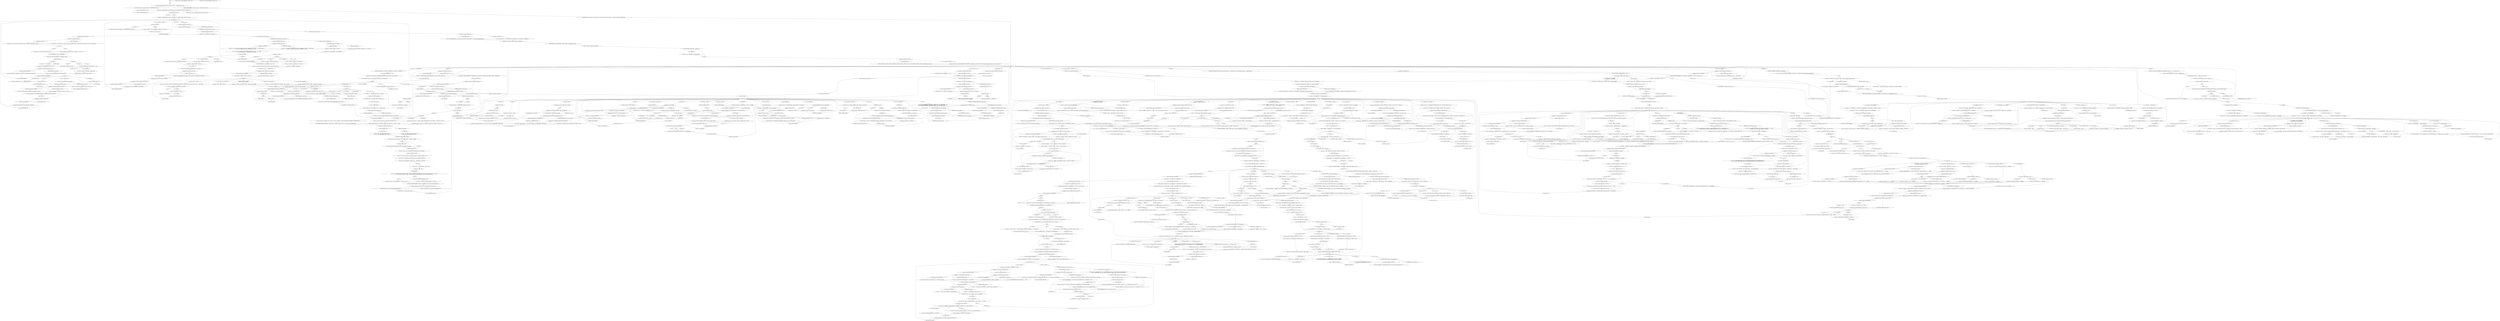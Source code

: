 # YARD / HANGED MAN
# A corpse hangs from the pine-tree: a middle aged man in white armour boots and tighty whities. A medium PERCEPTION white-check lets you find a bullet hole in the back of his mouth, a low LOGIC white check that he was killed before hanging. A low THOUGHT CABINET w-c sees that the bullet is antique.
# ==================================================
digraph G {
	  0 [label="START"];
	  1 [label="input"];
	  2 [label="You: 转身。[离开。]"];
	  3 [label="Endurance: 你的每次呼吸都会被那股恶臭淹没。仿佛有一道操纵意识的魔咒在命令你逃跑——同时还在命令你的胃把自己挤干。你的双手捂住身体两侧，双眼斜视着站在原地的自己。"];
	  4 [label="You: 靠近一步。"];
	  5 [label="The Hanged Man: 尸体凸起的双眼没有明确的焦点。他的口中吐出一片死寂。"];
	  6 [label="Kim Kitsuragi: “这里有座温室——褴褛飞旋门口的角落还有位推着独轮車的园丁。如果她在这里工作的话，也许会有什么抵御尸臭的方法。”"];
	  7 [label="You: “咱们不能去干别的吗？我想去破别的案子了。”"];
	  8 [label="Kim Kitsuragi: “不行。这是一项双人任务，需要两名警官才能完成。我需要你的帮助。”他缩回手，看向你的眼睛："];
	  9 [label="You: “可是我不想振作起来！”"];
	  10 [label="Empathy: 你很肯定这并不会让他对你的印象所有改善。"];
	  11 [label="Kim Kitsuragi: “警官，你只需要变得再坚强些。坚持到我们能够完成工作，没有别的*选择*了。”"];
	  12 [label="Kim Kitsuragi: “你说的*发财了*是指……”他歪着头。“不要把它当做证据存档，而是偷偷自己留着？”"];
	  13 [label="Cuno: “你想挑衅我，嗯？你想要挑衅坤诺吗？”"];
	  14 [label="Suggestion: 警督的表情很难读懂，如果你偷走了靴子他会怎么做？他会举报你吗，或是不会？奇怪的是，你有一种他不会举报的感觉。"];
	  15 [label="boots_for_walkin"];
	  16 [label="Jump to: [boots HUB]"];
	  17 [label="You: “感觉我们似乎还会与他相遇，无论以何种方式。”"];
	  18 [label="Inland Empire: 这感觉……很危险。你确定吗？"];
	  19 [label="You: 还有荣誉点的吗？"];
	  20 [label="hengmunhub"];
	  21 [label="Kim Kitsuragi: “你说我们？我可没*觉得*走运。”"];
	  22 [label="Kim Kitsuragi: “这种可能是存在的。我们应该检查一下他脖子上的勒痕，看看是否与运货带相匹配。首先得把他*放下来*……”"];
	  23 [label="Cunoesse: “他的意思是你把他整惨了，坤诺。”女孩尖叫着。“狠狠地把他搞得很惨。”"];
	  24 [label="Kim Kitsuragi: “不，你说得对。港口会用六旋翼飞艇来运送集装箱，他们直接就地取材了，甚至没注意要掩藏身份。”"];
	  25 [label="You: “就像马戏团似的，为了运送黑色斑点的长颈鹿吗？”"];
	  26 [label="Inland Empire: “是的。”他赞同着。“我们从野松公司代表那里得到的简报似乎也很可靠，这看起来就是一场私刑。”不对。你*觉得*好像是别的东西——但是什么呢？"];
	  27 [label="The Hanged Man: 虽然艰难，但不知怎地你设法无视了它。尸体从一个不自然的角度，斜视着你。"];
	  28 [label="The Hanged Man: Variable[\"yard.hanged_inland_marked_by_stars\"]"];
	  29 [label="Variable[\"yard.hanged_inland_marked_by_stars\"]", shape=diamond];
	  30 [label="!(Variable[\"yard.hanged_inland_marked_by_stars\"])", shape=diamond];
	  31 [label="Jump to: [HANGED preliminary exam]"];
	  32 [label="Kim Kitsuragi: “不存在什么超自然的理由，”警督说着，在他的笔记本上做了记录。"];
	  33 [label="The Hanged Man: 继续，小警察。"];
	  34 [label="Encyclopedia: 一个天生患有穆勒氏综合征的孩子——丑角综合征——奇迹般的长大成人。"];
	  35 [label="Jump to: [le corpse questionnaire]"];
	  36 [label="Savoir Faire: 一个杂技动作就能解决这个问题，一个精彩的*特技动作*准不会出错的。"];
	  37 [label="Cunoesse: “对啊！快爬上去吧，猴子们！”"];
	  38 [label="Cuno: “是啊，开枪吧，坤诺很期待哦！”"];
	  39 [label="Hand/Eye Coordination: 那一枪有很多地方出了问题：选择法罗塞特斯式是错误的，他的肩膀抬得太高，但最重要的是——他无法相信自己的视力。"];
	  40 [label="You: 把枪口对准绑带。"];
	  41 [label="Jump to: [Untitled hub (02)]"];
	  42 [label="You: “我应该是被人偷了，偷了我的枪，我的枪被偷了。”"];
	  43 [label="Inland Empire: 直直地盯着你，无助地困在这幅躯壳中。"];
	  44 [label="You: （把枪还给金。）“然后呢？”"];
	  45 [label="You: 我会的，教练！"];
	  46 [label="You: “去死吧！”（把空枪扔向她。）"];
	  47 [label="The Hanged Man: Variable[\"yard.hanged_drama_pedagocial\"]"];
	  48 [label="Variable[\"yard.hanged_drama_pedagocial\"]", shape=diamond];
	  49 [label="!(Variable[\"yard.hanged_drama_pedagocial\"])", shape=diamond];
	  50 [label="Kim Kitsuragi: 枪支就这样离开了你的手中，警督把枪套上。“具体是什么样的教训呢？”"];
	  51 [label="Jump to: [corpse down hub]"];
	  52 [label="Kim Kitsuragi: 枪支脱离了你的手，尚处于后坐力带来的麻木之中。警督把枪套上后夹在了腋下。"];
	  53 [label="You: “对啊，我们就是傻逼，有什么不满吗？！”"];
	  54 [label="Cunoesse: “我就知道他们会相互吹捧。”"];
	  55 [label="The Hanged Man: Variable[\"yard.hanged_i_in_dark\"]"];
	  56 [label="Variable[\"yard.hanged_i_in_dark\"]", shape=diamond];
	  57 [label="!(Variable[\"yard.hanged_i_in_dark\"])", shape=diamond];
	  58 [label="You: 验尸过程中你说自己有一些古老的秘密。"];
	  59 [label="The Hanged Man: Variable[\"yard.hanged_conceptualization_organic_design\"]"];
	  60 [label="Variable[\"yard.hanged_conceptualization_organic_design\"]", shape=diamond];
	  61 [label="!(Variable[\"yard.hanged_conceptualization_organic_design\"])", shape=diamond];
	  62 [label="Kim Kitsuragi: “附近有家弗利多——或许它们药库里有一些？如果没有的话……”他指向了温室。"];
	  63 [label="Jump to: [Untitled hub]"];
	  64 [label="Logic: 我真希望还能有别的办法，这些人可能有计划表。"];
	  65 [label="dramahub"];
	  66 [label="Kim Kitsuragi: “有道理。也有可能他是喝醉了，或是因为一些我们无法想象的理由……我不应该仅是看到衣服就妄加猜测。”"];
	  67 [label="Endurance: 我既不软弱也不会被穿透，反而拥有钢筋铁骨。将陶瓷当成我的外壳吧，但只是为了*仪式需要*。它会为我增色不少……更加引人注目。"];
	  68 [label="Kim Kitsuragi: “尸体在七天之后总会变成这样的。我们面对的腐烂实在是太严重了。”"];
	  69 [label="Endurance: 来不及了。憋住不吐是不可能的。你蜷成一团，一口接一口地吐个没完……"];
	  70 [label="Kim Kitsuragi: “周一——记得随身携带手帕。”"];
	  71 [label="Jump to: [hanged ENDURANCE hub]"];
	  72 [label="You: 用力重击。"];
	  73 [label="The Hanged Man: Variable[\"yard.hanged_cyclo_mnemotechniqeu\"]"];
	  74 [label="Variable[\"yard.hanged_cyclo_mnemotechniqeu\"]", shape=diamond];
	  75 [label="!(Variable[\"yard.hanged_cyclo_mnemotechniqeu\"])", shape=diamond];
	  76 [label="Composure: 警督常常点头。这是他独特情感表达的一部分，既传达了专业精神，也暗含了讽刺意味。这一次，属于后者。"];
	  77 [label="You: “E50.100.1000。”"];
	  78 [label="Jump to: [boots HUB]"];
	  79 [label="Kim Kitsuragi: “它们是盔甲，不是靴子。”警督将笔记本夹到腋下，蹲下身去检查鞋底：“严格意义上说，这是*铠靴*。”"];
	  80 [label="You: “警督，你看上去很忧虑——怎么了？”"];
	  81 [label="The Hanged Man: Variable[\"yard.hanged_scavengers_talked_about\"]"];
	  82 [label="Variable[\"yard.hanged_scavengers_talked_about\"]", shape=diamond];
	  83 [label="!(Variable[\"yard.hanged_scavengers_talked_about\"])", shape=diamond];
	  84 [label="Kim Kitsuragi: “你不可能脱得下来的，他体内所有的有机物都流入了靴子里。它们都*粘*在他的脚上了——不然你觉得为什么当地人还没把它们捡走？”"];
	  85 [label="Kim Kitsuragi: “*确实*很有道理，不是吗？另外……”警探轻敲着靴子。"];
	  86 [label="Empathy: 他其实并不确定，只是想点到即止地试探你。"];
	  87 [label="You: “出于某种原因，我的大脑希望粉色，尤其是颈部的粉色能更明显一些。”"];
	  88 [label="Kim Kitsuragi: “就像我说的，自从上周日以来气温一直在零度以下，今天是回暖的第一天。如果提前回暖……情况会变得*更糟*。”"];
	  89 [label="Visual Calculus: 作为一个死去七天的尸体，它被保存的相当完好。令人惊讶的是——没有巨人观，腹部也没有明显的蝇蛆。"];
	  90 [label="Cuno: “别再打哑谜了，眯眯眼。”"];
	  91 [label="You: “我的过去已经完全湮灭了，什么都没剩下——我的母亲，一生挚爱，当然也没有什么*简报*。”"];
	  92 [label="You: 忽略它。"];
	  93 [label="Inland Empire: 酒精和心碎吧。"];
	  94 [label="Kim Kitsuragi: “一台拍立得。”他制作了两个金属瓶盖的安瓿瓶，并将它们放置在仪器的一侧。那里有一条细缝闪闪发光……"];
	  95 [label="You: 不，还是不说为好，太沉重了。"];
	  96 [label="Kim Kitsuragi: “嗯……钢线加固的绑带是一项*独特的*挑战。我带了切链钳，但没能找到一个很好的角度插进绑带。”"];
	  97 [label="Untitled hub"];
	  98 [label="You: “这个男人在享受死亡的瞬间。”"];
	  99 [label="The Hanged Man: 我已经走了。"];
	  100 [label="You: “奥西登人？”"];
	  101 [label="The Hanged Man: 我让你想起了谁吗？"];
	  102 [label="You: 但我确实记得自己就是罗尼呀。"];
	  103 [label="You: 不是。"];
	  104 [label="You: 我也没有别的事情可做，唯一只剩这个案子了。"];
	  105 [label="Kim Kitsuragi: “我并非是怀疑你的身体素质，警官，但这是一个很费精力的作业过程。我看到里面有二十股钢线——我们也没有安全的切割作业平台。”"];
	  106 [label="You: “等等，让*我*试试。”"];
	  107 [label="Empathy: 他感到很难过，主要是因为他的视力不好——大概从很小的时候就这样了。无论你做什么，都不要试图*安慰*他。"];
	  108 [label="Kim Kitsuragi: “我想你是将射击和其它的运动弄混了，警官，我的肩膀是否挺直与此毫无关系。”"];
	  109 [label="You: 说：“闭嘴。”"];
	  110 [label="Kim Kitsuragi: “来吧，我不会阻止你的，别弄丢就好了。”手枪在他伸出的手中闪闪发光。"];
	  111 [label="Kim Kitsuragi: 金紧随其后。他沉默地把枪装好，然后递给了你。"];
	  112 [label="Kim Kitsuragi: “*极其*不幸，你必须尽快跟你的警局联系。”手枪在他伸出的手中闪闪发光。“请务必不要把它也弄丢了。”"];
	  113 [label="You: “RCM，宝贝！RCM！”"];
	  114 [label="Cunoesse: “天呐，他就要哭了，我就知道！真是个*混账*……”"];
	  115 [label="Physical Instrument: 你听到了吗，萨莉？他们在*嘲笑*你呢。你就这么无动于衷吗？是这样吗，萨莉？还是你会像头畜生一样哭鼻子？像畜生一样！"];
	  116 [label="Kim Kitsuragi: “我们还是得想*办法*把他弄下来。”他的语气愈发疲惫——-那股恶臭使他转身背对着尸体。"];
	  117 [label="You: 是什么杀了你——爱还是康米主义？"];
	  118 [label="The Hanged Man: 哈？"];
	  119 [label="Kim Kitsuragi: “这里的一切似乎都证实了这一假设。但在确定可能的死亡原因之前，我们还是得先把他弄*下来*。”"];
	  120 [label="Jump to: [The Hanged Man: \"Faint, organic lines cover the plat...\"]"];
	  121 [label="Inland Empire: 如同某种古老的白色怪物的鳞甲，碎裂了，就像珍珠一般。"];
	  122 [label="Untitled hub"];
	  123 [label="Kim Kitsuragi: “请*嫌疑人*帮忙处理被害人的尸体？欠下艾弗拉特·克莱尔的人情？非常危险，没错——所以我更希望能亲自处理这件事。”\n“请嫌疑人帮忙处理被害者的尸体？欠下艾弗拉特・克莱尔的人情？非常危险，没错。”他点点头。“所以我更希望能亲自处理这件大事。”"];
	  124 [label="Jump to: [Untitled hub]"];
	  125 [label="Reaction Speed: 你可以向园丁问路！"];
	  126 [label="You: “不，不。我也有的，我不过是个办事逻辑有些奇怪的怪人罢了。”"];
	  127 [label="Kim Kitsuragi: “好吧……”他看着运货带。”他们*确实*有工具和人手。而且，既然看起来是他们把人*放在*那儿的……”"];
	  128 [label="Kim Kitsuragi: “是的。”他赞同道。“我们从野松代表那里问出的消息似乎也证实了这一点，这就是一场私刑，这也与我们RCM的内部简报如出一辙……”他看着你。"];
	  129 [label="Hand/Eye Coordination: 要知道，你看起来就不像枪法很差的样子……"];
	  130 [label="The Hanged Man: 蓝色之心？哦，那狗屁玩意不错，你会爱死的。只要跟你一直做的那样，按下去，然后*他妈的*打开它。"];
	  131 [label="The Hanged Man: 就差那么一口气的距离，我亲爱的小警察。就一小口。"];
	  132 [label="Jump to: [le corpse questionnaire]"];
	  133 [label="Volition: 放松。如果今天不行也没问题——反正这具浮肿的尸体也跑不到哪里去。"];
	  134 [label="The Hanged Man: Variable[\"yard.hanged_volition_okay_not_today\"]"];
	  135 [label="Variable[\"yard.hanged_volition_okay_not_today\"]", shape=diamond];
	  136 [label="!(Variable[\"yard.hanged_volition_okay_not_today\"])", shape=diamond];
	  137 [label="Kim Kitsuragi: “不，我认为他的衣服里面一定藏着某种贵重的东西，所以他们不得不把我们在垃圾箱里找到的*牛仔裤*脱掉。而这类盔甲往往是穿在衣服*下面*的。”\n“不，我认为他的衣服里面一定藏着某种贵重的东西，所以他们不得不把我们在垃圾箱里找到的*牛仔裤和衬衫*脱掉。这类盔甲往往是穿在衣服*下面*的。”"];
	  138 [label="The Hanged Man: Variable[\"tc.turn_off_tutorial_node\"]"];
	  139 [label="Variable[\"tc.turn_off_tutorial_node\"]", shape=diamond];
	  140 [label="!(Variable[\"tc.turn_off_tutorial_node\"])", shape=diamond];
	  141 [label="The Hanged Man: Variable[\"tc.turn_off_tutorial_node\"]"];
	  142 [label="Variable[\"tc.turn_off_tutorial_node\"]", shape=diamond];
	  143 [label="!(Variable[\"tc.turn_off_tutorial_node\"])", shape=diamond];
	  144 [label="The Hanged Man: CheckItem(\"ammonia_ampoule\")"];
	  145 [label="CheckItem(\"ammonia_ampoule\")", shape=diamond];
	  146 [label="!(CheckItem(\"ammonia_ampoule\"))", shape=diamond];
	  147 [label="The Hanged Man: CheckItem(\"ammonia_ampoule\")"];
	  148 [label="CheckItem(\"ammonia_ampoule\")", shape=diamond];
	  149 [label="!(CheckItem(\"ammonia_ampoule\"))", shape=diamond];
	  150 [label="The Hanged Man: Variable[\"yard.hanged_endurance_failed_twice\"]"];
	  151 [label="Variable[\"yard.hanged_endurance_failed_twice\"]", shape=diamond];
	  152 [label="!(Variable[\"yard.hanged_endurance_failed_twice\"])", shape=diamond];
	  153 [label="Conceptualization: 他在这个世界已经不复存在。"];
	  154 [label="Kim Kitsuragi: “附近有家弗莱特，就在旅馆东侧。店里通常会有个小药柜。如果没有的话……”他指了指温室。"];
	  155 [label="Kim Kitsuragi: “我觉得我已经失去了嗅觉。”他停顿了一下。"];
	  156 [label="Drama: 一个善意的谎言。"];
	  157 [label="Endurance: 这次尤其痛苦。你吐得如此剧烈，胃里什么都没剩下。痛苦的热泪顺着你的脸颊滚落——你哭了出来。一边哭泣，一边抽搐着。\n每一次呕吐，情况就变得越来越糟。现在你已经没有任何东西可吐，唯有哭泣和麻木地抽搐。"];
	  158 [label="The Hanged Man: 似乎是陶瓷制成的。它无暇的纯白与膝盖上方腐烂的肉块形成了鲜明的对比。这个男人穿着厚厚的化纤袜子，可能是为了填满他的腿与靴子内壁之间的空隙。一排精致的连锁板包裹着它们。"];
	  159 [label="You: “这些不仅仅是靴子，对吗——它们是盔甲。”\n“这些不仅仅是靴子，对吗？这是他被剥去的盔甲。”"];
	  160 [label="The Hanged Man: 金属之间的撞击迸发出了相同的*叮*的声音，声音似乎并没有变大……"];
	  161 [label="You: 别管什么笔记本了——跟我说说盔甲的事。"];
	  162 [label="You: “如果他们命令他在临死前脱光了呢？为了羞辱他？”"];
	  163 [label="You: “嗯……”"];
	  164 [label="You: “明白了。”"];
	  165 [label="You: 后退。"];
	  166 [label="You: （退后并观察尸体。）"];
	  167 [label="Kim Kitsuragi: “没错，正如我所说。如果你这么做了，会给验尸官添乱的。请千万*不要*这么做。”"];
	  168 [label="Kim Kitsuragi: “就连小杂种们都能看出你快要把他的头扯下来了。”"];
	  169 [label="You: “我不是基佬。”"];
	  170 [label="Kim Kitsuragi: “这并不是*敌人*，这是死者，是被害人，在一场凶杀案调查中。”"];
	  171 [label="Interfacing: 当然没有了，别那么天真。"];
	  172 [label="Kim Kitsuragi: “不行，你*不能*去喝一杯。你得对被害人的尸体进行初步检验——现在到绳索的部分了。”"];
	  173 [label="Kim Kitsuragi: “那你当即就应该问我的。”"];
	  174 [label="Jump to: [IsKimHere()]"];
	  175 [label="Kim Kitsuragi: “同意，”他指着绑带。”特别是颈部。绑带就像止血带一样，让血液都集中在了他的头上。尸斑说明了是缢死的。”"];
	  176 [label="You: “我能轻松割断绑带，你说的切链钳呢？”\n“我能轻松割断绑带，而且我已经*有*切链钳了。”"];
	  177 [label="The Hanged Man: Variable[\"yard.trash_extrasensory_perception\"]"];
	  178 [label="Variable[\"yard.trash_extrasensory_perception\"]", shape=diamond];
	  179 [label="!(Variable[\"yard.trash_extrasensory_perception\"])", shape=diamond];
	  180 [label="You: 是谁杀了你？"];
	  181 [label="You: *你*能问我一个问题吗？"];
	  182 [label="The Hanged Man: 偷偷告诉你，你的名字可能是哈里。"];
	  183 [label="Horrific Necktie: 是啊，伙计，别*发疯*了。没有生命的物体和死去的人是不会跟你说话的，是你的*狂野幻想*在作祟——再多问一些你喜欢的问题吧！"];
	  184 [label="You: 患有丑角综合症的婴儿。"];
	  185 [label="Kim Kitsuragi: “爬到上面去……把树枝锯断？”"];
	  186 [label="You: “你能预知未来吗，金？”"];
	  187 [label="Cuno: “坤诺就可以轻松打中，不过——坤诺并不是残疾人吧？”"];
	  188 [label="You: “没关系的，兄弟。”"];
	  189 [label="You: 先感受重量。"];
	  190 [label="You: “我不想再继续了，这可太无聊了。”"];
	  191 [label="Kim Kitsuragi: “我想你是低估了目前形势的严重性，警官。我们需要缓口气。”他指着你。“现在就要。”"];
	  192 [label="Kim Kitsuragi: “至少你已经明白了目前形势的严重性，警官。我们得缓口气。”他指着你。“现在就要。”"];
	  193 [label="Cuno: “我就知道那些家伙是傻逼。”他的声音里充满了赞许。"];
	  194 [label="The Hanged Man: Variable[\"TASK.run_serial_number\"]"];
	  195 [label="Variable[\"TASK.run_serial_number\"]", shape=diamond];
	  196 [label="!(Variable[\"TASK.run_serial_number\"])", shape=diamond];
	  197 [label="The Hanged Man: Variable[\"yard.sense_logic_kids_latter\"]"];
	  198 [label="Variable[\"yard.sense_logic_kids_latter\"]", shape=diamond];
	  199 [label="!(Variable[\"yard.sense_logic_kids_latter\"])", shape=diamond];
	  200 [label="The Hanged Man: Variable[\"doomed.fridge_corpse_in_fridge\"]"];
	  201 [label="Variable[\"doomed.fridge_corpse_in_fridge\"]", shape=diamond];
	  202 [label="!(Variable[\"doomed.fridge_corpse_in_fridge\"])", shape=diamond];
	  203 [label="Logic: 嗯……挺机灵的。"];
	  204 [label="Jump to: [boots HUB]"];
	  205 [label="Inland Empire: 鱼唇沉默以对，你一定是疯了才会一遍又一遍地问他这个问题……"];
	  206 [label="Kim Kitsuragi: “*下下策*——是我最不情愿的一条路。”他叹了口气。“去请港口的人帮忙把。他们有工具也有人手，如果是他们把他吊上去的——也能放他下来。”"];
	  207 [label="You: “但——不会很危险吗？”\n“能有多危险呢？”"];
	  208 [label="The Hanged Man: 你的视野变狭窄了。树枝轻轻颤动着，完全变成了二维的模样。金属滑扣闪着微光，被雨点打的锃亮。尸体慢慢地旋转着……"];
	  209 [label="Jump to: [You: \"Pull the trigger.\"]"];
	  210 [label="You: “你口中的*他们*是指哈迪兄弟吗？”"];
	  211 [label="You: “艾弗拉特·克莱尔是谁？”"];
	  212 [label="The Hanged Man: Variable[\"tc.turn_off_tutorial_node\"]"];
	  213 [label="Variable[\"tc.turn_off_tutorial_node\"]", shape=diamond];
	  214 [label="!(Variable[\"tc.turn_off_tutorial_node\"])", shape=diamond];
	  215 [label="The Hanged Man: IsKimHere()"];
	  216 [label="IsKimHere()", shape=diamond];
	  217 [label="!(IsKimHere())", shape=diamond];
	  218 [label="The Hanged Man: 铠靴悬挂在那个男人腐败的身体上，成为一种人为的永恒。"];
	  219 [label="Cuno: “我可听到了，该死的条子，又在对坤诺叽叽歪歪。有种过来当着坤诺的面说啊！”男孩声嘶力竭地尖叫。"];
	  220 [label="Jump to: [NewspaperEndgame(\"SHOT_CUNOESSE\", \"D ...]"];
	  221 [label="The Hanged Man: IsKimHere()"];
	  222 [label="IsKimHere()", shape=diamond];
	  223 [label="!(IsKimHere())", shape=diamond];
	  224 [label="The Hanged Man: 你面前的男人几乎赤身裸体，只穿着内裤和一双有搪瓷涂层的靴子。他的皮肤发绿，腐烂的血管构成了大理石状的纹路，遍布尸斑。尸体的胸口与肩膀覆盖着一组褪色的网状纹身。把他吊在树枝上的绑带看起来非常结实，应该是工业用品。"];
	  225 [label="You: “那么，咱们怎么才能把他放下来？”"];
	  226 [label="You: “氨水根本没用……”"];
	  227 [label="Untitled hub (02)"];
	  228 [label="Kim Kitsuragi: “不行？”警督的表情严厉又令人费解，他指着你：“你*会*振作起来的。”"];
	  229 [label="Inland Empire: 精致而脆弱，与你周遭的世界是那样格格不入，有些突兀。"];
	  230 [label="Jump to: [boots HUB]"];
	  231 [label="Kim Kitsuragi: “我不知道那是什么意思。”"];
	  232 [label="You: “是的，像是掷骰子的声音。”"];
	  233 [label="Kim Kitsuragi: “这是一种动力再分配装置，它能水平地传播动能，在一个又一个的陶瓷板上游走。当两个板块连接起来的时候，就会有咔哒一声。”他指向了脚趾部位。“看到这些线条了吗？”"];
	  234 [label="whateverthisisahub"];
	  235 [label="You: “好吧，有道理。”"];
	  236 [label="Kim Kitsuragi: “别再纠结你的性取向了警官，你就要给验尸官添大麻烦了。”"];
	  237 [label="Cunoesse: “你有什么毛病，混蛋？他为什么放手了，坤诺？”"];
	  238 [label="You: “它们看起来可高档了。我想着可以把它们当掉，赚点*外快*。”\n“你说过它们很昂贵的，我想着可以把它们当掉，赚点*外快*。”"];
	  239 [label="Kim Kitsuragi: “我觉得我们不应该为这该死的东西做任何事情。另外……”警督轻敲着靴子。"];
	  240 [label="You: 听上去值得一试。（接受。）"];
	  241 [label="Kim Kitsuragi: “在我们*思考*如何放他下来之前，应该先看看那条绑带。有点令人不安。”（他指着他脖子上的绑带）"];
	  242 [label="You: 保持沉默。"];
	  243 [label="You: 那是什么？一个词？"];
	  244 [label="Kim Kitsuragi: “我对控制学只有一些粗浅的了解——也不知道是不是这样的。但它还*不够*复杂，不是吗？”"];
	  245 [label="Kim Kitsuragi: “我同意。”当警督拉下他的橘色夹克拉链时，突然响起了一阵铃声。"];
	  246 [label="Kim Kitsuragi: “是的……”他合上相机，将它塞在腰带上。“挺*酷*的，不是吗？”"];
	  247 [label="You: “死咯-死噜-死透啦。”"];
	  248 [label="The Hanged Man: Variable[\"yard.hanged_suggestions_humour_kim\"]  or  Variable[\"yard.hanged_concept_personality_storing\"]"];
	  249 [label="Variable[\"yard.hanged_suggestions_humour_kim\"]  or  Variable[\"yard.hanged_concept_personality_storing\"]", shape=diamond];
	  250 [label="!(Variable[\"yard.hanged_suggestions_humour_kim\"]  or  Variable[\"yard.hanged_concept_personality_storing\"])", shape=diamond];
	  251 [label="You: “我不知道。”"];
	  252 [label="You: 你去哪儿了呢？"];
	  253 [label="Jump to: [HANGED preliminary exam]"];
	  254 [label="The Hanged Man: 在远方，遥远的西方。"];
	  255 [label="Jump to: [le corpse questionnaire]"];
	  256 [label="The Hanged Man: 尸体很沉默，他脸部正中的鼻子，以及两颊都肿了起来，嘴唇纹丝不动。"];
	  257 [label="Pain Threshold: 感觉恶心？想吐？肝脏周围有痛感吗？腰部以上的皮肤有红血丝？更像是*几天*时间，小警察。你的肝脏是这么跟你说的。"];
	  258 [label="You: 性窒息是什么？"];
	  259 [label="The Hanged Man: 当然，大灰狼，我可以问你一个问题：你为什么要做这个？"];
	  260 [label="Kim Kitsuragi: “我可不敢用那把梯子，连暴徒们都没有用。它已经腐烂了，也没有看上去那么结实。我也不觉得爬上去有什么好的。”"];
	  261 [label="Visual Calculus: 把绳子绑在树枝上的滑扣那里——是个不错的瞄准点。"];
	  262 [label="Cunoesse: “他们打不中的。猪猡们是瞄不准的，坤诺！”"];
	  263 [label="Kim Kitsuragi: 接着他后退一步，摆出一副法罗塞特斯的姿态，瞄准了目标。他的眼角抽搐了一下——手指移向了扳机……"];
	  264 [label="Half Light: 坤诺陷入了沉默。剑拔弩张的氛围在空气中凝结，脆弱的扳机随时都有可能在你的手指下折断。"];
	  265 [label="Kim Kitsuragi: “别惹她。”警督从你手里夺过他的枪，然后把枪套上。"];
	  266 [label="Rhetoric: 他并非真心的，只是个残忍的玩笑。他还会这么说的，你等着瞧吧："];
	  267 [label="You: “拜托了，金。”"];
	  268 [label="Cunoesse: “*混蛋*又想把事情搞砸了。”"];
	  269 [label="Hand/Eye Coordination: 你听到手中武器内部的爆裂声，女孩身后的松树枝桠轻轻摇晃着，你的耳朵还在嗡嗡作响……"];
	  270 [label="You: “金，我需要你继续装填弹药，那头野兽还活着。”"];
	  271 [label="You: “好吧。”（把枪还给他。）"];
	  272 [label="Kim Kitsuragi: “我对这部分不是*很*满意。或许我们应该再调查一下足迹……”他指向你周围的春泥。"];
	  273 [label="Kim Kitsuragi: “第四步，也是最后一步：“把验尸官的材料送往本地的太平间，这个我来做。”警督顿了一下。“天呐，他可真臭。”"];
	  274 [label="Kim Kitsuragi: “是的……”他缓缓地点头。“然后那些就是受访者了，我们走吧。”"];
	  275 [label="Jump to: [take the shot hub]"];
	  276 [label="You: “但要*怎么做*呢？”"];
	  277 [label="Logic: 很好，这样就说得通了。"];
	  278 [label="The Hanged Man: 一张错综复杂的蓝色线网蔓延了整具躯干。如果你想重新检查一次纹身，这张相片可以为你提供一个更好更详尽的视角。"];
	  279 [label="Jump to: [HANGED preliminary exam]"];
	  280 [label="interfacings"];
	  281 [label="The Hanged Man: Variable[\"yard.trash_clothes_found\"]"];
	  282 [label="Variable[\"yard.trash_clothes_found\"]", shape=diamond];
	  283 [label="!(Variable[\"yard.trash_clothes_found\"])", shape=diamond];
	  284 [label="Esprit de Corps: 没错。否则他怎么会说有道理呢？这是否意味着你是一个*非常*厉害的警探呢？有可能。"];
	  285 [label="The Hanged Man: Variable[\"yard.cuno_greeting_done\"]"];
	  286 [label="Variable[\"yard.cuno_greeting_done\"]", shape=diamond];
	  287 [label="!(Variable[\"yard.cuno_greeting_done\"])", shape=diamond];
	  288 [label="Endurance: 你试图——从非常专业的角度——观察这具尸体。但你的胃抽搐不止。这一次，你强行忍住没吐……"];
	  289 [label="You: 试图走开。"];
	  290 [label="You: “我不需要你的同情。”"];
	  291 [label="You: “我不需要那玩意儿。”"];
	  292 [label="Kim Kitsuragi: “你当然需要，你刚刚吐了*好久*。”"];
	  293 [label="You: “再给我一点时间，我可以的。我们*再*试一次吧。”"];
	  294 [label="Untitled hub (02)"];
	  295 [label="The Hanged Man: CheckEquipped(\"prybar\")"];
	  296 [label="CheckEquipped(\"prybar\")", shape=diamond];
	  297 [label="!(CheckEquipped(\"prybar\"))", shape=diamond];
	  298 [label="You: “是啊。”"];
	  299 [label="Kim Kitsuragi: “作为薪水的话，它确实少得可怜。但作为一件装备来说——没错，确实很贵。”"];
	  300 [label="You: “这个人怎么能负担得起如此昂贵的装备？”"];
	  301 [label="Kim Kitsuragi: “不，“他摇摇头。”你的第一反应是对的。这套装备远远超出安保人员所能负担的范围了。”"];
	  302 [label="Jump to: [boots HUB]"];
	  303 [label="Kim Kitsuragi: “住手！”警督的声音很刺耳。他看着你，而你的腋下还夹着靴子。"];
	  304 [label="You: “这是敌人的先进技术，我们应该针对他们的弱点进行研究。”"];
	  305 [label="Kim Kitsuragi: “看见了。大部分，甚至可能全部都是死后造成的。这群暴徒的小动作让我们办案更困难了。”"];
	  306 [label="Kim Kitsuragi: “空运？我以为是用在货車上的——用来绑货物的。”"];
	  307 [label="You: “这明显是加强型的，空运专用。我的大脑是这么说的。”"];
	  308 [label="The Hanged Man: Variable[\"whirling.kim_briefing_done\"]"];
	  309 [label="Variable[\"whirling.kim_briefing_done\"]", shape=diamond];
	  310 [label="!(Variable[\"whirling.kim_briefing_done\"])", shape=diamond];
	  311 [label="You: （退后并看向尸体。）"];
	  312 [label="Kim Kitsuragi: “那把梯子是承受不住一个成年人的。我也没有看到任何梯子碎片，你呢？我推测他们是用套索捆住了树枝，然后拉上皮搭扣上了滑扣……”他做了一个下拉的动作。"];
	  313 [label="You: 我的标记会是什么呢？"];
	  314 [label="Kim Kitsuragi: “星空图？”他转过身去喘了口气，然后凑近查看。“我确实看到了一些类似于天文图的东西，也许是伟大时代的梅西纳人……但这似乎更为特殊一点，像是定制的。”"];
	  315 [label="Kim Kitsuragi: 在上面——是死者胸腔纹身的复刻，色彩近乎完美。“以防万一，“警督说话间摇了摇纸片，让它在寒风中风干。"];
	  316 [label="Untitled hub"];
	  317 [label="You: “能把照片给我吗？这样我就能之后在不必闻着尸臭的情况下观察它了。”"];
	  318 [label="Kim Kitsuragi: “嗯……”警督在他的笔记本上做了记录。"];
	  319 [label="Inland Empire: 尸体死寂无声，你也不知道自己为何要这么说。"];
	  320 [label="Encyclopedia: 当他说奥西登人的时候，就是指白种人。起源于蒙迪西方的次大陆。"];
	  321 [label="You: 别介意，我想……"];
	  322 [label="The Hanged Man: 因为你是个疯警察。看他们都走了！你还想要更多问题吗？"];
	  323 [label="The Hanged Man: 我知道这意味着什么——更多的问题。"];
	  324 [label="The Hanged Man: 因为你*真忘了*。"];
	  325 [label="You: 或许这能带来新的发现？一些难以形容、无法预见、奇迹般的发现？"];
	  326 [label="The Hanged Man: 哈！尸体滑稽的嘴唇似乎扬起了微笑，他的脸庞慢慢在你面前旋转起来……"];
	  327 [label="You: 我有些事需要知道，尸体。"];
	  328 [label="The Hanged Man: 当然！你有问题想问，是不是？你的*幻象*之力随时为你效劳。"];
	  329 [label="You: “警督，你确定你能扛得动我吗？”"];
	  330 [label="Kim Kitsuragi: “我不是在暗示我会这么做，我的意思是这并不是一个好主意。”"];
	  331 [label="You: “我可以做，这完全在我的能力范围之内。”"];
	  332 [label="Kim Kitsuragi: “我们还能怎么做？”"];
	  333 [label="Kim Kitsuragi: “真该死。”"];
	  334 [label="Cuno: “坤诺也很难过，坤诺真为那个小四眼感到难过。”"];
	  335 [label="Jump to: [corpse down hub]"];
	  336 [label="Jump to: [corpse down hub]"];
	  337 [label="Cunoesse: “为什么不朝着自己该死的嘴巴开枪呢，”她发出嘘声。“至少这样你不会失手了。”"];
	  338 [label="Cuno: “这是坤诺见过的最可悲的一对猪猡了。”"];
	  339 [label="You: 沉默不语。"];
	  340 [label="The Hanged Man: 胸腔的导管上形成了一道裂痕。从尸体胸部发黑的弹孔中散发出阵阵恶臭，一滴腐烂的粘液从里面流出，然后从他的腹部顺流而下……"];
	  341 [label="You: *“混账*，*混蛋*？那都是什么？！是什么鬼话？！”"];
	  342 [label="Kim Kitsuragi: “我同意，警察的工作确实被高估了，更像是一种压力和考验。然而，把尸体从树上弄下来仍旧是我们的职责。”他从你手里取过手枪塞进了枪套中。"];
	  343 [label="Kim Kitsuragi: “尸体已经被损坏得够严重了，我们没必要再*火上浇油*了。”"];
	  344 [label="You: 但我不是想给她一个教训，我是想杀了她。"];
	  345 [label="Drama: 根本不像你，不-不-不！"];
	  346 [label="Cunoesse: “去死吧，*蠢蛋*！”忽略内容，她的语气仿佛在庆祝似的。"];
	  347 [label="Kim Kitsuragi: “我对这部分很满意。垃圾箱，还有脚印——我们调查得非常周密了。”"];
	  348 [label="Kim Kitsuragi: “二：对被害人进行初步检验。我们做得不错——之后的尸检也会提供新的可能。”"];
	  349 [label="Kim Kitsuragi: “三：现场尸检。这可*不是*什么好差事，也不简单。而且*将会*在犯罪现场进行。”"];
	  350 [label="Kim Kitsuragi: “一份荣耀——也是一种负担，都跟你的头衔有关。我本人是一名*警督*——很不幸。我无法告诉你我是有多么的厌倦尸体了……”"];
	  351 [label="Jump to: [corpse down hub]"];
	  352 [label="Cuno: “你他妈对笑话有什么意见吗，猪猡？”"];
	  353 [label="The Hanged Man: Variable[\"yard.hanged_kim_messed_with_cuno\"]"];
	  354 [label="Variable[\"yard.hanged_kim_messed_with_cuno\"]", shape=diamond];
	  355 [label="!(Variable[\"yard.hanged_kim_messed_with_cuno\"])", shape=diamond];
	  356 [label="Rhetoric: 如果你不能做实验的话，又该如何学习呢？"];
	  357 [label="Conceptualization: 我对你太失望了，那你究竟对*什么*感兴趣呢？"];
	  358 [label="The Hanged Man: Variable[\"plaza.gardener_ammonium_heard\"]"];
	  359 [label="Variable[\"plaza.gardener_ammonium_heard\"]", shape=diamond];
	  360 [label="!(Variable[\"plaza.gardener_ammonium_heard\"])", shape=diamond];
	  361 [label="The Hanged Man: IsMorning()"];
	  362 [label="IsMorning()", shape=diamond];
	  363 [label="!(IsMorning())", shape=diamond];
	  364 [label="Cunoesse: “认输吧，菜鸡们！”"];
	  365 [label="The Hanged Man: Variable[\"yard.hanged_endurance_failed_once\"]"];
	  366 [label="Variable[\"yard.hanged_endurance_failed_once\"]", shape=diamond];
	  367 [label="!(Variable[\"yard.hanged_endurance_failed_once\"])", shape=diamond];
	  368 [label="The Hanged Man: Variable[\"TASK.interview_wild_pines_rep_done\"]"];
	  369 [label="Variable[\"TASK.interview_wild_pines_rep_done\"]", shape=diamond];
	  370 [label="!(Variable[\"TASK.interview_wild_pines_rep_done\"])", shape=diamond];
	  371 [label="Kim Kitsuragi: “与此同时，我们应该去打听一下物流公司的代表。初步调查显示野松公司派了某个罢工谈判专家想从工会手中夺回控制权。”"];
	  372 [label="The Hanged Man: CheckItem(\"instant_photo_tattoos\")"];
	  373 [label="CheckItem(\"instant_photo_tattoos\")", shape=diamond];
	  374 [label="!(CheckItem(\"instant_photo_tattoos\"))", shape=diamond];
	  375 [label="Jump to: [le corpse questionnaire]"];
	  376 [label="Jump to: [ICE BEAR FRIDGE MAIN HUB]"];
	  377 [label="Savoir Faire: 看起来*似乎*爬不上去，因为梯子都腐烂了，很危险的样子，不过你可以把手脚伸到树周围，然后挂在树枝上……"];
	  378 [label="Jump to: [You: \"\"Yeah... it seems dangerous.\"\"]"];
	  379 [label="Pain Threshold: 如果你穿上了那副盔甲，它会帮助我保护你的躯壳。"];
	  380 [label="You: 是啊，但是在*哪里*呢，兄弟？"];
	  381 [label="You: 好吧。"];
	  382 [label="random hub"];
	  383 [label="Hand/Eye Coordination: 一缕轻烟从枪管中喷了出来，你的手因为爆炸略感麻木。在耳朵仍在嗡嗡作响的同时，你放下了武器一探究竟。"];
	  384 [label="Jump to: [helpfromharbourhub]"];
	  385 [label="HANGED preliminary exam"];
	  386 [label="Kim Kitsuragi: “只要你能忍受头疼就行，”他点了点头。“有些警官会用氨水来抵御尸氨的恶臭。”"];
	  387 [label="The Hanged Man: Variable[\"tc.armour_stripped\"]"];
	  388 [label="Variable[\"tc.armour_stripped\"]", shape=diamond];
	  389 [label="!(Variable[\"tc.armour_stripped\"])", shape=diamond];
	  390 [label="You: “这究竟是什么盔甲？”"];
	  391 [label="You: “我猜一定很贵？”"];
	  392 [label="You: （指向它。）“右脚铠靴上好像有一串序列号。”"];
	  393 [label="Kim Kitsuragi: “不是这样的。这是一种动力再分配装置，它能水平地传播吸收到的能量，在一个又一个的陶瓷板上游走，直至完全消散。”他指着靴子。“看到了？”"];
	  394 [label="Jump to: [The Hanged Man: \"The cadaver slowly twists on the ca...\"]"];
	  395 [label="You: “抱歉，我根本不想把它们脱下来，就是觉得自己应该试试。”"];
	  396 [label="The Hanged Man: Variable[\"yard.hanged_inland_cross_paths\"]"];
	  397 [label="Variable[\"yard.hanged_inland_cross_paths\"]", shape=diamond];
	  398 [label="!(Variable[\"yard.hanged_inland_cross_paths\"])", shape=diamond];
	  399 [label="You: “好的，明白了。”"];
	  400 [label="You: 把靴子夹在腋下。"];
	  401 [label="Kim Kitsuragi: 警督的脸仿佛石头一般。"];
	  402 [label="Jump to: [hengmunhub]"];
	  403 [label="Jump to: [HANGED preliminary exam]"];
	  404 [label="Jump to: [hengmunhub]"];
	  405 [label="Kim Kitsuragi: “我们都一样。”他捂住了自己的鼻子。“这条绑带令我很不安。”"];
	  406 [label="Kim Kitsuragi: “我只有这两个安瓿瓶，所以都不要动——我可不想浪费。”他用照相机对准了尸体，凝视着镜头。镜头需要调整一下。然后："];
	  407 [label="Kim Kitsuragi: “完全正确。”"];
	  408 [label="Inland Empire: 尸体的嘴唇肿胀得有些可笑，同样很沉默。你也不知道自己为何要这么说。"];
	  409 [label="You: 我知道你已经走了，但你是*谁*？"];
	  410 [label="The Hanged Man: 一片灰域，小警察……把我吓坏了。"];
	  411 [label="You: 不，不可能是哈里，我拒绝。"];
	  412 [label="You: 是的。"];
	  413 [label="Jump to: [le corpse questionnaire]"];
	  414 [label="Jump to: [The Hanged Man: \"I'm gone.\"]"];
	  415 [label="Cunoesse: “该死的*老二*……”"];
	  416 [label="Kim Kitsuragi: 他四下打量着——然后看向你。“说实话，我倾向于一种不那么*杂技*的解决方法。”"];
	  417 [label="Kim Kitsuragi: “我的建议是——把杂技当成最后手段，在尝试过其它一切方法之后。”"];
	  418 [label="You: （指向它。）“那里。绑带是用滑扣系在一起的。”"];
	  419 [label="Cuno: “这是坤诺见过的最可怜的一对猪猡了。”"];
	  420 [label="Cunoesse: “他们只有一把枪！”"];
	  421 [label="Untitled hub"];
	  422 [label="The Hanged Man: 你的眼神聚焦在滑扣上，你的双脚坚定地踩在地面上，左手支撑着持枪的手臂……"];
	  423 [label="Jump to: [Untitled hub (02)]"];
	  424 [label="Empathy: 这不仅是在挑战底线。当那孩子在挑衅你时，她真的有种想要自毁般的愤世嫉俗。"];
	  425 [label="You: 是谁杀了你？"];
	  426 [label="Kim Kitsuragi: “我们试试别的方法。”"];
	  427 [label="Jump to: [shot_failure]"];
	  428 [label="Cunoesse: 一股烟从枪筒中冒出来。那个小怪物站在烟雾之中，她的表情石化了，然后如恶魔一般，开始扭曲。"];
	  429 [label="The Hanged Man: Variable[\"yard.hanged_can_ask_about_processind\"]"];
	  430 [label="Variable[\"yard.hanged_can_ask_about_processind\"]", shape=diamond];
	  431 [label="!(Variable[\"yard.hanged_can_ask_about_processind\"])", shape=diamond];
	  432 [label="Kim Kitsuragi: “不行。”"];
	  433 [label="Interfacing: 如果你愿意，完全可以加上一次低击掌。只要在完成击掌后转过身去，等待下一次击掌就可以了。"];
	  434 [label="Kim Kitsuragi: “看起来*我*需要从恶臭中喘口气。抱歉要打断一下欢庆——我需要在尸检前稍作休息。”"];
	  435 [label="Kim Kitsuragi: “这股味道越来越难闻了，抱歉打断了你们的庆祝——我需要在尸检前稍作休息一会儿。”"];
	  436 [label="Kim Kitsuragi: “二：对被害人进行初步检验。我们并没有竭尽全力，或许还应该调查一下他的纹身？但过去的都已经过去了。”"];
	  437 [label="The Hanged Man: Variable[\"yard.hanged_picture_taken\"]"];
	  438 [label="Variable[\"yard.hanged_picture_taken\"]", shape=diamond];
	  439 [label="!(Variable[\"yard.hanged_picture_taken\"])", shape=diamond];
	  440 [label="You: “难道没有其他人能来验尸吗——医生之类的？”"];
	  441 [label="Kim Kitsuragi: “很好。”"];
	  442 [label="You: “他们是怎么把他弄上去的？”"];
	  443 [label="Kim Kitsuragi: “杂技失败的……风险是我们无法承受的，我们可不能成为当地人眼中的*笑话*。”"];
	  444 [label="You: 这让我想起了什么呢？"];
	  445 [label="Visual Calculus: 可能是吧，树枝的形状证实了这一观点。"];
	  446 [label="The Hanged Man: Variable[\"TASK.what_does_joyce_done\"]"];
	  447 [label="Variable[\"TASK.what_does_joyce_done\"]", shape=diamond];
	  448 [label="!(Variable[\"TASK.what_does_joyce_done\"])", shape=diamond];
	  449 [label="The Hanged Man: Variable[\"yard.hanged_inland_failed_once\"]"];
	  450 [label="Variable[\"yard.hanged_inland_failed_once\"]", shape=diamond];
	  451 [label="!(Variable[\"yard.hanged_inland_failed_once\"])", shape=diamond];
	  452 [label="Rhetoric: 不，当然不是——这次我们*换个人*开枪！"];
	  453 [label="The Hanged Man: 你的视野变狭窄了。树枝轻轻颤动着，完全变成了二维的模样。随着尸体的缓慢旋转，金属滑扣闪烁着微光。"];
	  454 [label="helpfromharbourhub"];
	  455 [label="Rhetoric: 前往正门，但我们要与人*协商*！"];
	  456 [label="Interfacing: 放轻松，*会*连上的。"];
	  457 [label="Kim Kitsuragi: “那好吧。”手枪在他伸出的手中闪闪发光。"];
	  458 [label="Tutorial Agent: 获得的氨可以提供白色检定的修正。修正可以降低检定的难度，并使你能够重试检定。"];
	  459 [label="Physical Instrument: 拿起他的枪，教他如何使用。"];
	  460 [label="Jump to: [hengmunhub]"];
	  461 [label="Jump to: [harbouringahub]"];
	  462 [label="The Hanged Man: Variable[\"yard.hanged_inland_corpse_answered\"]"];
	  463 [label="Variable[\"yard.hanged_inland_corpse_answered\"]", shape=diamond];
	  464 [label="!(Variable[\"yard.hanged_inland_corpse_answered\"])", shape=diamond];
	  465 [label="Kim Kitsuragi: 警督丝毫不在意：“我们应该去做点别的，差不多半个小时，等你把事情安排妥当再回来。”"];
	  466 [label="The Hanged Man: 你随时都能回来看着这张脸，用我来满足你的好奇心，唤醒你的记忆。培养一下感情，来提醒自己*必死的命运*，阿察。\n下次再来，小警察！尽情嘲笑我坦率的举止与透露着*死亡气息*的面容吧。有可能的话——还可以在你的梦中相会呢。\n你随时都能回来看着这张脸，尽情嘲笑我的丑态。用我来满足你的好奇心，唤醒你的记忆。培养一下感情，来提醒自己*必死的命运*，小察察。"];
	  467 [label="Kim Kitsuragi: 他喘着粗气。"];
	  468 [label="The Hanged Man: 尸体那双凸起的白眼凝视着你。他肿胀到即将爆开的脸已经不成人形。他的嘴唇变得像鱼一样，而舌头则鼓了起来，好像在嘴里含着一个口球。"];
	  469 [label="You: 松开鼻子，忍住不吐。"];
	  470 [label="You: Variable[\"yard.hanged_endurance_didnt_vomit\"]"];
	  471 [label="Variable[\"yard.hanged_endurance_didnt_vomit\"]", shape=diamond];
	  472 [label="!(Variable[\"yard.hanged_endurance_didnt_vomit\"])", shape=diamond];
	  473 [label="Conceptualization: 这是一张拼图——挂在你面前的是一张由腐肉、纹身与肌腱组成的拼图。"];
	  474 [label="You: “天呐……真是糟透了。”"];
	  475 [label="You: 啐一口，沉默不语。"];
	  476 [label="Esprit de Corps: 这种力度非常令人安心。如同坚固防御工事上的一处垛口。拍拍拍……"];
	  477 [label="Kim Kitsuragi: “我见识过*不少队长*吐得一塌糊涂的惨状。这种事总是这么艰难，没人能习惯这种臭味。每个周一都要与死尸相伴——呕吐，调查，呕吐，初步尸检，呕吐，收尸……”他又拍了拍你的后背。"];
	  478 [label="You: “我*又*失败了！”"];
	  479 [label="Kim Kitsuragi: “不，并没有，警官。”"];
	  480 [label="Volition: 听到教练的话了吗？这就是弱点，不能再这样下去了，否则你会输的。"];
	  481 [label="The Hanged Man: IsKimHere()"];
	  482 [label="IsKimHere()", shape=diamond];
	  483 [label="!(IsKimHere())", shape=diamond];
	  484 [label="Kim Kitsuragi: “是的，确实不多。”"];
	  485 [label="You: 谢谢，真是帮了大忙了呢。"];
	  486 [label="You: “哪里？”"];
	  487 [label="Kim Kitsuragi: 他点头：“应该是一块块拿走的。他已经在这里挂了七天了——如果他们不拿才是怪事呢。”"];
	  488 [label="boots HUB"];
	  489 [label="Untitled hub"];
	  490 [label="Conceptualization: ……如同回旋的地板。设计看起来是有机的，受高度耐腐蚀的木材的影响，比如癒创树和黑檀木之类的。"];
	  491 [label="The Hanged Man: Variable[\"TASK.run_serial_number\"]"];
	  492 [label="Variable[\"TASK.run_serial_number\"]", shape=diamond];
	  493 [label="!(Variable[\"TASK.run_serial_number\"])", shape=diamond];
	  494 [label="Kim Kitsuragi: “好的，行吧。你想保护这个九泉之下的人的脚，确实值得称赞。但是……”警督轻敲着靴子。"];
	  495 [label="The Hanged Man: Variable[\"yard.hanged_interfacing_boots_off_tip\"]"];
	  496 [label="Variable[\"yard.hanged_interfacing_boots_off_tip\"]", shape=diamond];
	  497 [label="!(Variable[\"yard.hanged_interfacing_boots_off_tip\"])", shape=diamond];
	  498 [label="You: 观察。"];
	  499 [label="Kim Kitsuragi: “哦，”他哼了一声。“你在评估*尸斑*吗？”"];
	  500 [label="You: “我们很走运。”"];
	  501 [label="You: “或许他是被人勒死的？”"];
	  502 [label="Kim Kitsuragi: “也许对你来说有点模糊？”他捂着鼻子更靠近了些：“实际上，它*可以*更明显些。按规定记录。”"];
	  503 [label="You: “我得去喝一杯。”"];
	  504 [label="You: “像是在港口？”"];
	  505 [label="Kim Kitsuragi: “这种情况下使用套索会简单很多……”他指着系在树枝上面的绑带滑扣。"];
	  506 [label="Interfacing: 这跟你大脑中所能想象的任何一台无线电脑都不相同。这些组织线条让你想起了旧时的纤维内存单元，但也不完全是？不，你大错特错了。"];
	  507 [label="The Hanged Man: 当然，尸体明显侧目了过来，黑色的腐烂液体从膝盖滴落至他的靴子上。"];
	  508 [label="The Hanged Man: IsKimHere()"];
	  509 [label="IsKimHere()", shape=diamond];
	  510 [label="!(IsKimHere())", shape=diamond];
	  511 [label="You: 灰域是什么？"];
	  512 [label="The Hanged Man: 马上就来，疯子警察罗尼。跟上节拍吧！"];
	  513 [label="Half Light: 彼此彼此。"];
	  514 [label="The Hanged Man: 那是当然——你就是不想承认罢了。"];
	  515 [label="You: 你临死之际为什么会感到愉悦？"];
	  516 [label="The Hanged Man: 好吧，这个嘛，他似乎认为我也是一个种族主义者，因为我有纹身和军人的体格。这叫做*剖绘*。"];
	  517 [label="Shivers: 有东西要来了，某种隐蔽的东西。就要来了，一个奇迹——从西北方向——就快要来临。你可以从手中的空气感受到它们，冷冽的春风掩盖了它们。"];
	  518 [label="Empathy: 他至少还能想出四个理由来解释为什么不能踩在他的*跑車型*車顶上。"];
	  519 [label="Jump to: [Kim Kitsuragi: \"The lieutenant inspects the belt, h...\"]"];
	  520 [label="You: “是的，我们俩谁都能做。我们可以把孩子们的梯子架在树的旁边。”"];
	  521 [label="Cuno: “C，你这样只会让他们更不情愿那么做了。”"];
	  522 [label="Kim Kitsuragi: “错了，”他缓缓摇头。“我们应该*相当*害怕报纸，还有无线电台才对。我们应当警惕，*千万*不要招惹它们。”"];
	  523 [label="Suggestion: 警督犹豫不决，一方面他确实*想*开枪——另一方面，这其实是个非常愚蠢的主意。"];
	  524 [label="Cunoesse: “开枪吧！快开枪！”"];
	  525 [label="Kim Kitsuragi: 沉默。他抬起手肘，拉开了皮夹克的拉链……"];
	  526 [label="You: “把那个狗杂种射下来。”"];
	  527 [label="Kim Kitsuragi: 孩子的声音被淹没在刺耳的爆裂声中，回荡在周围公寓的墙壁上。一团烟雾在空中慢慢散开，警督退后几步，自言自语道……"];
	  528 [label="Untitled hub (02)"];
	  529 [label="You: “已经彻底检查过了。你有想过该如何放他下来吗？”（继续。）"];
	  530 [label="Cunoesse: “朝他的胸口开枪。”这个生物仍处于怀疑之中。“真是个白痴。”"];
	  531 [label="Jump to: [Kim Kitsuragi: \"The lieutenant gently picks his gun...\"]"];
	  532 [label="Cuno: “坤诺有手呀。”他展示着自己幼嫩的粉色手指。“坤诺可以帮你把那玩意射下来。”"];
	  533 [label="You: “这真是太荒谬了。我们不会把枪给你的，孩子。”"];
	  534 [label="Hand/Eye Coordination: 请求再开一枪。下一枪一定能击中的，肯定是那该死的窗户反光干扰了你……"];
	  535 [label="Empathy: 她很失望，被*困住*，纠缠在这个世界上——皆是因为执法人员不间断的令人震惊的枪法。"];
	  536 [label="Drama: 好吧，那你就不应该失手了。这只是一个建议。如果你想成为一个*失败的*儿童杀手，那就这样吧。"];
	  537 [label="Untitled hub"];
	  538 [label="You: “我只是想给她一个教训，当然。”"];
	  539 [label="You: “这只是个玩笑，不痛不痒的。”"];
	  540 [label="You: “是的，没错——报警吧。”"];
	  541 [label="You: 击掌。"];
	  542 [label="Kim Kitsuragi: 但它确实来了——而且非常精准！警督不是那种会让低击掌*空等*的人。"];
	  543 [label="Kim Kitsuragi: “我对这部分不太满意。或许我们应该再调查一下足迹……”他停下来看着春泥。“还有垃圾箱……”"];
	  544 [label="Drama: X54156745678222！我们说点*小谎*吧。"];
	  545 [label="The Hanged Man: 你这个谎话连篇的混蛋，小警察。你就*闲得发慌*才会这么做，一切都结束了，现在只有*我*了。"];
	  546 [label="Kim Kitsuragi: “我们得进入港口，请工会的主席来帮忙。他们有工具——也有人手。”\n“我们得去港口，请工会的主席来帮忙。他们有工具——也有人手。”"];
	  547 [label="Jump to: [helpfromharbourhub]"];
	  548 [label="Jump to: [corpse down hub]"];
	  549 [label="The Hanged Man: Variable[\"auto.is_raining\"]"];
	  550 [label="Variable[\"auto.is_raining\"]", shape=diamond];
	  551 [label="!(Variable[\"auto.is_raining\"])", shape=diamond];
	  552 [label="The Hanged Man: 快打开吧，小丑警察。"];
	  553 [label="Jump to: [corpse down hub]"];
	  554 [label="Kim Kitsuragi: 他点点头。”目前一切似乎都与他们的供词相吻合。”"];
	  555 [label="mnemohubs"];
	  556 [label="Pain Threshold: 是的，子弹无情，一向如此。但躯壳却有血有肉，既柔软又可以被轻易穿透。那就在外铸造起陶瓷的外壳，抵御死亡。"];
	  557 [label="Jump to: [corpse down hub]"];
	  558 [label="You: “是啊，你得开枪把他打下来，没别的办法了。”"];
	  559 [label="Endurance: 你打开安瓿瓶，深吸了一口。死亡的气息仍然很浓烈，仿佛一种心灵暗示告诉你赶快离开——你的胃快要把自己榨干了。你眯着眼睛站在那里。"];
	  560 [label="Jump to: [autopsy hub]"];
	  561 [label="The Hanged Man: Variable[\"yard.hanged_cyclo_armistice_known\"]"];
	  562 [label="Variable[\"yard.hanged_cyclo_armistice_known\"]", shape=diamond];
	  563 [label="!(Variable[\"yard.hanged_cyclo_armistice_known\"])", shape=diamond];
	  564 [label="The Hanged Man: CheckItem(\"ammonia_ampoule\")"];
	  565 [label="CheckItem(\"ammonia_ampoule\")", shape=diamond];
	  566 [label="!(CheckItem(\"ammonia_ampoule\"))", shape=diamond];
	  567 [label="Kim Kitsuragi: 「我也是。」当警佐拉下他的橙色夹克拉链时，突然响起了一阵铃声。\n「我也是。」当警佐拉下他的黑色夹克拉链时，突然响起了一阵铃声。"];
	  568 [label="You: “天呐……那是怎么回事？怎么会这么臭？”"];
	  569 [label="Kim Kitsuragi: “我见识过身强体壮的男人昏天黑地地连着吐了几个小时的惨状。眼下的考验相当艰难。而戒酒导致难度更高了。”"];
	  570 [label="Jump to: [hanged ENDURANCE hub]"];
	  571 [label="Interfacing: 这台脆弱的机器，随时都可以被人拿走……你本能地扳了扳手指。"];
	  572 [label="The Hanged Man: 一声铃铛似的声音回荡在空气里。就像敲击瓷杯杯壁的声音。"];
	  573 [label="You: “不，我不是那个意思。”"];
	  574 [label="You: “太可悲了。我需要多些努力，少点仇恨。”"];
	  575 [label="Kim Kitsuragi: 警督点点头，用袖子擦着手指。"];
	  576 [label="Physical Instrument: 你手中的撬棍已经蠢蠢欲动了。"];
	  577 [label="You: “也许他只穿了这双靴子，根本没穿其余的盔甲呢？”"];
	  578 [label="Kim Kitsuragi: “如果是全套的盔甲我倒不会责怪你，但这双靴子甚至不值得一场纪律听证会，还有更好的办法来付旅社费用的。另外……”他轻敲着靴子。"];
	  579 [label="Kim Kitsuragi: “我们有生产商和序列号了——也算小有进展。结束后我们可以用我的锐影上的无线电查一下，任何一个警察局都能找到它。”"];
	  580 [label="Kim Kitsuragi: “这就要靠我们去发现了。我在现场的初步调查显示，他是港口公司的一名安保人员——也不过是道听途说罢了。”"];
	  581 [label="Kim Kitsuragi: “我同意。这套装备*远远超出*一名安保人员所能负担的范围了。”"];
	  582 [label="Kim Kitsuragi: “分析部门的人会处理它们的。鉴于停尸房的状况，也不会有任何结果的。但我们总得试一试。”他看向靴子。“我们要继续吗？”"];
	  583 [label="Jump to: [whateverthisisahub]"];
	  584 [label="You: “别问我是怎么知道的——但这是一条用于空运货物的运货带。”"];
	  585 [label="You: “在……除了港口，我想不出别的了。”"];
	  586 [label="Kim Kitsuragi: “绝对死了。”"];
	  587 [label="You: “或许可以把他*射*下来？”"];
	  588 [label="Reaction Speed: 那是什么——“灰域的彼方”？你知道灰域是什么吗？"];
	  589 [label="Jump to: [le corpse questionnaire]"];
	  590 [label="The Hanged Man: 这个嘛，我并非*来自*梅西纳，是不是？我的发色有点太浅了，还带点棕色。相信你内心的种族主义吧。"];
	  591 [label="You: “我托着你上去如何？”"];
	  592 [label="Kim Kitsuragi: “我也考虑过，是的。但車轮痕迹会破坏现场。任何痕迹都会变得难以辨认。还有一个前提，*如果*我们能穿过围栏上的那个洞的话……”"];
	  593 [label="You: （放弃）“好吧，要不然……”"];
	  594 [label="Kim Kitsuragi: “不能，我并没有预知未来。这是我根据二十年来在瑞瓦肖的从警经验推断出来的。”"];
	  595 [label="You: 沉默不语。"];
	  596 [label="You: “要不，再试一次吧？”"];
	  597 [label="The Hanged Man: 这块冰冷的胶木与炮铜真是出奇的轻盈。你的手指刚好穿过了保险栓，本能地搭在了扳机上。"];
	  598 [label="Kim Kitsuragi: “这甚至比警徽*更加*不幸了，你必须尽快跟你的警局联系。”手枪在他伸出的手中闪闪发光。“请务必不要把它也弄丢了。”"];
	  599 [label="Untitled hub (02)"];
	  600 [label="Kim Kitsuragi: 他停下来思考，然后检查着自己的笔记。“你确定我们已经完成了对尸体的初步检验了吗？一旦他被放下来，我们可能会错过一些东西。”"];
	  601 [label="You: “不，坤诺。如果我不能把他射下来，那就没有人可以。”"];
	  602 [label="Cunoesse: “天呐，真是个无聊透顶的警察。”"];
	  603 [label="Half Light: 那你打算怎么把他弄下来？靠他的社会责任感？你是打算*感化*他下来吗？"];
	  604 [label="You: “天呐，为什么我会试图向孩子开枪？”"];
	  605 [label="Reaction Speed: 你感到尼龙在向你的左边移动，你的身侧有些动静，但一切已经太迟了……"];
	  606 [label="You: “为什么？”"];
	  607 [label="Kim Kitsuragi: “警官，还是重点关注一下被害人吧。”"];
	  608 [label="The Hanged Man: Variable[\"yard.hanged_inland_warned_against_pulling_down_body\"]"];
	  609 [label="Variable[\"yard.hanged_inland_warned_against_pulling_down_body\"]", shape=diamond];
	  610 [label="!(Variable[\"yard.hanged_inland_warned_against_pulling_down_body\"])", shape=diamond];
	  611 [label="Cuno: “他妈的说什么内裤……”"];
	  612 [label="You: “说实话，我不明白为什么要说谎。数字是：E50.100.1000”"];
	  613 [label="The Hanged Man: Variable[\"whirling.hardies_just_put_the_gun_in_your_mouth\"]"];
	  614 [label="Variable[\"whirling.hardies_just_put_the_gun_in_your_mouth\"]", shape=diamond];
	  615 [label="!(Variable[\"whirling.hardies_just_put_the_gun_in_your_mouth\"])", shape=diamond];
	  616 [label="The Hanged Man: Variable[\"whirling.hardies_just_put_the_gun_in_your_mouth\"]"];
	  617 [label="Variable[\"whirling.hardies_just_put_the_gun_in_your_mouth\"]", shape=diamond];
	  618 [label="!(Variable[\"whirling.hardies_just_put_the_gun_in_your_mouth\"])", shape=diamond];
	  619 [label="The Hanged Man: Variable[\"TASK.shit_together\"]"];
	  620 [label="Variable[\"TASK.shit_together\"]", shape=diamond];
	  621 [label="!(Variable[\"TASK.shit_together\"])", shape=diamond];
	  622 [label="Rhetoric: 不，当然不是——这次我们*换个人*开枪！"];
	  623 [label="The Hanged Man: Variable[\"yard.hanged_rope_airlifting_carfo\"]"];
	  624 [label="Variable[\"yard.hanged_rope_airlifting_carfo\"]", shape=diamond];
	  625 [label="!(Variable[\"yard.hanged_rope_airlifting_carfo\"])", shape=diamond];
	  626 [label="Jump to: [Untitled hub]"];
	  627 [label="The Hanged Man: Variable[\"whirling.kim_briefing_done\"]"];
	  628 [label="Variable[\"whirling.kim_briefing_done\"]", shape=diamond];
	  629 [label="!(Variable[\"whirling.kim_briefing_done\"])", shape=diamond];
	  630 [label="Jump to: [autopsy hub]"];
	  631 [label="The Hanged Man: Variable[\"yard.sense_logic_kids_latter\"]"];
	  632 [label="Variable[\"yard.sense_logic_kids_latter\"]", shape=diamond];
	  633 [label="!(Variable[\"yard.sense_logic_kids_latter\"])", shape=diamond];
	  634 [label="conceptyhub"];
	  635 [label="You: “欠艾弗拉特·克莱尔的人情有什么问题吗？”"];
	  636 [label="Empathy: 发生什么了？刚刚警督是被你的天马行空说动了吗？"];
	  637 [label="Jump to: [autopsy hub]"];
	  638 [label="Hand/Eye Coordination: 枪支的爆裂声回荡在整个马丁内斯。子弹射入了一个孩子的心脏。"];
	  639 [label="The Hanged Man: 尸体那寂静无声，逐渐液化的双眼凝视着你。一团泡沫状的液体凝聚在他的嘴唇上。真是令人作呕。"];
	  640 [label="You: “我很抱歉。”"];
	  641 [label="You: “该死的尸体。”"];
	  642 [label="Jump to: [pukeryhubb]"];
	  643 [label="Kim Kitsuragi: “或许有人打扫了院子，但这就要问问……那个红毛小鬼了。”"];
	  644 [label="Kim Kitsuragi: “说实话——一整套陶甲：胸牌，肩甲……我倒不会责怪你。但这两个？都不值得让内部事务的人过来调查。另外……”他轻敲着靴子。"];
	  645 [label="Kim Kitsuragi: “那听上去可不像是序列号。生产线的结构和逻辑在哪里……”他停下思索了一会儿。“不管了，无论如何我们都应该查一查。”"];
	  646 [label="The Hanged Man: Variable[\"whirling.garte_body_mercenary\"]"];
	  647 [label="Variable[\"whirling.garte_body_mercenary\"]", shape=diamond];
	  648 [label="!(Variable[\"whirling.garte_body_mercenary\"])", shape=diamond];
	  649 [label="You: “这对于安保人员来说，有点过于先进了吧。”"];
	  650 [label="Kim Kitsuragi: “那并不能说明什么，警探。另外……”警探轻敲着靴子。"];
	  651 [label="The Hanged Man: Variable[\"yard.hanged_sorry_boring_way\"]"];
	  652 [label="Variable[\"yard.hanged_sorry_boring_way\"]", shape=diamond];
	  653 [label="!(Variable[\"yard.hanged_sorry_boring_way\"])", shape=diamond];
	  654 [label="Interfacing: 也许还有别的方法把它们脱下来，但首先要把尸体放下来。其次——如果警督不在就更好了……"];
	  655 [label="You: 最好不要尝试。"];
	  656 [label="Jump to: [The Hanged Man: \"The sabatons dangle off the man's d...\"]"];
	  657 [label="Kim Kitsuragi: “只是些我在警局拼凑出来的东西，关于马丁内斯的地区报告。你肯定也这么做了……”"];
	  658 [label="Kim Kitsuragi: “我看到了。”他调整了自己的眼镜。“他的脖子也是如此，尸斑一直蔓延到了他的下巴。我们面前呈现了非常明显的变色……”"];
	  659 [label="You: “还有没有可能是死后被搬运过来的？”"];
	  660 [label="Visual Calculus: 你还是希望颈部的尸斑能更明显*一些*。"];
	  661 [label="The Hanged Man: 绞刑结被下方的尸体自重拉得很紧。黄色、边缘坚硬的聚酯纤维扎进了他的颈部。在此之上，一个滑扣把运货带绑在了树枝上。"];
	  662 [label="You: “他被殴打过——看到这些伤口了吗？”"];
	  663 [label="You: “没有，他们可能忘记告诉我了。”"];
	  664 [label="Kim Kitsuragi: “好吧，”他眨眨眼。“那你当即就应该问我的。”"];
	  665 [label="Kim Kitsuragi: “我推测他们是用套索捆住了树枝，然后拉上绑带——滑扣扣上。”他做了一个下拉的动作。“我也会这么做的，感觉比爬到上面去简单很多。”"];
	  666 [label="You: “这是一个国家的图案吗？”"];
	  667 [label="Kim Kitsuragi: 他从上衣口袋掏出一小片研磨过的铝片，将其拉开。听起来就像一把出鞘的剑，一小块透镜出现了——是某种照相机。"];
	  668 [label="Suggestion: 他的眼角有鱼尾纹，像是在沉默地笑着。"];
	  669 [label="You: “这个世界已经不再保有他存在过的痕迹，曾经有过——但在七天前便消失了。”"];
	  670 [label="The Hanged Man: 他的头上有着深棕色的头发，他的脸因为内部微生物的活动随时可能爆炸。死神咧嘴一笑地悄然离去，只留下这团无法辨认的混乱。"];
	  671 [label="You: “出于某种超自然的理由。”"];
	  672 [label="Esprit de Corps: 我对这个预感倒不那么怀疑了，他想着，相较于在垃圾箱里突如其来的那种超自然的预感来说。然后他又捂住了鼻子……"];
	  673 [label="The Hanged Man: 灰域无垠的彼方。"];
	  674 [label="The Hanged Man: 你远离那股恶臭越来越远，尸体直直地盯着你，眼睛如同鲨鱼一般……"];
	  675 [label="Kim Kitsuragi: “他是谁？是一名男性，在四十至五十岁之间，体格强壮。”\n“我说过了——他是一名男性，在四十至五十岁之间，体格强壮。”"];
	  676 [label="You: 你并不可笑。"];
	  677 [label="You: 你怎么回事，也开始种族歧视了吗？"];
	  678 [label="You: 够了。"];
	  679 [label="Jump to: [HANGED preliminary exam]"];
	  680 [label="Rhetoric: 其实他并不认为这项挑战具有*独特性*。他觉得这很令人沮丧，惹人厌烦且比他想象中的要困难得多。"];
	  681 [label="You: “听起来确实很麻烦，还是*不要*勉强了。”"];
	  682 [label="Kim Kitsuragi: “嗯……”警督陷入了沉思之中。"];
	  683 [label="Kim Kitsuragi: *白痴警察*……——他们喜欢这个词——锯树枝……*（字面意义上）*。*儿童报案，尸体数目又增加*。”"];
	  684 [label="Kim Kitsuragi: “是的。我们应该把杂技当成最后手段，在尝试过一切*正常*方法之后。”"];
	  685 [label="You: “我可以自己试着把他打下来。”\n“能把你的枪给我吗？我也该来试试，但我不想用自己的枪。”"];
	  686 [label="Jump to: [Untitled hub]"];
	  687 [label="You: 首先闭上左眼。"];
	  688 [label="You: 把枪口对准坤妮斯。"];
	  689 [label="You: 扣下扳机。"];
	  690 [label="You: Variable[\"yard.hanged_coordination_hit_cunoesse\"]"];
	  691 [label="Variable[\"yard.hanged_coordination_hit_cunoesse\"]", shape=diamond];
	  692 [label="!(Variable[\"yard.hanged_coordination_hit_cunoesse\"])", shape=diamond];
	  693 [label="You: “能把枪给我吗？我应该试试。”\n“能把枪给我吗？我也该来试试，但我不想用自己的枪。"];
	  694 [label="You: “你被执法了。”"];
	  695 [label="You: 不要听强身健体教练的建议，那是个坏主意。"];
	  696 [label="Kim Kitsuragi: 警督轻柔地从你手中拿过枪，塞进了枪套中。"];
	  697 [label="shot_failure"];
	  698 [label="You: “其他人不能做吗？”"];
	  699 [label="You: 是的，当然——谋杀儿童未遂，那可不像*我*。"];
	  700 [label="Kim Kitsuragi: “现在已经不重要了。”"];
	  701 [label="You: “那好吧。”"];
	  702 [label="You: “我是指警探的*手下*。”"];
	  703 [label="Kim Kitsuragi: “高击掌！”警督举起右手，等着你拍过来"];
	  704 [label="Kim Kitsuragi: “我们准备进行现场尸检并确定死因——但在此之前……抱歉。”他需要背对尸体一段时间。"];
	  705 [label="Cuno: 坤诺大笑了起来——那笑声就好像有人试图勒死一只海鸥。显然他非常愉悦。"];
	  706 [label="You: “明白。”"];
	  707 [label="Kim Kitsuragi: “我也很迷茫。不过我可以*发誓*你不会有事的，警探。”"];
	  708 [label="Volition: 忽略它，不必多说。现在的重点是检查这具尸体。"];
	  709 [label="The Hanged Man: 纹身逐渐腐烂，大部分的图案已经变得黯淡，慢慢开始分解，散发出一阵恶臭……"];
	  710 [label="The Hanged Man: IsKimHere()"];
	  711 [label="IsKimHere()", shape=diamond];
	  712 [label="!(IsKimHere())", shape=diamond];
	  713 [label="The Hanged Man: IsNight()"];
	  714 [label="IsNight()", shape=diamond];
	  715 [label="!(IsNight())", shape=diamond];
	  716 [label="You: “那就行动起来吧。”[离开。]"];
	  717 [label="Half Light: 确认，这不安全。"];
	  718 [label="Authority: 这是多年的经验之谈，他目睹过一人又一人的职业生涯被粗糙的媒体策略毁掉了。"];
	  719 [label="The Hanged Man: 我*非常*喜欢，兄弟。这可真是你的闪光时刻了！你是个天才——一位合格的警察察！"];
	  720 [label="The Hanged Man: Variable[\"yard.cuno_kim_notes_the_ladder_is_unclimbable\"]"];
	  721 [label="Variable[\"yard.cuno_kim_notes_the_ladder_is_unclimbable\"]", shape=diamond];
	  722 [label="!(Variable[\"yard.cuno_kim_notes_the_ladder_is_unclimbable\"])", shape=diamond];
	  723 [label="Untitled hub"];
	  724 [label="The Hanged Man: Variable[\"yard.cuno_kim_notes_the_ladder_is_unclimbable\"]"];
	  725 [label="Variable[\"yard.cuno_kim_notes_the_ladder_is_unclimbable\"]", shape=diamond];
	  726 [label="!(Variable[\"yard.cuno_kim_notes_the_ladder_is_unclimbable\"])", shape=diamond];
	  727 [label="You: “我们怀疑是港口的工人们干的？”"];
	  728 [label="Jump to: [yard.hanged_inland_corpse_answered]"];
	  729 [label="warninghub"];
	  730 [label="Kim Kitsuragi: “工会主席，一个危险又腐败的男人。一个你不想*欠他人情*的人。”"];
	  731 [label="Jump to: [boots HUB]"];
	  732 [label="You: 为什么？难道我的躯壳需要保护吗？"];
	  733 [label="Perception (Smell): 呕吐物中传来一股红色海军准将的酒味。还掺杂着蒸馏酒和一点烤肉串的味道。"];
	  734 [label="The Hanged Man: Variable[\"plaza.gardener_ammonium_heard\"]"];
	  735 [label="Variable[\"plaza.gardener_ammonium_heard\"]", shape=diamond];
	  736 [label="!(Variable[\"plaza.gardener_ammonium_heard\"])", shape=diamond];
	  737 [label="Esprit de Corps: 如果警督在场的话，他可能会知道该怎么做。但他不在。此时此刻，他正在别处整理工作报告。看来你只能孤军奋战了。"];
	  738 [label="Kim Kitsuragi: “然后整个世界都会背你而去，把你抛在身后。”"];
	  739 [label="The Hanged Man: 尸体的嘴唇上冒出了黑色的小小气泡，腐尸的体液如同焦油，他好像在咯咯笑一样。"];
	  740 [label="Half Light: 你的肌肉紧绷，视线死角的景象变得昏暗起来。你感觉到了一股突如其来的，想要把手伸进他柔软的肚子中去的冲动。"];
	  741 [label="Physical Instrument: 突然你的肱二头肌隆起来了，手肘为了这一拳而高高扬起。"];
	  742 [label="You: “你是指？”"];
	  743 [label="Kim Kitsuragi: “为了那样的话*他们*通常会选择把人全裸吊起来，就像马德雷教父、马兹达和贝斯莫蒂之流的人。但是这位还穿着内裤呢。”"];
	  744 [label="You: “好吧——这是什么样的*盔甲*？”"];
	  745 [label="Jump to: [The Hanged Man: \"The cadaver slowly twists on the ca...\"]"];
	  746 [label="Cuno: “猪猡要把他的脑袋扯下来了。”"];
	  747 [label="Kim Kitsuragi: “你得把它们放在酸里煮过。另外……”警督轻敲着靴子。"];
	  748 [label="You: 偷死人的靴子？但这么做很不*光彩*！（拒绝——为了荣誉。）"];
	  749 [label="Interfacing: 那好吧，你就用*荣誉点*去付旅社账单吧。你现在有多少荣誉点了？"];
	  750 [label="Jump to: [boots HUB]"];
	  751 [label="You: “他的面部和手都是粉色的，大腿也是。”"];
	  752 [label="You: （停止眯眼）“我也不知道。也许我该停下来。”"];
	  753 [label="The Hanged Man: 一滩血迹与粪便已经侵蚀了这名男子脚下的冻土，便液一滴滴的滴落进去。"];
	  754 [label="Kim Kitsuragi: “没错，人总是会犯错的。我们应该检查一下他脖子上的勒痕，看看是否与绑带相匹配。首先得把他*放下来*……”"];
	  755 [label="The Hanged Man: Variable[\"tc.kim_mentions_weather_freezing\"]"];
	  756 [label="Variable[\"tc.kim_mentions_weather_freezing\"]", shape=diamond];
	  757 [label="!(Variable[\"tc.kim_mentions_weather_freezing\"])", shape=diamond];
	  758 [label="harbouringahub"];
	  759 [label="Kim Kitsuragi: “嗯……”他思考了一会儿：“不对，更像是*港口*，比如东边的那个。我的感觉是他们直接就地取材了，甚至没注意要掩藏身份。”"];
	  760 [label="Jump to: [harbouringahub]"];
	  761 [label="Kim Kitsuragi: “不仅是聚酯纤维——是用钢线加固过的。”他站起来检查绳索。“看到这些线了吗？钢线就是穿过这里，我看到了超过20股钢线。”"];
	  762 [label="Conceptualization: 仿佛有人忽略了大部分的夜空，凭借个人喜好做出了选择，选择的标准你尚不知晓。这种想法消散了，你感觉自己只答对了一半。"];
	  763 [label="Visual Calculus: 这是个小花招，你之前也这么做过。粉色区域是死后最初几个小时血液沉淀的地方，你可以据此判断尸体是否被动过手脚--他死亡时的位置与他的皮肤颜色相匹配吗?"];
	  764 [label="You: “可以把树枝锯断。”"];
	  765 [label="You: 你并没有让我想起谁。"];
	  766 [label="The Hanged Man: 他*热爱*那些。"];
	  767 [label="You: 首先，你非得这样说话吗？而且这究竟是哪里的方言？"];
	  768 [label="Logic: 他并没有扼死自己，你很清楚。"];
	  769 [label="Kim Kitsuragi: 一阵沉默之后，他扬起了眉毛：“不如我托着*你*上去如何？”"];
	  770 [label="Cunoesse: “好啊！”他掩藏不住那股兴奋了。“枪击时间到了，猪猡们！射穿他的脑袋！”"];
	  771 [label="You: 沉默不语——让他选择。"];
	  772 [label="Untitled hub"];
	  773 [label="Volition: 等待的时间里，你的呼吸放缓了。某些蚊子似的小生物在你身边嗡嗡作响："];
	  774 [label="The Hanged Man: 你没击中绑带，反而正中了尸体的胸口。部分胸腔凸了出来，没有血液，只有浑浊的粘液顺着他的肚子滴落下来。突如其来的恶臭让你的眼睛充盈着泪水。"];
	  775 [label="The Hanged Man: 然后他的肌肉不再*僵硬*，便侧身摔倒在春天的泥土上，散发出一股可怕的恶臭。"];
	  776 [label="Kim Kitsuragi: 那个男人沉默以对，他啪的一声按下枪套上的按钮说……"];
	  777 [label="You: 咽下失败。"];
	  778 [label="Kim Kitsuragi: 陷入沉默。"];
	  779 [label="You: “是啊，一个关于要尊重法律的教训。”"];
	  780 [label="Rhetoric: 那么，*分析部门*是什么意思呢——他们不应该去检验那双*靴子*吗？为什么不帮忙？"];
	  781 [label="Untitled hub"];
	  782 [label="Kim Kitsuragi: “好吧，”他咕哝了片刻，便放下了手。“可能高击掌不是41辖区的习惯吧，我们57辖区沿袭了革命时期的传统。不过……这会招来厄运也说不定。”"];
	  783 [label="Composure: 沉默之中，警督意味深长地看了你一眼。好像在说：*恰当的例子*。"];
	  784 [label="The Hanged Man: Variable[\"yard.hanged_encyclo_cargo_belt_airships\"]"];
	  785 [label="Variable[\"yard.hanged_encyclo_cargo_belt_airships\"]", shape=diamond];
	  786 [label="!(Variable[\"yard.hanged_encyclo_cargo_belt_airships\"])", shape=diamond];
	  787 [label="Kim Kitsuragi: “我明白你的意思，但即便如此……”警督轻敲着靴子。"];
	  788 [label="Tutorial Agent: 你获得了一项思维！在本次对话结束后，前往你的思维阁并开始内化新思维吧，这将给你带来加成效果。"];
	  789 [label="Kim Kitsuragi: “他在为科奈尔工作——正如乔告诉我们的那样。这些是由一位富有的安保承包商提供的军用装备，有国家背景。*远*在我们之上。”"];
	  790 [label="Kim Kitsuragi: “嗯。是*纪律听证会*的意思。警督点点头，用袖子擦着手指。”"];
	  791 [label="Kim Kitsuragi: “请不要再继续*亡灵仪式*了，我们还有别的事呢。”"];
	  792 [label="Kim Kitsuragi: “万岁。”"];
	  793 [label="Kim Kitsuragi: “从正门——通过协商或者直接打进去。我对打斗实在*缺乏热情*……”他环顾四周。“或者我们可以试着找到第三条路——可能性不大就是了。”"];
	  794 [label="The Hanged Man: Variable[\"TASK.interview_wild_pines_rep_done\"]"];
	  795 [label="Variable[\"TASK.interview_wild_pines_rep_done\"]", shape=diamond];
	  796 [label="!(Variable[\"TASK.interview_wild_pines_rep_done\"])", shape=diamond];
	  797 [label="Kim Kitsuragi: “我真希望答案是否定的——这起案件里，工会有很大*嫌疑*。感觉前路充满了危险。”"];
	  798 [label="The Hanged Man: 但*还有*其它选项吗？尸体随着绑带转动着，如同串在烤肉串上的鸡肉……"];
	  799 [label="Kim Kitsuragi: “是的。”他赞同道。“我们从野松代表那里问出的消息似乎也证实了这一点，这就是一场私刑。”"];
	  800 [label="Jump to: [Kim Kitsuragi: \"\"Hmh... The steel-reinforced belt p...\"]"];
	  801 [label="You: 检查纹身。"];
	  802 [label="The Hanged Man: IsKimHere()"];
	  803 [label="IsKimHere()", shape=diamond];
	  804 [label="!(IsKimHere())", shape=diamond];
	  805 [label="Kim Kitsuragi: “这是正常反应，在所难免。”警督将他的白手帕递给了你：“拿着吧。”"];
	  806 [label="You: “你觉得氨水会有用吗？”"];
	  807 [label="Endurance: 再吐一次——已经吐不出那么多东西了。吐完之后，你已经以泪洗面了。"];
	  808 [label="Kim Kitsuragi: “控制住情绪。”你感到警督正在有节奏地拍着你的后背。"];
	  809 [label="You: “你看上去还好。”"];
	  810 [label="Kim Kitsuragi: “这可能是个好主意。清醒一下头脑，不过在那之前……”他缩回放在你背上的手，看向你的眼睛："];
	  811 [label="You: 沉默不语——仅是点头。"];
	  812 [label="Logic: 这显然不是靴子，它们是*盔甲*。很可能是一个套装中的一部分。"];
	  813 [label="Jump to: [boots HUB]"];
	  814 [label="You: “我的裤子也是啊。”"];
	  815 [label="You: “我可以把它们洗干净呀？”"];
	  816 [label="Kim Kitsuragi: “你还要什么线索，不是已经找到序列号了？另外……”他轻敲着靴子。"];
	  817 [label="You: “靴子会如何处理呢？”"];
	  818 [label="You: 停下，放松你的眼睛。"];
	  819 [label="Cunoesse: “混蛋又在胡言乱语了。”"];
	  820 [label="Kim Kitsuragi: “我认为他死后就立刻竖直了，血液都汇聚到了他的手脚，还有脖子上。”他指着他肥胖的下巴。"];
	  821 [label="Kim Kitsuragi: 他点点头。“当地的港口会用六旋翼飞艇来运送集装箱。我的感觉是他们直接就地取材了，甚至没注意要掩藏身份。”"];
	  822 [label="Inland Empire: 就像在马戏团似的！每当马戏团离开小镇时，他们总会将一头黑色斑点的长颈鹿栓在货車壁上！"];
	  823 [label="You: “别问我，我只个时刻飘荡的游魂罢了。”"];
	  824 [label="Perception (Sight): 他腰间系着一条宽绑带，腋下夹着枪套。"];
	  825 [label="Kim Kitsuragi: “那么——你觉得呢？”"];
	  826 [label="The Hanged Man: 他的眼睛是乳白色的，对整个世界视而不见，滑稽地从眼窝中凸了出来。眼孔中毫无生气，只有半水深的恐惧。"];
	  827 [label="You: （退后。）"];
	  828 [label="Kim Kitsuragi: “很好。被害人是奥西登人，”他在笔记本上记录着。“浅棕色毛发——蓝眼睛。”"];
	  829 [label="le corpse questionnaire"];
	  830 [label="The Hanged Man: Variable[\"TASK.what_is_pale\"]"];
	  831 [label="Variable[\"TASK.what_is_pale\"]", shape=diamond];
	  832 [label="!(Variable[\"TASK.what_is_pale\"])", shape=diamond];
	  833 [label="You: 我自己——在浴室镜中的模样。"];
	  834 [label="The Hanged Man: 当然不，你才不是罗尼。"];
	  835 [label="The Hanged Man: 你可以成为任何你想成为的人，警察兄弟。"];
	  836 [label="Jump to: [le corpse questionnaire]"];
	  837 [label="You: 算了吧。"];
	  838 [label="The Hanged Man: *我*是你的全部？那你真的失去了一切，兄弟。你让世界把一切从你身边带走，而剩下来的，又被你糟蹋了——结果就成了现在这样。"];
	  839 [label="Kim Kitsuragi: “是的，”他承认到。“我很迷恋車子，但同样很不合适。我们无法让一台超动力拖拉机穿过围栏上的那个小缺口，把犯罪现场犁一遍，然后又从車顶上摔下来。8频道会让我们面上无光的。”"];
	  840 [label="Kim Kitsuragi: “我们还*没有*把他放下来，‘不把他放下来’这一项任务我们已经完成了。遗憾的是，我们的工作不是让他*吊在*上面，而是要放他下来。”"];
	  841 [label="Cunoesse: “驼背什么的吧。真他妈的无聊，坤诺。希望他们早点玩完。”"];
	  842 [label="Kim Kitsuragi: “一定有比较低风险的方法，至少不会从树上跌下去。”"];
	  843 [label="Jump to: [corpse down hub]"];
	  844 [label="Jump to: [corpse down hub]"];
	  845 [label="You: “所以我们就任由那些孩子欺压我们，妨碍我们工作？”"];
	  846 [label="Kim Kitsuragi: “这是绝对不可能的，警官。那并不符合物理学的原理，子弹*可能*勉强打断*一根*线的几率太低了。”"];
	  847 [label="Kim Kitsuragi: “我会射穿他的头。”"];
	  848 [label="Empathy: 他感到很难过，主要是因为他的视力不好——大概从很小的时候就这样了。无论你做什么，都不要试图*安慰*他。"];
	  849 [label="Kim Kitsuragi: “恰恰相反，我们很幸运。我们没有打坏任何东西——被害人也没有受到伤害。”他环顾四周，看向俯瞰院子的窗户。"];
	  850 [label="You: 拿起枪。"];
	  851 [label="Kim Kitsuragi: “来吧，我不会阻止你的，别弄丢就好了。”止战者P9在他伸出的手中闪闪发光。"];
	  852 [label="Cuno: “他说什么？”"];
	  853 [label="Cunoesse: “*该死*！那个混账甚至哭不出来。”"];
	  854 [label="Physical Instrument: *快啊！*"];
	  855 [label="Cunoesse: “警察们正因为他们破坏了那具尸体而蛋疼着呢，坤诺。真是一堆该死的*蠢蛋*。”"];
	  856 [label="You: “能请你再填上些弹药吗？我得再来一枪。”"];
	  857 [label="Kim Kitsuragi: “其他人？”他顿了顿。“你是指……*警察*吗？”"];
	  858 [label="Drama: 大人，或许可以把它*归结*为某种，呃……教育活动。"];
	  859 [label="Kim Kitsuragi: “比如收费的垃圾处理人员？还是一支清洁团队？我有个坏消息要告诉你——那*就是*警探的工作。”"];
	  860 [label="Jump to: [le corpse questionnaire]"];
	  861 [label="Perception (Smell): 像那样瘫倒在地上并没有*改善*尸体的气味——刚刚的坠落似乎释放了某些隐藏其中的东西……"];
	  862 [label="Kim Kitsuragi: “这样一来，把他弄下来比我想象中要困难许多……”"];
	  863 [label="The Hanged Man: Variable[\"TASK.open_trash_container_done\"]"];
	  864 [label="Variable[\"TASK.open_trash_container_done\"]", shape=diamond];
	  865 [label="!(Variable[\"TASK.open_trash_container_done\"])", shape=diamond];
	  866 [label="Cunoesse: “条子们等会儿要把他切开了。”"];
	  867 [label="Endurance: 他是真的觉得厌烦，不仅仅是情绪的问题，他的忍耐已经快到极限了。"];
	  868 [label="Rhetoric: 显然坤诺想在此刻插上几句话，可他目前也没什么可说的。"];
	  869 [label="You: 用手指划过线条。"];
	  870 [label="The Hanged Man: Variable[\"yard.hanged_inland_failed_twice\"]"];
	  871 [label="Variable[\"yard.hanged_inland_failed_twice\"]", shape=diamond];
	  872 [label="!(Variable[\"yard.hanged_inland_failed_twice\"])", shape=diamond];
	  873 [label="Half Light: *我*想他是死了——就快要爆炸了。"];
	  874 [label="You: “庆幸的是我们已经找到港口的*入口*了。”"];
	  875 [label="The Hanged Man: Variable[\"yard.hanged_physinst_harbour_fight\"]"];
	  876 [label="Variable[\"yard.hanged_physinst_harbour_fight\"]", shape=diamond];
	  877 [label="!(Variable[\"yard.hanged_physinst_harbour_fight\"])", shape=diamond];
	  878 [label="Kim Kitsuragi: “显然我们办不到。”"];
	  879 [label="Kim Kitsuragi: “另外，如果有机会的话——*或许*可以让我与你分享一下RCM的简报，我敢说你一定是*忘记*了。”"];
	  880 [label="You: 当然不是。我的名字是拉斐尔·安普罗修斯·库斯托。"];
	  881 [label="The Hanged Man: 听听你自己……你才不是什么拉斐尔，充其量只是个哈里吧。没错……*哈里*。"];
	  882 [label="The Hanged Man: 你可算说到点子上了。"];
	  883 [label="Kim Kitsuragi: “不，”他摇摇头说道，“不能爬那个梯子，而且我真看不出还有什么上去的好办法。”"];
	  884 [label="The Hanged Man: Variable[\"TASK.get_hardie_boys_to_tell_you_the_whole_story_done\"]"];
	  885 [label="Variable[\"TASK.get_hardie_boys_to_tell_you_the_whole_story_done\"]", shape=diamond];
	  886 [label="!(Variable[\"TASK.get_hardie_boys_to_tell_you_the_whole_story_done\"])", shape=diamond];
	  887 [label="coachub"];
	  888 [label="Jump to: [le corpse questionnaire]"];
	  890 [label="You: 转身。[离开。]"];
	  891 [label="pukeryhubb"];
	  892 [label="You: “接下来呢？”"];
	  893 [label="Kim Kitsuragi: “你必须得振作起来。”"];
	  894 [label="Jump to: [Untitled hub (02)]"];
	  895 [label="Kim Kitsuragi: “一整套的话——大约要四年的薪水。”"];
	  896 [label="Encyclopedia: 在瑞瓦肖的西北部，一名警官的年均收入是5500雷亚尔。（未根据警阶调整的状况下）。"];
	  897 [label="Untitled hub"];
	  898 [label="Kim Kitsuragi: “很可能是当地人取走了它们……要是过了*七天*他的身上还能留着更多东西的话，那才奇怪呢。”"];
	  899 [label="Kim Kitsuragi: “不。他一定在衣服里穿了什么贵重的东西。他们扒光了他的衣服去找——并不是为了他身上的破布。”"];
	  900 [label="Cunoesse: “坤诺，靴子的事可真是太无聊了，根本就是一群*混蛋*。”"];
	  901 [label="Jump to: [boots HUB]"];
	  902 [label="Visual Calculus: 没错。从这个角度来看，颈部恐怕支撑不了多久了。死了一个星期之久，足以使他的肌肉液化了。"];
	  903 [label="Jump to: [Visual Calculus: \"Indeed. From this angle it does loo...\"]"];
	  904 [label="Kim Kitsuragi: “警官，冒昧请问——你去扯那个死人的脚的目的是什么呢？”"];
	  905 [label="You: “这双靴子跟我的喇叭裤是绝配。”"];
	  906 [label="Kim Kitsuragi: “你不可能脱得下来的，他体内所有的有机物都流入了靴子里。整整*七天*，它们都*粘*在他的脚上了——不然你以为怎么就只剩下这个了？”"];
	  907 [label="Jump to: [Kim Kitsuragi: \"\"There's no way you're getting them...\"]"];
	  908 [label="Jump to: [The Hanged Man: \"The cadaver slowly twists on the ca...\"]"];
	  909 [label="You: （更用力的眯着眼）“他的面部和手都是粉色的，大腿也是。其余的部分都是绿的。”"];
	  910 [label="Cuno: “猪猡说他自己是混蛋。”"];
	  911 [label="Kim Kitsuragi: “有一种……”他的眼睛抽搐了一会儿。“很强烈的气味，没错。死后僵直已经变成了尸斑，到了明天他就彻底腐烂了。我不觉得他会爆炸……*希望*不会。”"];
	  912 [label="You: “这是哪种绳子？”"];
	  913 [label="The Hanged Man: 很好。死亡并不在乎你的小聪明。它散发着恶臭，在尸体细菌的盛宴上被分解了。"];
	  914 [label="Kim Kitsuragi: “是的。像是他们直接就地取材了，甚至没注意要掩藏身份。”"];
	  915 [label="Jump to: [harbouringahub]"];
	  916 [label="Kim Kitsuragi: “我担心有可能是……”他站起来检查绳索。“细钢线，平行丝股法。这样要把他放下来的话，会比我预测的更加困难……”"];
	  917 [label="Kim Kitsuragi: 一道声响，一瞬刺眼的闪光，紧接着是一瓶打碎了的安瓿瓶。你看到一串串色彩倾泻在那厚实而有光泽的纸上。"];
	  918 [label="You: 沉默不语。"];
	  919 [label="You: “我觉得他死了。”"];
	  920 [label="You: “这家伙不会回来了。”"];
	  921 [label="You: “我觉得他是死后就竖直了。他的手、脚和脖子都变色了。”"];
	  922 [label="Kim Kitsuragi: “死咯-死噜-死透啦。”他毫无起伏地说道，脸上没有一丝表情。"];
	  923 [label="You: “就是一种直觉。”"];
	  924 [label="Kim Kitsuragi: “好吧。”警督在他的笔记本上做了记录。"];
	  925 [label="Jump to: [Untitled hub]"];
	  926 [label="Kim Kitsuragi: “我是指白人。”"];
	  927 [label="The Hanged Man: Variable[\"tc.occident\"]"];
	  928 [label="Variable[\"tc.occident\"]", shape=diamond];
	  929 [label="!(Variable[\"tc.occident\"])", shape=diamond];
	  930 [label="Jump to: [HANGED preliminary exam]"];
	  931 [label="The Hanged Man: 一个杀手。一个狗杂种兼杀手。"];
	  932 [label="You: 不了，我很好。"];
	  933 [label="The Hanged Man: 来吧，你这个疯子。"];
	  934 [label="You: 好吧，我还有另外一个问题。"];
	  935 [label="The Hanged Man: 看吧——看看那个聪明的孩子！我和你，都是长着羽翼的飞鸟。继续饮酒，及时行乐吧，很快你就会像我一样。只有几周的时间了。"];
	  936 [label="The Hanged Man: 是爱情毁了我，小警察。从来都是因为爱情……"];
	  937 [label="Kim Kitsuragi: “尸体距离地面足足1.2米高，在没有任何帮助的情况下，我跟你谁也够不着绑带。而且将就算我们够得着，如何割断它也是个问题……”"];
	  938 [label="You: “干脆把他的头扯下来吧。”"];
	  939 [label="Kim Kitsuragi: “很吸引人，但将他斩首的话就无从得知他是否真的是被绞死的了。颈部的损伤会让验尸官的工作毫无意义。”"];
	  940 [label="Cunoesse: “他们一定是我见过最他妈无聊的*老二*了。”"];
	  941 [label="You: “对绑带开枪就行了，子弹会打断它的。”"];
	  942 [label="You: “开枪吧，警督——最糟的结果会是如何呢？”"];
	  943 [label="Jump to: [Untitled hub]"];
	  944 [label="Cunoesse: “你他妈在等什么呢，坤诺？！告诉他直接饮弹自尽算了！”"];
	  945 [label="The Hanged Man: 你的视野变狭窄了。树枝轻轻颤动着，完全变成了二维的模样。随着尸体的缓慢旋转，金属滑扣捕捉到正午的阳光，从而闪烁着微光。"];
	  946 [label="Cunoesse: “来啊，混蛋！让我解脱吧！”"];
	  947 [label="Cunoesse: “混蛋在挥枪呢。”她兴奋地气喘吁吁。“那不叫刺激，是悲哀。”"];
	  948 [label="The Hanged Man: 康米主义。"];
	  949 [label="Cunoesse: “猪才没有手呢。它们只有，好像，蹄子之类的玩意吧。”"];
	  950 [label="Hand/Eye Coordination: 语气有点问题，听上去你就好像个沉迷轮盘的赌徒。再问一遍吧，这次克制一些："];
	  951 [label="Physical Instrument: 干脆把他腐烂的脑袋扯下来吧。反正他整个人都烂透了，再用力拉一把靴子，万事搞定。"];
	  952 [label="Cuno: “哇哦，C……”坤诺的声音很低沉。“那头猪想开枪射你。你还*活着*。”"];
	  953 [label="Reaction Speed: 你感到尼龙在向你的左边移动，你的身侧有些动静，但一切已经太迟了……"];
	  954 [label="You: “你以为自己是谁，金，武术家吗？枪去哪儿了。”"];
	  955 [label="You: 你说过是爱杀了你，但当你倒下的时候，又说是康米主义的错。"];
	  956 [label="The Hanged Man: 你误解我了，罗尼。我的意思是康米主义杀了我，而爱情使我*沦落至此*。"];
	  957 [label="aceshub"];
	  958 [label="The Hanged Man: Variable[\"TASK.open_trash_container_done\"]"];
	  959 [label="Variable[\"TASK.open_trash_container_done\"]", shape=diamond];
	  960 [label="!(Variable[\"TASK.open_trash_container_done\"])", shape=diamond];
	  961 [label="You: “这就是传说中的*初次走访名单*吗？”"];
	  962 [label="Kim Kitsuragi: “具体要尝试什么呢？”"];
	  963 [label="You: “我想知道会发生什么。”"];
	  964 [label="Conceptualization: 如果树木是用瓷器做的，这就是它们横截面的模样。"];
	  965 [label="Perception (Sight): 纹路的形状是字母与数字的组合：E50.100.1000"];
	  966 [label="The Hanged Man: Variable[\"gates.frittte_apothecary_hub_reached\"]"];
	  967 [label="Variable[\"gates.frittte_apothecary_hub_reached\"]", shape=diamond];
	  968 [label="!(Variable[\"gates.frittte_apothecary_hub_reached\"])", shape=diamond];
	  969 [label="Jump to: [ICE BEAR FRIDGE MAIN HUB]"];
	  970 [label="You: “……即使我会被压扁？这怎么可能呢？”"];
	  971 [label="Conceptualization: 有时候即便如此也还是不够……生活是不公平的。"];
	  972 [label="The Hanged Man: 你面前的男人除了一条内裤和一双珐琅质靴子之外未着一物。他的皮肤呈绿色，满是脂肪纹路的皮肤上布满了腐烂的血管与尸斑，胸口和肩膀上有褪色的纹身。那根将他固定在上方树枝上的运货带，从强度上看来应该是工业级的。"];
	  973 [label="Kim Kitsuragi: “拿着——留作纪念。”他把那张卷起来的相纸递给你，不比一包香烟大了多少。”别弄丢了。”"];
	  974 [label="You: 我可不是罗尼，我是哈里。"];
	  975 [label="Jump to: [le corpse questionnaire]"];
	  976 [label="You: “那尸体怎么办？”"];
	  977 [label="The Hanged Man: Variable[\"backyard.cloak_greeting_done\"]  or  Variable[\"cargo.saw_cloak\"]"];
	  978 [label="Variable[\"backyard.cloak_greeting_done\"]  or  Variable[\"cargo.saw_cloak\"]", shape=diamond];
	  979 [label="!(Variable[\"backyard.cloak_greeting_done\"]  or  Variable[\"cargo.saw_cloak\"])", shape=diamond];
	  980 [label="You: 在冰箱里感觉怎么样？"];
	  981 [label="The Hanged Man: Variable[\"XP.cuno_unclimbable_ladder\"]"];
	  982 [label="Variable[\"XP.cuno_unclimbable_ladder\"]", shape=diamond];
	  983 [label="!(Variable[\"XP.cuno_unclimbable_ladder\"])", shape=diamond];
	  984 [label="Kim Kitsuragi: “*或者*我们可以再跟物流公司的代表聊聊。我知道，我们已经见过乔了，不过那根本算不上是一次走访。我们需要问问她罢工和私刑之间有什么*联系*。”"];
	  985 [label="viscalhub"];
	  986 [label="Kim Kitsuragi: “绞索就如同止血带，让血液积蓄在他的脑袋里。这里的尸斑也证明了这一点，我是这样想的。”"];
	  987 [label="The Hanged Man: *没*关系。"];
	  988 [label="Jump to: [hanged ENDURANCE hub]"];
	  989 [label="Cuno: “菜鸡互啄，坤妮。菜鸡们又开始了。”"];
	  990 [label="The Hanged Man: Variable[\"tc.turn_off_tutorial_node\"]"];
	  991 [label="Variable[\"tc.turn_off_tutorial_node\"]", shape=diamond];
	  992 [label="!(Variable[\"tc.turn_off_tutorial_node\"])", shape=diamond];
	  993 [label="Kim Kitsuragi: “这不是*同情*。你吐完了总该擦擦嘴的。”他把手帕装回了口袋里。"];
	  994 [label="You: “该死的尸体。”"];
	  995 [label="You: “别管我了，你自己上吧。我怎么都忍不住。”"];
	  996 [label="You: “好吧。”"];
	  997 [label="Jump to: [hanged ENDURANCE hub]"];
	  998 [label="You: 敲一下靴子。"];
	  999 [label="Kim Kitsuragi: “确实，它很昂贵。”警督用食指在陶瓷上的冷凝物上——划了一道线。"];
	  1000 [label="Perception (Hearing): 唯一的区别就是底下传来几乎听不见的*咔哒*声。像是骰子滚动很长时间之后停下来的声音。"];
	  1001 [label="Kim Kitsuragi: “脚后跟下面。费尔韦瑟……”他轻轻地转动着靴子，”费尔韦瑟T-500/VE款。我猜这一款是‘珐琅质’的，这可是高级货。”"];
	  1002 [label="You: “就是我之前提过的警队的事儿，那些牺牲的同伴，我想*保护*他们。”"];
	  1003 [label="Kim Kitsuragi: “无论*以何种方式*？我连*一种*方式都想不出来……*魔法？*，*塞美尼尸盐*？再说了……”警探轻敲着靴子。"];
	  1004 [label="You: “我正眯着眼睛，金。我为何要这么做？”"];
	  1005 [label="Kim Kitsuragi: “也许吧。”他*真的*不想在这个问题上纠缠太久。"];
	  1006 [label="Cunoesse: 院子里爆发出恶意的笑声，听上去像海鸥一样。"];
	  1007 [label="Kim Kitsuragi: “工业级的，用来把货物绑在货車上的那种。”"];
	  1008 [label="Kim Kitsuragi: “我更倾向于这是一场私刑，是的。由正在进行的罢工激发的。”他礼貌地扬起了眉毛：“你呢？”"];
	  1009 [label="You: “我觉得好像是别的东西。”"];
	  1010 [label="withkimquestions"];
	  1011 [label="Encyclopedia: 特里盖特是全球领先的内部通讯设备制造商，主要生产投影仪。你面前的照相机不知怎地看起来很眼熟。"];
	  1012 [label="You: “我们要这张照片做什么？”"];
	  1013 [label="The Hanged Man: 眼神呆滞的尸体从旁边望过去，他的嘴悄无声息，他的皮肤如同相片纸上的化学彩虹一般色彩斑斓，与蠢蠢欲动的微生物们凑作一团。"];
	  1014 [label="Jump to: [Untitled hub]"];
	  1015 [label="You: 那是哪儿？"];
	  1016 [label="You: 发生什么了？"];
	  1017 [label="You: 我还有一个问题想问你。"];
	  1018 [label="Jump to: [le corpse questionnaire]"];
	  1019 [label="The Hanged Man: 是你的力量……（黑色的泡状液体在他的嘴唇上翻腾……）"];
	  1020 [label="The Hanged Man: 你是什么意思？"];
	  1021 [label="The Hanged Man: 真不错。"];
	  1022 [label="You: 所以——当他们把你吊起来的时候，你性致盎然了？"];
	  1023 [label="You: 我*总是*相信自己内心的种族主义，他让我看清真相。"];
	  1024 [label="You: 做什么？"];
	  1025 [label="Kim Kitsuragi: “尸体距离地面足足1.2米高，在没有任何帮助的情况下，我跟你谁也够不着绑带。而且将就算我们够得着，如何割断飞艇强度的材料也是个问题……”"];
	  1026 [label="Kim Kitsuragi: “的确，这并不明智。”"];
	  1027 [label="Cunoesse: “能不能请你过来跪舔呢？”围栏后面的人做了个手势，好像要掏出老二似的。"];
	  1028 [label="Kim Kitsuragi: 警督并未受到影响。“怎么做？”"];
	  1029 [label="Encyclopedia: 那是一把停战前大量生产的基耶尔A9/90前膛枪。朴素无华，是世界上最常见的武器之一。"];
	  1030 [label="You: “该死的，你认真一点！”"];
	  1031 [label="Kim Kitsuragi: “可是……我们*还能*做什么呢？”"];
	  1032 [label="You: “我需要你的枪。”"];
	  1033 [label="Cunoesse: “他们只有一把枪！”"];
	  1034 [label="Reaction Speed: 你花了一毫秒的时间才让这个联想闪现在你的大脑皮层中。你完全不知道它是从哪里冒出来的——只知道它是*正确*的。"];
	  1035 [label="You: “我是如何*做到*的？”"];
	  1036 [label="Jump to: [The Hanged Man: \"The cadaver slowly twists on the ca...\"]"];
	  1037 [label="Empathy: 他明显不喜欢你处理问题的方式，但他也不会因此而责备你。他就是如此的支持你。"];
	  1038 [label="Cuno: “你瞄不准可不是枪的错，都是因为你的猪蹄。”"];
	  1039 [label="Cunoesse: “你真他妈是个混蛋！”她大哭了起来，“去学学射击吧！”"];
	  1040 [label="Empathy: 你就让他的手*空等在那里*？你是有什么毛病吗，神枪手？"];
	  1041 [label="You: “等等——现场*验尸*？！”"];
	  1042 [label="Kim Kitsuragi: “是的。”他捂住了自己的鼻子。“犯罪现场的四个步骤。一：现场勘查。”"];
	  1043 [label="The Hanged Man: Variable[\"yard.viscal_kim_present_for_prints\"]"];
	  1044 [label="Variable[\"yard.viscal_kim_present_for_prints\"]", shape=diamond];
	  1045 [label="!(Variable[\"yard.viscal_kim_present_for_prints\"])", shape=diamond];
	  1046 [label="Kim Kitsuragi: “没有。你跟我都是*警探*。*警探*的荣誉头衔意味着我们有能力处理*整起案件*——从调查犯罪现场，到尸检，以及清理现场。全部都要自己来。”"];
	  1047 [label="Jump to: [get him down end hub]"];
	  1048 [label="Jump to: [get him down end hub]"];
	  1049 [label="Kim Kitsuragi: “与此同时，我们应该试着去拜访艾弗拉特·克莱尔，工会主席。这场绞刑明显使用了港口的财物……”他指着绑带。“港口就在东边，如何*进入*或许是个挑战，不过……”\n“与此同时，我们应该去拜访艾弗拉特・克莱尔，工会主席。这场绞刑明显使用了港口的财物……”他指着绑带。“港口就在这里往东，而且我们已经找到了进去的方法。”"];
	  1050 [label="You: 那走吧。[离开。]"];
	  1051 [label="Untitled hub"];
	  1052 [label="You: “是的。就按照我说的查吧。”"];
	  1053 [label="The Hanged Man: Variable[\"yard.hanged_coach_physical_interfered\"]"];
	  1054 [label="Variable[\"yard.hanged_coach_physical_interfered\"]", shape=diamond];
	  1055 [label="!(Variable[\"yard.hanged_coach_physical_interfered\"])", shape=diamond];
	  1056 [label="Inland Empire: 没有回答，无论你问了多少次。"];
	  1057 [label="Rhetoric: 你真的得去学学其中的差别了，伙计。这真是令人尴尬。"];
	  1058 [label="The Hanged Man: 没错。愚蠢又无聊的哈里。狗杂种哈里。"];
	  1059 [label="Interfacing: 把它固定在合适的位置。"];
	  1060 [label="The Hanged Man: 你的视野变狭窄了。树枝轻轻颤动着，完全变成了二维的模样。随着尸体的缓慢旋转，金属滑扣捕捉到傍晚的夕阳，从而闪烁着微光。"];
	  1061 [label="Jump to: [Untitled hub]"];
	  1062 [label="You: “但我们*还能*做什么呢？”（决定下来。）"];
	  1063 [label="You: “是啊，等等——我们重新考虑一下。”（先考虑其它选项。）"];
	  1064 [label="You: “或许他本就是在裸奔呢——正如我们看到的这样。”"];
	  1065 [label="Tutorial Agent: 你得到了一个可互动物品。前往物品栏中与之互动吧。"];
	  1066 [label="Endurance: 这股气味令人作呕。它闯进你的嘴里，比预期的更加迅速熟悉；与其说气味，不如说像一场高烧。它充斥了你的思想，从内部占据了你。"];
	  1067 [label="The Hanged Man: 他仍在原地——一双白眼紧盯着你。散发尸臭已经成为了整具尸体存在的*全部*意义。"];
	  1068 [label="The Hanged Man: Variable[\"yard.hanged_endurance_didnt_vomit\"]"];
	  1069 [label="Variable[\"yard.hanged_endurance_didnt_vomit\"]", shape=diamond];
	  1070 [label="!(Variable[\"yard.hanged_endurance_didnt_vomit\"])", shape=diamond];
	  1071 [label="You: “天呐……”"];
	  1072 [label="Untitled hub"];
	  1073 [label="You: “好的。”"];
	  1074 [label="Kim Kitsuragi: “态度很好。”他缩回手，看向你的眼睛："];
	  1075 [label="Kim Kitsuragi: “多年来，我们一直要求为我们的机动部队配发类似材质的护甲，但警队认为它们太贵了。在那段时间里，我们有六名战友倒在了半自动武器的枪口之下。”"];
	  1076 [label="You: “听起来太微薄了，难怪我连旅社的钱都付不起。”"];
	  1077 [label="Kim Kitsuragi: “陶瓷板，极有可能是二氧化锆。生产序列号或许就在……”"];
	  1078 [label="Kim Kitsuragi: “警官，腐烂的尸体使我暂时失去了幽默感，我们就以一种不那么有趣的方式继续吧。”他停下思索了一会儿。“无论如何……”"];
	  1079 [label="You: “哦！这真是个坏主意，不是吗？”"];
	  1080 [label="You: “我会把他的头扯下来的，是不是？”"];
	  1081 [label="Kim Kitsuragi: “死者在死亡时似乎只消化了半公斤不到的食物。”"];
	  1082 [label="Kim Kitsuragi: “我一直在留意天气预报，从上周日以来气温一直低于零点，今天是回暖的第一天。如果提前回暖……情况会变得*更糟*。”"];
	  1083 [label="Jump to: [hengmunhub]"];
	  1084 [label="The Hanged Man: 弗米利恩，黄色的字母沿着扭曲的运货带排列着。只有对弗米利恩牌的*金色圣灵*的深切渴望，才让你辨认出了这是当地酿酒厂日渐褪色的标志。"];
	  1085 [label="Kim Kitsuragi: “这包含了对于被害人本人的理解。从他的体型来看，我觉得他是一个崇尚暴力的人。他想通过自身肉体讲述的故事对他来说非常重要。这是他的一封信——给我们的。应该*有人*能破译它，我们得四处问问。”\n“这包含了对于被害人本人的目击证据。他是一个崇尚暴力的人，他想通过自己的肉体表达的东西非常重要，像是给我们的——一段讯息。现在，如果我们能能找人来破译它的话…….”"];
	  1086 [label="Half Light: 这幅图案并不会激起你的爱国主义或宗教情绪。它所表达的就是与受伤的、跛行的动物交流——特别是雄性。咕哝几句之外，无法用任何语言交流，也无法判断这条建议是对还是错……"];
	  1087 [label="deaddeaddead"];
	  1088 [label="You: “可以把你的車开过来——在車顶上割断绑带？”"];
	  1089 [label="Kim Kitsuragi: “你为什么这么认为？”"];
	  1090 [label="You: 为什么我*如此*爱问问题呢？"];
	  1091 [label="You: 为什么我感觉自己忘记了某件很可怕的事情？"];
	  1092 [label="You: 我甚至不知道梅西纳是什么。"];
	  1093 [label="The Hanged Man: 小察察警长，恐怕我们又跑题了，关注点又放在了性的方面……还是问个更简单的问题吧。"];
	  1094 [label="Kim Kitsuragi: “更何况，我的汽車是斜顶的，*跑車型*。”他用手势演示了車顶的倾斜程度。“車顶很滑——根本不适合站立。”"];
	  1095 [label="You: “他妈的闭上你们的嘴！”"];
	  1096 [label="You: “是啊……感觉很危险。”"];
	  1097 [label="You: “我不知道怎么做。也许还是不要……”（退后。）"];
	  1098 [label="Kim Kitsuragi: ……然后掏出了一把轻型武器。他把一卷火药纸扔进枪筒中，把擦洗棒拆开，对着火药纸捅了五下。"];
	  1099 [label="The Hanged Man: Variable[\"yard.hanged_coordination_analyzed_kim_shooting\"]"];
	  1100 [label="Variable[\"yard.hanged_coordination_analyzed_kim_shooting\"]", shape=diamond];
	  1101 [label="!(Variable[\"yard.hanged_coordination_analyzed_kim_shooting\"])", shape=diamond];
	  1102 [label="Physical Instrument: 天呐，真是大错特错——是谁教那个四眼仔射击的？赶快替他报名训练班吧！激发出他的男子气概，快快快！"];
	  1103 [label="Interfacing: 你摸过它——P9止战者——很早之前。某种程度上它很可能曾经是你的首选武器，它的触感仍然很舒服，就像你从未将它放下来一样。"];
	  1104 [label="You: 把枪还给曷城警督。（不要开枪。）"];
	  1105 [label="The Hanged Man: Variable[\"yard.hanged_coordination_hit_buckle\"]"];
	  1106 [label="Variable[\"yard.hanged_coordination_hit_buckle\"]", shape=diamond];
	  1107 [label="!(Variable[\"yard.hanged_coordination_hit_buckle\"])", shape=diamond];
	  1108 [label="Cunoesse: “该死的懦夫根本就没开枪，是不是？没有朝我开枪，也没有朝自己的嘴巴……”"];
	  1109 [label="Empathy: “没有朝*我*开枪。”她的脸上流露着发自内心的失望，那孩子正期待着一场*大混战*，并让她从尘世的烦恼中解脱出来。"];
	  1110 [label="Jump to: [Untitled hub (02)]"];
	  1111 [label="Cuno: “实际上你搞砸了。坤诺这么说只是因为他在可怜你，猪猡。不会开枪并不是你的错——都是因为你的猪蹄。”"];
	  1112 [label="Volition: 是吗？因为感觉上你*确实*如此，千万别哭啊。"];
	  1113 [label="Jump to: [Cunoesse: \"\"Pigs don't have hands. They have,...\"]"];
	  1114 [label="Kim Kitsuragi: “就把*分析部门的小伙子*当成是杀人犯吧，不过他们的谋杀对象不是人类而是犯罪现场而已。分析部门就是拆迁队，只会指手画脚，或是在停尸房焚烧炉里工作。”"];
	  1115 [label="Kim Kitsuragi: “很不幸，是的。整个RCM全体出动了，做着跟我们一样的事情。我们要急着去帮助他们吗？至少在处理完手上的案子前不行……”他捂住了自己的鼻子。"];
	  1116 [label="Kim Kitsuragi: 警督微微跃起，按照惯例行了个礼。你的手掌被扇得生疼，那是非常精准且直中要害的一击。"];
	  1117 [label="You: “那位年轻女士，那位园丁，不是说过可以用盐来掩盖味道吗？或者在当地杂货店里有卖氨的呢？……”"];
	  1118 [label="Jump to: [helpfromharbourhub]"];
	  1119 [label="Physical Instrument: 前往正门！暴力突围！"];
	  1120 [label="You: “艾弗拉特·克莱尔是谁？”"];
	  1121 [label="Kim Kitsuragi: “工会主席，一个危险又腐败的男人，据我所知——你绝不会想欠他太多情。”"];
	  1122 [label="Kim Kitsuragi: “我敢说她会给我们提供一个*全新*的视角。既然我们已经在港口和艾弗拉特有过交流——他的走访就算是结束了，无论好坏。”"];
	  1123 [label="You: “或者我们可以去请港口的人来帮忙？”"];
	  1124 [label="The Hanged Man: Variable[\"TASK.who_put_the_clothes_in_the_trash\"]"];
	  1125 [label="Variable[\"TASK.who_put_the_clothes_in_the_trash\"]", shape=diamond];
	  1126 [label="!(Variable[\"TASK.who_put_the_clothes_in_the_trash\"])", shape=diamond];
	  1127 [label="Kim Kitsuragi: “我们最好多留心这套盔甲，它们会带来线索的。”他朝那个用怀疑的眼光盯着你看的红发男孩点点头。“关于这件事，他或许真的知道点什么……”\n“我们最好多留心这套盔甲，它们会带来线索的。”他朝用怀疑的眼光盯着你看的坤诺点点头。“关于这件事，他或许真的知道点什么……”"];
	  1128 [label="Authority: 我们并没有一个很好的开端，这起枪支丢失事故已经让你手足无措了。"];
	  1129 [label="Jump to: [You: \"Take the gun.\"]"];
	  1130 [label="You: “我们知道他并不是被绞死的，所以我认为他被动过手脚，这些痕迹也是故意制造的。”"];
	  1131 [label="Interfacing: 只剩一个安瓿瓶了，省着点。"];
	  1132 [label="Logic: 也许如果*今天*不行也可以呢？死人也不会跑到哪里去——而且总是有其他事要做……"];
	  1133 [label="The Hanged Man: 哦，是的，大灰狼警察！在礼品马的嘴巴里，高速公路，航迹还有水路！古老的材料埋葬的地方……"];
	  1134 [label="You: “你不用吗？”"];
	  1135 [label="Cunoesse: “哼，感觉他们又在互相残杀了。”"];
	  1136 [label="The Hanged Man: 一条货物绑带将他的脖子扭到了异常的角度。尸体僵硬，散发着一股令人无法忍受的腐臭，你捏紧鼻子也无法避开这无孔不入的臭气侵袭。"];
	  1137 [label="Jump to: [hanged ENDURANCE hub]"];
	  1138 [label="You: 检查绑带。"];
	  1139 [label="Endurance: 你感觉胃部传来一股几乎要将你绞成人干的巨大力量。你只能蜷成一团，一口接一口地吐个没完……"];
	  1140 [label="You: “真他妈*扯淡*。老子不想干了。老子不想做条子了。”\n“说真的，这一点都不好玩。我不想再做警察了。”"];
	  1141 [label="Kim Kitsuragi: “我没有宿醉，这也有助于与尸臭对抗。”"];
	  1142 [label="You: 放声哭泣。"];
	  1143 [label="You: 将靴子脱下。"];
	  1144 [label="Suggestion: 之前那个警队是怎么回事？如果你想说服警督相信这个阴谋论，还需要更强的攻势。"];
	  1145 [label="You: “这么多足够了。”"];
	  1146 [label="Encyclopedia: 这显然是某种超级盔甲，或是未来盔甲？超级未来盔甲？我尽力了。"];
	  1147 [label="You: “剩下的部分去哪儿了？”\n“剩下的盔甲呢？都被当地人捡走了吗？”"];
	  1148 [label="The Hanged Man: Variable[\"TASK.pay_for_the_damages\"]"];
	  1149 [label="Variable[\"TASK.pay_for_the_damages\"]", shape=diamond];
	  1150 [label="!(Variable[\"TASK.pay_for_the_damages\"])", shape=diamond];
	  1151 [label="Kim Kitsuragi: “很好，你能念给我听吗？”他把干燥的笔尖放在舌头上舔了舔。"];
	  1152 [label="Jump to: [boots HUB]"];
	  1153 [label="sabatonz"];
	  1154 [label="Cunoesse: “野蛮。”"];
	  1155 [label="Jump to: [Visual Calculus: \"Indeed. From this angle it does loo...\"]"];
	  1156 [label="You: “还是小心为上。”"];
	  1157 [label="You: “你说得对。是我没想明白，这只是一时冲动。”"];
	  1158 [label="Kim Kitsuragi: “或许我们应该多多关注靴子外部的情况，就把内部的事情交给分析部门的孩子们处理吧？就这一次？另外……”他轻敲着靴子。"];
	  1159 [label="The Hanged Man: 你面前的男人浑身赤裸，只有一条内裤和一双白色的靴子。他的皮肤上布满了斑驳的腐烂血管与点点青斑。他的胸口上：是一片褪色的纹身。用来把他吊在树上的运货带看起来被加固过。"];
	  1160 [label="You: （捂住你的鼻子。）“有东西要从他体内出来了。”"];
	  1161 [label="You: “也许他死前去过厕所？”"];
	  1162 [label="You: “没错，我是个混蛋！”（转身大叫。）"];
	  1163 [label="The Hanged Man: Variable[\"yard.hanged_viscal_condition_good\"]"];
	  1164 [label="Variable[\"yard.hanged_viscal_condition_good\"]", shape=diamond];
	  1165 [label="!(Variable[\"yard.hanged_viscal_condition_good\"])", shape=diamond];
	  1166 [label="You: “他们是用了孩子们的梯子爬上去的吗？”（指向树边的梯子。）"];
	  1167 [label="You: “不过我又知道什么呢？我甚至都不知道飞艇是什么！”"];
	  1168 [label="Jump to: [harbouringahub]"];
	  1169 [label="The Hanged Man: Variable[\"yard.hanged_halflight_not_hearbreak\"]"];
	  1170 [label="Variable[\"yard.hanged_halflight_not_hearbreak\"]", shape=diamond];
	  1171 [label="!(Variable[\"yard.hanged_halflight_not_hearbreak\"])", shape=diamond];
	  1172 [label="You: 一定会布满迪斯科的。"];
	  1173 [label="You: “我遗漏了某些东西。”"];
	  1174 [label="Kim Kitsuragi: “我也是。”当警督拉下他的橘色夹克拉链时，突然响起了一阵铃声。"];
	  1175 [label="You: 让警督工作。"];
	  1176 [label="You: “我们遗漏了一些东西。”"];
	  1177 [label="The Hanged Man: 我就是个笑话，看看我吧。"];
	  1178 [label="You: 我的名字叫罗尼吗？"];
	  1179 [label="The Hanged Man: 不，你不是。偷偷告诉你，你的名字可能是哈里。"];
	  1180 [label="You: 为什么会吓到你？"];
	  1181 [label="The Hanged Man: 或是因为我终于解脱了？"];
	  1182 [label="You: 你是吗？来自梅西纳？"];
	  1183 [label="The Hanged Man: 你觉得我是。你觉得我是种族主义者，就因为这个大块头像个军人，还有纹身。这叫做*剖绘*。"];
	  1184 [label="The Hanged Man: 对你来说，我看上去像是一个喜欢性窒息的色情狂吗？"];
	  1185 [label="Cuno: “这群猪猡在说什么呢？”"];
	  1186 [label="Jump to: [corpse down hub]"];
	  1187 [label="You: “放轻松，兄弟。”"];
	  1188 [label="Cunoesse: “他打算……”"];
	  1189 [label="Cuno: “菜鸡互啄。”"];
	  1190 [label="Kim Kitsuragi: “已经够糟糕的了——我们像混混一样开枪……”他停顿了一下，耸了耸肩，继续装填着手枪……\n“这最好不是又一次*演习*……”他停顿了一下，耸了耸肩，继续装填着手枪："];
	  1191 [label="You: “现在怎么办？”（总结。）"];
	  1192 [label="Cunoesse: “否则怎样？你要来*搞*我吗？”她的声音几乎变成了耳语：“你想要搞我吗，猪猡？都是因为这个吗？”"];
	  1193 [label="Cunoesse: “混蛋！”她将上衣扯开，露出胸口。“来啊！”"];
	  1194 [label="The Hanged Man: Variable[\"yard.hanged_coordination_hit_cunoesse\"]"];
	  1195 [label="Variable[\"yard.hanged_coordination_hit_cunoesse\"]", shape=diamond];
	  1196 [label="!(Variable[\"yard.hanged_coordination_hit_cunoesse\"])", shape=diamond];
	  1197 [label="Visual Calculus: 树枝随风摇曳，你的肩膀引着枪口随之转动，仿佛被催眠了似的舞动着。"];
	  1198 [label="The Hanged Man: 有些干涩。即使将自己的脸扭曲成哭泣的模样，也没有一滴泪水落下。显然，你气得都哭不出来了。"];
	  1199 [label="Kim Kitsuragi: 警督眼看着你挤出了几滴泪水，你的肩膀颤抖着，眼睛却很干涩。手枪渐渐从你的手中滑落。"];
	  1200 [label="Cunoesse: “真是*荒谬*，”她嬉笑着抱怨，”你是什么东西，一位伯爵吗？”"];
	  1201 [label="You: “不能让分析部门的孩子们接手吗？”"];
	  1202 [label="Kim Kitsuragi: “我知道这很困难。但我向你保证——不会有其他人过来帮忙的。而且这里的卫生问题*愈发*严重了，我们必须尽快把他弄下来。”"];
	  1203 [label="Jump to: [Kim Kitsuragi: \"\"I think you're underestimating the...\"]"];
	  1204 [label="Kim Kitsuragi: “我对这部分还不是很满意，我仍然很好奇那个垃圾箱里装了什么……”他指向它。"];
	  1205 [label="Kim Kitsuragi: “非常不合适。”"];
	  1206 [label="Kim Kitsuragi: “这最好不要变成你的另一个*范例*。”"];
	  1207 [label="The Hanged Man: 不，你也不是哈里。你是个狗杂种。那就是你，罗尼，狗杂种。"];
	  1208 [label="Kim Kitsuragi: “我的建议是到港口去，请工会的主席帮我们处理尸体——我本不愿欠工会任何人情的，但显然凭我们自己是搞不定了。走吧。”"];
	  1209 [label="Rhetoric: 前往正门！和平协商！"];
	  1210 [label="Savoir Faire: 秘密之路，秘密之路，秘密之路！"];
	  1211 [label="Cuno: “是呀——别去跪舔别人。你们可都是*坤诺的*手下。”"];
	  1212 [label="Physical Instrument: 他的意思是使用暴力，值得一试。"];
	  1213 [label="Savoir Faire: 就连坤诺都觉得爬不上去，因为梯子都腐烂了，很危险的样子，不过你可以把手脚伸到树周围，然后挂在树枝上……"];
	  1214 [label="belthubs"];
	  1215 [label="Endurance: 更像是他能够忍受这股恶臭，而你不行。"];
	  1216 [label="Kim Kitsuragi: “如果她那里没有，附近的弗利多商店可能会有一些。”"];
	  1217 [label="The Hanged Man: Variable[\"tc.turn_off_tutorial_node\"]  or  Variable[\"character.interactable_tutorial_seen\"]"];
	  1218 [label="Variable[\"tc.turn_off_tutorial_node\"]  or  Variable[\"character.interactable_tutorial_seen\"]", shape=diamond];
	  1219 [label="!(Variable[\"tc.turn_off_tutorial_node\"]  or  Variable[\"character.interactable_tutorial_seen\"])", shape=diamond];
	  1220 [label="The Hanged Man: IsKimHere()"];
	  1221 [label="IsKimHere()", shape=diamond];
	  1222 [label="!(IsKimHere())", shape=diamond];
	  1223 [label="Kim Kitsuragi: “确实。”警督检查着绑带，他的前额写满了忧虑。"];
	  1224 [label="Endurance: 氨让一切变得更糟了！这种组合令人作呕，你设法忍住了……"];
	  1225 [label="You: [离开。]"];
	  1226 [label="You: 啐一口，用手帕把嘴擦干。"];
	  1227 [label="Kim Kitsuragi: “那就开車回警局吧，如果你没把尸袋密封好，可能半路上还是要吐的。”"];
	  1228 [label="You: （摇摇头。）“不行。”"];
	  1229 [label="You: “等等——我的年薪是5500雷亚尔？”"];
	  1230 [label="You: “发财啦，宝贝儿！”（对着靴子点点头。）"];
	  1231 [label="Encyclopedia: 哦！警督使用的是记忆法A6——那可不是一般的笔记本，而是一个经典！"];
	  1232 [label="You: “该死的，坤诺！”"];
	  1233 [label="Jump to: [boots HUB]"];
	  1234 [label="The Hanged Man: 运货带上的尸体缓缓地晃动着，他的躯干上刺青密布，四肢则满是粉蓝色的斑点。"];
	  1235 [label="Kim Kitsuragi: “你要把他的头扯下来了。”"];
	  1236 [label="Kim Kitsuragi: “你快要把他的头扯下来了。”"];
	  1237 [label="You: “你说得对，很有道理。”"];
	  1238 [label="Inland Empire: 你仍然感觉可能会有荣誉点的存在。如果真的有的话，你肯定已经赢得一分了。"];
	  1239 [label="Jump to: [hengmunhub]"];
	  1240 [label="Jump to: [hengmunhub]"];
	  1241 [label="You: 放松你的眼睛。"];
	  1242 [label="Kim Kitsuragi: “简报也证明了这一点，持续罢工是有政治动机……你没有拿到简报吗？”"];
	  1243 [label="Kim Kitsuragi: “是的，”他捂住了自己的鼻子。“往往都是，这条绑带令我很不安。”"];
	  1244 [label="The Hanged Man: Variable[\"yard.hanged_encyclo_cargo_belt_airships\"]"];
	  1245 [label="Variable[\"yard.hanged_encyclo_cargo_belt_airships\"]", shape=diamond];
	  1246 [label="!(Variable[\"yard.hanged_encyclo_cargo_belt_airships\"])", shape=diamond];
	  1247 [label="The Hanged Man: Variable[\"yard.hanged_electrochem_vermillion_belt\"]"];
	  1248 [label="Variable[\"yard.hanged_electrochem_vermillion_belt\"]", shape=diamond];
	  1249 [label="!(Variable[\"yard.hanged_electrochem_vermillion_belt\"])", shape=diamond];
	  1250 [label="You: 会是弹孔吧。"];
	  1251 [label="You: “这是夜空的地图吗？”"];
	  1252 [label="Kim Kitsuragi: “特里盖特阳光，迷你型。”"];
	  1253 [label="Cunoesse: “该死，坤诺！那他妈是什么？！”"];
	  1254 [label="Kim Kitsuragi: “是不会回来了，”他摇着头。"];
	  1255 [label="Jump to: [hengmunhub]"];
	  1256 [label="Kim Kitsuragi: 他点头认同这一超前的概念，警督思索后开口：“听起来似乎没错，是的。”"];
	  1257 [label="corpse down hub"];
	  1258 [label="You: “他的眼睛，曾是天蓝色的。”"];
	  1259 [label="The Hanged Man: IsKimHere()"];
	  1260 [label="IsKimHere()", shape=diamond];
	  1261 [label="!(IsKimHere())", shape=diamond];
	  1262 [label="You: 没错，但你生前又是谁呢？"];
	  1263 [label="You: 让我问你一大堆问题吧。"];
	  1264 [label="You: 没错，我是龙舌兰日落。"];
	  1265 [label="The Hanged Man: CheckEquipped(\"neck_tie\")  and  Variable[\"whirling.necktie_personified\"]"];
	  1266 [label="CheckEquipped(\"neck_tie\")  and  Variable[\"whirling.necktie_personified\"]", shape=diamond];
	  1267 [label="!(CheckEquipped(\"neck_tie\")  and  Variable[\"whirling.necktie_personified\"])", shape=diamond];
	  1268 [label="The Hanged Man: 你的损失，*小察察*。本来可以抢先的……"];
	  1269 [label="The Hanged Man: 你才不是龙舌兰日落，可能就是哈里之类的吧。没错……*哈里*。"];
	  1270 [label="The Hanged Man: 不，不完全是……公平点儿。"];
	  1271 [label="The Hanged Man: 一动不动地盯着我的脸，望着我的眼睛，站在这里。你为什么要调查我的案子？"];
	  1272 [label="Kim Kitsuragi: “我并非是怀疑你的身体素质，警官，但这是飞艇强度的材料。而且我们也没有一个安全的作业平台来执行这项工作。”"];
	  1273 [label="You: “我放弃了，还是再看看他吧。”"];
	  1274 [label="Cunoesse: “肛了那个*基佬*，坤诺！”"];
	  1275 [label="Kim Kitsuragi: “学术一点，警官。这只是个无心之失——我不会再犯了。”"];
	  1276 [label="Kim Kitsuragi: “我不得不说，看来我们不太有可能在没有*帮助*的情况下把他放下来了。”"];
	  1277 [label="Kim Kitsuragi: “住手。”你感到警督的手搭在了你的肩膀上。"];
	  1278 [label="You: “还记得我告诉过你，在我醒来的时候警徽和警服都不在身边了吗——我的配枪也不见了。”"];
	  1279 [label="You: 后退一步，再看一眼。"];
	  1280 [label="Cunoesse: “那个笨蛋甚至哭不出来。”"];
	  1281 [label="Kim Kitsuragi: 警督轻柔地从你手中拿过枪，塞进了枪套中。"];
	  1282 [label="The Hanged Man: Variable[\"yard.hanged_halflight_pull_head_off\"]"];
	  1283 [label="Variable[\"yard.hanged_halflight_pull_head_off\"]", shape=diamond];
	  1284 [label="!(Variable[\"yard.hanged_halflight_pull_head_off\"])", shape=diamond];
	  1285 [label="Cunoesse: “是的，坤诺，我发现了。”"];
	  1286 [label="Kim Kitsuragi: 枪支脱离了你的手，尚处于后坐力带来的麻木之中。警督把枪套上后夹在了腋下。"];
	  1287 [label="Reaction Speed: 你感到尼龙在向你的左边移动，你的身侧有些动静，但一切已经太迟了……"];
	  1288 [label="get him down end hub"];
	  1289 [label="Kim Kitsuragi: “我建议同时也去拜访一下野松公司的代表乔，不过我们已经问过话了。所以——方便了我们。搞定了一个，还剩一个了。”"];
	  1290 [label="You: 没兴趣。"];
	  1291 [label="The Hanged Man: Variable[\"TASK.get_the_dead_body_down_from_the_tree_done\"]"];
	  1292 [label="Variable[\"TASK.get_the_dead_body_down_from_the_tree_done\"]", shape=diamond];
	  1293 [label="!(Variable[\"TASK.get_the_dead_body_down_from_the_tree_done\"])", shape=diamond];
	  1294 [label="The Hanged Man: 那种感觉再次袭来，尸体在风中旋转着。"];
	  1295 [label="take the shot hub"];
	  1296 [label="The Hanged Man: IsEvening()"];
	  1297 [label="IsEvening()", shape=diamond];
	  1298 [label="!(IsEvening())", shape=diamond];
	  1299 [label="The Hanged Man: 你的视野变狭窄了。树枝轻轻颤动着，完全变成了二维的模样。随着尸体的缓慢旋转，金属滑扣捕捉到清晨的阳光，从而闪烁着微光。"];
	  1300 [label="Jump to: [yard.hanged_shot_body_down || yard.h ...]"];
	  1301 [label="Kim Kitsuragi: 他叹了口气。“好吧，就用这个糟心又危险的方法吧。”"];
	  1302 [label="The Hanged Man: 尸体被吊在一根运货带上——四肢瘫软，躯干上布满了纹身。"];
	  1303 [label="Kim Kitsuragi: “他是个危险又腐败的男人，我们无法预测他会想从我们这里得到怎样的回报。”"];
	  1304 [label="Jump to: [harbouringahub]"];
	  1305 [label="Untitled hub"];
	  1306 [label="Jump to: [HANGED preliminary exam]"];
	  1307 [label="The Hanged Man: CheckItem(\"ammonia_ampoule\")"];
	  1308 [label="CheckItem(\"ammonia_ampoule\")", shape=diamond];
	  1309 [label="!(CheckItem(\"ammonia_ampoule\"))", shape=diamond];
	  1310 [label="The Hanged Man: 你似乎在屏住呼吸。"];
	  1311 [label="hanged ENDURANCE hub"];
	  1312 [label="You: 检查靴子。"];
	  1313 [label="You: 注视他的双眼。"];
	  1314 [label="You: 吐出来。"];
	  1315 [label="Kim Kitsuragi: 警督递给你一条蓝格纹手帕。“拿着吧，”他说。"];
	  1316 [label="Jump to: [hanged ENDURANCE hub]"];
	  1317 [label="You: “我再也不想做条子了……”"];
	  1318 [label="Esprit de Corps: 这种力度非常令人安心。如同坚固防御工事上的一处垛口。拍拍拍……"];
	  1319 [label="Kim Kitsuragi: “你没事吧，警官？”你感觉警督正在用力，有节奏地拍着你的后背。"];
	  1320 [label="Kim Kitsuragi: “好吧。你都这么说了。只要说出来就好了，既然如此……”他缩回放在你背上的手，看向你的眼睛："];
	  1321 [label="Volition: 你太软弱了，这就是弱点——不能再这样下去了，否则你会输的。"];
	  1322 [label="Kim Kitsuragi: “给你半个小时，振作起来，然后回来再试一次。”"];
	  1323 [label="Kim Kitsuragi: 警督显然不知所措了。"];
	  1324 [label="The Hanged Man: IsKimHere()"];
	  1325 [label="IsKimHere()", shape=diamond];
	  1326 [label="!(IsKimHere())", shape=diamond];
	  1327 [label="You: “大概要多少钱呢？”"];
	  1328 [label="You: “听起来很脆弱。”"];
	  1329 [label="Kim Kitsuragi: 警督拢起了他的耳朵：“你听到了吗？咔哒的声音？”"];
	  1330 [label="Encyclopedia: 这都是为了你，宝贝。"];
	  1331 [label="Cuno: “我可听到了，该死的条子，又在对坤诺叽叽歪歪。有种过来当着坤诺的面说啊！”"];
	  1332 [label="Cuno: “你现在是准备无视我吗，傻逼？”"];
	  1333 [label="Kim Kitsuragi: “当然。”他点点头。"];
	  1334 [label="Jump to: [boots HUB]"];
	  1335 [label="Kim Kitsuragi: 警督点点头。“我们有生产商和序列号了——也算小有进展。之后我们可以用我的锐影里的无线电查一下，任何一个警察局都能找到它。”"];
	  1336 [label="The Hanged Man: 伴随着相同的*叮*的一声，你的拳头落在了靴子上，声音似乎没有变大。"];
	  1337 [label="The Hanged Man: 细微的机体线条覆盖着这些陶瓷板，并把它们分隔成更小的板块。然后这些小板块又被分成更小的板块，直至数以百计的陶板汇聚在一起……"];
	  1338 [label="You: “怎么了？”"];
	  1339 [label="Kim Kitsuragi: “你的目的又是什么呢，为什么总是对那双靴子恋恋不舍的？”"];
	  1340 [label="You: “我们不是警探吗？靴子里很可能有*线索*。”"];
	  1341 [label="Interfacing: 那股期待让你蠢蠢欲动起来。感觉很好，又好又冲动。"];
	  1342 [label="You: “你是指你的初步报告？”"];
	  1343 [label="The Hanged Man: 当你眯起眼睛，眼前的怪物突然模糊成了一团绿色与粉色的形状。"];
	  1344 [label="The Hanged Man: 面前的怪物又重新聚焦了：一团爆炸的色块，蔓延着黑色的脂肪纹路。他的肚中仿佛孕育了某样东西——黑色的液体顺延着他的大腿，流到了靴子上。"];
	  1345 [label="You: “我们是不是该小心点？他的肚子好像快要爆炸了。”"];
	  1346 [label="You: （退后，喘口气。）"];
	  1347 [label="Jump to: [HANGED preliminary exam]"];
	  1348 [label="You: “呃，是啊。”"];
	  1349 [label="You: “有道理，很可信。”"];
	  1350 [label="You: “他们肯定希望他能一直挂在那儿，聚酯纤维似乎很结实。”\n“他们肯定希望他能挂在上面，这根绳子是用钢线加固过的。”"];
	  1351 [label="Kim Kitsuragi: “据我所知，没有一个国家是这样的。说起来，它让我想起了上个世纪，或者上上个世纪的宗教启示。生活艰苦的人往往会转向单纯的神明崇拜——但是是哪一个呢？我没有看到任何人形痕迹。”"];
	  1352 [label="Suggestion: 这是他第一次公开承认孩子们的存在。"];
	  1353 [label="Perception (Sight): 这双眼睛曾经是蓝色的，天蓝色。"];
	  1354 [label="You: “告诉我，你是谁呢，逝去的人？”"];
	  1355 [label="You: Variable[\"yard.hanged_inland_corpse_answered\"]"];
	  1356 [label="Variable[\"yard.hanged_inland_corpse_answered\"]", shape=diamond];
	  1357 [label="!(Variable[\"yard.hanged_inland_corpse_answered\"])", shape=diamond];
	  1358 [label="Kim Kitsuragi: “他是谁？是一名男性，在四十至五十岁之间，体格强壮。”"];
	  1359 [label="The Hanged Man: 笑话也没有什么可笑的。"];
	  1360 [label="Jump to: [le corpse questionnaire]"];
	  1361 [label="The Hanged Man: 问我更多的问题？你真他妈*喜欢*问问题。"];
	  1362 [label="You: 一只深海生物。"];
	  1363 [label="You: 我真的会是哈里吗？"];
	  1364 [label="Jump to: [HANGED preliminary exam]"];
	  1365 [label="You: “你对于跑車的迷恋程度会影响你的判断吗？”"];
	  1366 [label="You: “警督，你只是在打比方，对吧？在批评我的主意？”"];
	  1367 [label="You: “为什么？”"];
	  1368 [label="Jump to: [corpse down hub]"];
	  1369 [label="Kim Kitsuragi: “再犯一点错误，都会让我们在当地人面前处境不利，有很多双眼睛在盯着我们呢。所幸我没有火上浇油。”"];
	  1370 [label="Cunoesse: “对呀，动作快点你这该死的*基佬*。拿起来给自己的嘴巴来一枪吧！”"];
	  1371 [label="Inland Empire: 你感觉让这样一种生物解脱，任她遨游在宇宙中非常*危险*。"];
	  1372 [label="You: 把枪口对准绑带。"];
	  1373 [label="Cunoesse: “就对着这里*混账*，”她指向自己的心脏。“对准了！”"];
	  1374 [label="You: 避开。"];
	  1375 [label="Cuno: “好枪法！把他弄得一团糟……”"];
	  1376 [label="You: “警督，我们可以放心把你的武器交给坤诺。他说他可以把尸体射下来。”"];
	  1377 [label="You: 我真的不想把他的脑袋扯下来。"];
	  1378 [label="Kim Kitsuragi: “已经有人这么做了。你知道是谁过来了吗？就是我们，因为我们都做了错误的人生决定。”"];
	  1379 [label="Encyclopedia: 高击掌——航空部队在革命期间产生的一种习俗——以此庆祝在瑞瓦肖取得的胜利，尤其是运动方面的胜利。尽管革命者已然失败，但这一姿势已经传遍了全世界。"];
	  1380 [label="You: “接下来呢？”"];
	  1381 [label="The Hanged Man: Variable[\"yard.hanged_inland_corpse_answered\"]"];
	  1382 [label="Variable[\"yard.hanged_inland_corpse_answered\"]", shape=diamond];
	  1383 [label="!(Variable[\"yard.hanged_inland_corpse_answered\"])", shape=diamond];
	  1384 [label="You: “荣誉头衔？”"];
	  1385 [label="Endurance: 直到你的脚下出现了一滩呕吐物——你的喉咙被胃酸刺痛了。"];
	  1386 [label="Tutorial Agent: 你可以在角色信息界面中消耗技能点来升级钢筋铁骨，从而再次开启该白色检定。你可以通过探索地图和完成支线任务来获得技能点。"];
	  1387 [label="Jump to: [IsKimHere()]"];
	  1388 [label="You: “好吧。”[离开。]"];
	  1389 [label="Kim Kitsuragi: “我也不想欠艾弗拉特·克莱尔人情，所以我更希望能亲自处理这件事。但这*明显*行不通，我们需要帮助。”\n“我也不想欠艾弗拉特・克莱尔那种人的情，所以我更希望能亲自处理这件事。但这*明显*行不通，我们需要帮助。”"];
	  1390 [label="You: “我们该如何*进入*港口呢？”"];
	  1391 [label="You: “他们也能放他下来。”"];
	  1392 [label="Jump to: [HANGED preliminary exam]"];
	  1393 [label="Kim Kitsuragi: “为了故意误导我们。”他点点头。“子弹击中他后，他们一定是非常迅速地把他吊了起来。干得不错，差点就蒙住*我*了。”"];
	  1394 [label="Kim Kitsuragi: “是个主意，但将他斩首的话很*可能*违反规定。”"];
	  1395 [label="Jump to: [harbouringahub]"];
	  1396 [label="helplesshub"];
	  1397 [label="inlandhub"];
	  1398 [label="Inland Empire: 哎呀……"];
	  1399 [label="Kim Kitsuragi: “我们最好多留心这套盔甲，它们会带来线索的。”他朝那个用怀疑的眼光盯着你看的红发男孩点点头。“也许他知道点什么。”\n“我们最好多留心这套盔甲，它们会带来线索的。”他朝坤诺点点头。“也许他知道点什么。”"];
	  1400 [label="You: “好吧——我们要去哪儿找氨呢？”"];
	  1401 [label="Kim Kitsuragi: “我受不了那种头痛。”"];
	  1402 [label="The Hanged Man: Variable[\"yard.hanged_endurance_failed_once\"]"];
	  1403 [label="Variable[\"yard.hanged_endurance_failed_once\"]", shape=diamond];
	  1404 [label="!(Variable[\"yard.hanged_endurance_failed_once\"])", shape=diamond];
	  1405 [label="The Hanged Man: 尸体似乎是在嘲笑你，嘴唇上冒出了黑色的泡沫。这具身躯上下每个分子都散发着死亡的气息。*还是*太过了，你感觉胃部再次翻涌起来……\n哈哈哈！又来了！尸体嘲笑着你，嘴里流下了腐水。你*永远*不可能控制得住，*实在*太夸张了……"];
	  1406 [label="Kim Kitsuragi: 「我同意。」当警佐拉下他的橙色夹克拉链时，突然响起了一阵铃声。\n「我同意。」当警佐拉下他的黑色夹克拉链时，突然响起了一阵铃声。"];
	  1407 [label="Kim Kitsuragi: “这阵风也够要命的……”你感到警督正在有节奏地拍着你的后背。"];
	  1408 [label="You: “我*已经*很振作了！”"];
	  1409 [label="Kim Kitsuragi: “我们应该去跟当地人谈谈，趁风向改变之时找点别的事做。现在真的很糟糕。”"];
	  1410 [label="You: 用撬棍瞄准靴子打去。"];
	  1411 [label="Kim Kitsuragi: “确实……”警督将笔记本夹到腋下，蹲下身去检查鞋底：“严格意义上说，这是*铠靴*，而非普通的靴子。”"];
	  1412 [label="Suggestion: 哎呀，好吧，没人保证过它能起什么作用。现在继续侦查吧。"];
	  1413 [label="The Hanged Man: 有那么一瞬间，他似乎在看着你。死亡的恶臭使你的眼睛溢满了泪水。"];
	  1414 [label="Kim Kitsuragi: “你知道靴子已经染上尸臭了，对吧？”"];
	  1415 [label="Interfacing: 你*一定*会有办法把它们脱下来的——不过首先要把尸体放下来。其次，如果警督能不在左右就更好了……"];
	  1416 [label="Cuno: “他说什么呢？”"];
	  1417 [label="You: “我不知道要怎么想了，你觉得呢？”"];
	  1418 [label="Encyclopedia: 这是钢线加固过的货物系固带，最坚固的一种运货带，用于把货物捆在六旋翼飞艇下。"];
	  1419 [label="You: “我们怀疑是港口的工人们干的？”"];
	  1420 [label="The Hanged Man: 一张错综复杂的蓝色线网覆盖了躯干。从右肩横跨至腹腔神经丛，每当它们相交时都会形成一颗白色的星星。他的皮肤上点缀着数百个褪了色的星号，尤其是心脏周围最为密集。"];
	  1421 [label="Physical Instrument: 你突然握紧了拳头。"];
	  1422 [label="You: “这是微电子系统吗？”"];
	  1423 [label="Kim Kitsuragi: “当然，只是不要弄丢了。”他把那张卷起来的相纸递给你，不比一包香烟大了多少。"];
	  1424 [label="Kim Kitsuragi: “我同意。”"];
	  1425 [label="You: 我在跟你说话。"];
	  1426 [label="You: 罗尼显然不是我。"];
	  1427 [label="Untitled hub (02)"];
	  1428 [label="The Hanged Man: 幻想。"];
	  1429 [label="The Hanged Man: 不是。我的发色有点太浅了，还带点棕色，我的眉毛也是。相信你内心的种族主义者吧。"];
	  1430 [label="Jump to: [le corpse questionnaire]"];
	  1431 [label="Physical Instrument: 没有任何*问题*。只是割断绑带而已，能有多难？"];
	  1432 [label="You: “能不能请你们闭嘴呢？”"];
	  1433 [label="Cunoesse: “听起来太他妈的搞笑了，上吧！快他妈的跳上去跳舞吧，死基佬！”"];
	  1434 [label="Kim Kitsuragi: “对着哪里？”他调整着自己的眼镜。“啊，是的，我明白了。如果子弹击中了那儿，就有*一定*几率松开绑带……”"];
	  1435 [label="You: “说实话——不要这么做。它浑身上下都写满了*坏主意*几个大字。”"];
	  1436 [label="Cunoesse: “该死的白痴！混蛋！”"];
	  1437 [label="You: 扣下扳机。"];
	  1438 [label="You: Variable[\"yard.hanged_coordination_hit_buckle\"]"];
	  1439 [label="Variable[\"yard.hanged_coordination_hit_buckle\"]", shape=diamond];
	  1440 [label="!(Variable[\"yard.hanged_coordination_hit_buckle\"])", shape=diamond];
	  1441 [label="Cunoesse: “看啊，他要哭了！你现在准备哭了吗，该死的*基佬*？”"];
	  1442 [label="Kim Kitsuragi: “我同意。”警督迅速把枪套了起来。“今天的枪战到此为止。”"];
	  1443 [label="You: “我甚至都哭不出来……”（把枪扔到地上。）"];
	  1444 [label="You: 再努力些，*更加*努力哭出来。"];
	  1445 [label="You: “你说得有道理。”"];
	  1446 [label="You: 让他举着手。"];
	  1447 [label="You: “是的，我感觉自己好像是个警探。”"];
	  1448 [label="You: “那*就是*钞能力的意思了，是的。”"];
	  1449 [label="The Hanged Man: Variable[\"tc.harry\"]  or  Variable[\"tc.name_full_harrier\"]"];
	  1450 [label="Variable[\"tc.harry\"]  or  Variable[\"tc.name_full_harrier\"]", shape=diamond];
	  1451 [label="!(Variable[\"tc.harry\"]  or  Variable[\"tc.name_full_harrier\"])", shape=diamond];
	  1452 [label="You: “为什么我们不从这里*入手*呢？”"];
	  1453 [label="Authority: 他认为你的任务清单上还排着一堆工作呢。"];
	  1454 [label="Kim Kitsuragi: “从正门——通过协商或者直接打进去。”他朝着东方望去。”或者可以试试我们找到的秘密线路，你的斗篷那里。应该可行。”"];
	  1455 [label="The Hanged Man: Variable[\"doomed.fridge_corpse_in_fridge\"]"];
	  1456 [label="Variable[\"doomed.fridge_corpse_in_fridge\"]", shape=diamond];
	  1457 [label="!(Variable[\"doomed.fridge_corpse_in_fridge\"])", shape=diamond];
	  1458 [label="Jump to: [corpse down hub]"];
	  1459 [label="Kim Kitsuragi: “*或者*我们可以打听一下物流公司的代表。根据我得到的初步信息，野松公司派出了某种*罢工交涉人*，打算从艾弗拉特手中夺回控制权。”"];
	  1460 [label="You: “是啊。初步检查已经完成了——我们把他放下来吧。”"];
	  1461 [label="The Hanged Man: Variable[\"yard.hanged_questions_accessed_in_autopsy\"]"];
	  1462 [label="Variable[\"yard.hanged_questions_accessed_in_autopsy\"]", shape=diamond];
	  1463 [label="!(Variable[\"yard.hanged_questions_accessed_in_autopsy\"])", shape=diamond];
	  1464 [label="You: 向下看。"];
	  1465 [label="You: 眯着眼睛后退一步。"];
	  1466 [label="Endurance: 这股气味令人作呕。它强行闯入你的口中，效果立竿见影，令你措手不及，而这种感觉居然出人意料地熟悉；与其说这是一股恶臭，倒不如说这是一场高烧。它占据了你的意识，从内部冲刷着你的思绪。"];
	  1467 [label="Cunoesse: “他要吐了！条子要吐了。坤诺！”"];
	  1468 [label="You: “谢啦。”（擦嘴。）"];
	  1469 [label="Jump to: [Untitled hub]"];
	  1470 [label="Physical Instrument: 你怎么了？！？！是要哭出来了吗，孩子？"];
	  1471 [label="Jump to: [Untitled hub (02)]"];
	  1472 [label="You: “接下来我该怎么做？”"];
	  1473 [label="Volition: 这个咒语并不灵验，你站着与他四目相对，那股气味笼罩了你。"];
	  1474 [label="You: “这种材质看上去有些突兀。”"];
	  1475 [label="You: “如果这个*警队*一直在拖后腿，为什么不自己行动起来呢，在更多的战友牺牲之前？”"];
	  1476 [label="Kim Kitsuragi: “这是一种动力再分配装置，它能水平地传播吸收到的能量，在一个又一个的陶瓷板上游走。当两个板块连接起来的时候，就会有咔哒一声。那就是你听到的声音。”他指向了脚趾部位。“看到这些线条了吗？”"];
	  1477 [label="You: “X54156745678222。”"];
	  1478 [label="Kim Kitsuragi: “这就要靠我们去发现了。”他检查着自己的笔记。“加尔特……先生曾暗示他是港口公司的安保人员，这也证实了我自己的推测。”"];
	  1479 [label="You: “做什么？”"];
	  1480 [label="You: 放开靴子。"];
	  1481 [label="Cuno: “我不知道宝贝，”坤诺耸耸肩，“我不知道他为什么这么娘炮。”"];
	  1482 [label="Half Light: 是吗？一种危机感从你面前的遗体身上散发出来。"];
	  1483 [label="Kim Kitsuragi: “你说得很有道理，警探。有些道理，但……”警探轻敲着靴子。"];
	  1484 [label="bootsfinale"];
	  1485 [label="Jump to: [bootsfinale]"];
	  1486 [label="The Hanged Man: 只有下肢是粉色中透露着一点蓝：他肥胖的手、大腿和脖子，就在绞索上面。尸体其余的部分在凌冽的春风中呈现深绿色。"];
	  1487 [label="You: “就一个星期来说，他看上去被*保存*的很好。”"];
	  1488 [label="Electrochemistry: 哦天呐，绑带上有东西……一个熟悉的词，表达了你的内心的*渴望*。"];
	  1489 [label="Kim Kitsuragi: “我经手的所有案件中，70%只是在初步调查里填空罢了。”他捂住了自己的鼻子。“这条绑带令我很不安。”"];
	  1490 [label="pre_hubz"];
	  1491 [label="Inland Empire: 他的尸体上布满了星星。"];
	  1492 [label="You: “那是什么？”"];
	  1493 [label="You: “相机不错。”"];
	  1494 [label="You: “绝对的。”"];
	  1495 [label="Kim Kitsuragi: “他就是定义，”他指着尸体。"];
	  1496 [label="You: “告诉我，你是谁呢，逝去的人？”"];
	  1497 [label="You: Variable[\"yard.hanged_inland_corpse_answered\"]"];
	  1498 [label="Variable[\"yard.hanged_inland_corpse_answered\"]", shape=diamond];
	  1499 [label="!(Variable[\"yard.hanged_inland_corpse_answered\"])", shape=diamond];
	  1500 [label="You: 是啊，让我问吧。"];
	  1501 [label="The Hanged Man: 你当然会有，你这个问题狂热者。"];
	  1502 [label="Jump to: [le corpse questionnaire]"];
	  1503 [label="Jump to: [le corpse questionnaire]"];
	  1504 [label="Cunoesse: “这太他妈搞笑了——两头猪猡*搞*在一起了！”"];
	  1505 [label="Savoir Faire: 似乎可行。那些孩子的梯子几乎烂透了，但你可以用自己的手脚够到大树，然后挂在树枝上……"];
	  1506 [label="You: “我不怕报纸上怎么写，我们都不应该害怕。”"];
	  1507 [label="Jump to: [corpse down hub]"];
	  1508 [label="The Hanged Man: 来啊，再多问我一些。你真他妈*爱*问问题。"];
	  1509 [label="You: “我也不知道，只是，你也明白——要不对着它开几枪吧？”（指向树枝。）"];
	  1510 [label="Kim Kitsuragi: “是的……”他调整着自己的眼镜。“滑扣——它把运货带系在了树上。如果子弹击中了那儿，就有很小的几率松开绑带……"];
	  1511 [label="You: “去死吧小杂种！”"];
	  1512 [label="Cuno: “很刺激嘛，条子。”"];
	  1513 [label="The Hanged Man: 当你的手因为后坐力而麻木时，你眼看着尸体跌落下来。有那么一瞬间，那个男人似乎*跪*在了你面前。"];
	  1514 [label="You: “是谁笑到最后了，你这个小混蛋！？”"];
	  1515 [label="You: 开始哭泣——你很敏感。"];
	  1516 [label="Cunoesse: “是我们族人的歌，混蛋！”"];
	  1517 [label="Hand/Eye Coordination: 感觉糟透了伙计，怎么会这样呢？正中他的胸口……太可怕了，你真的很抱歉。"];
	  1518 [label="The Hanged Man: Variable[\"yard.hanged_tried_to_pull_head_off\"]"];
	  1519 [label="Variable[\"yard.hanged_tried_to_pull_head_off\"]", shape=diamond];
	  1520 [label="!(Variable[\"yard.hanged_tried_to_pull_head_off\"])", shape=diamond];
	  1521 [label="Cunoesse: “他就是个瞄不准的傻逼。”"];
	  1522 [label="The Hanged Man: Variable[\"TASK.get_the_dead_body_down_from_the_tree_done\"]  or  Variable[\"TASK.return_to_corpse\"]"];
	  1523 [label="Variable[\"TASK.get_the_dead_body_down_from_the_tree_done\"]  or  Variable[\"TASK.return_to_corpse\"]", shape=diamond];
	  1524 [label="!(Variable[\"TASK.get_the_dead_body_down_from_the_tree_done\"]  or  Variable[\"TASK.return_to_corpse\"])", shape=diamond];
	  1525 [label="Kim Kitsuragi: “二：对被害人进行初步检验。我们已经*竭尽所能*了，干得好。”"];
	  1526 [label="Cuno: “他们在搞什么鬼？”"];
	  1527 [label="Kim Kitsuragi: “否则你的警局不会指派你过来处理这个案子，这起案件很*重要*。”"];
	  1528 [label="The Hanged Man: 哈！尸体滑稽的嘴唇似乎扬起了微笑。"];
	  1529 [label="The Hanged Man: Variable[\"cargo.evrart_mentioned_negotiator\"]"];
	  1530 [label="Variable[\"cargo.evrart_mentioned_negotiator\"]", shape=diamond];
	  1531 [label="!(Variable[\"cargo.evrart_mentioned_negotiator\"])", shape=diamond];
	  1532 [label="The Hanged Man: Variable[\"TASK.ask_for_help_from_the_harbour\"]"];
	  1533 [label="Variable[\"TASK.ask_for_help_from_the_harbour\"]", shape=diamond];
	  1534 [label="!(Variable[\"TASK.ask_for_help_from_the_harbour\"])", shape=diamond];
	  1535 [label="Jump to: [Untitled hub]"];
	  1536 [label="The Hanged Man: Variable[\"plaza.gardener_main_hub_reached\"]  and  IsDayFrom(2) == false"];
	  1537 [label="Variable[\"plaza.gardener_main_hub_reached\"]  and  IsDayFrom(2) == false", shape=diamond];
	  1538 [label="!(Variable[\"plaza.gardener_main_hub_reached\"]  and  IsDayFrom(2) == false)", shape=diamond];
	  1539 [label="halflighthub"];
	  1540 [label="You: “欠艾弗拉特·克莱尔的人情有什么问题吗？”"];
	  1541 [label="Jump to: [pukeryhubb]"];
	  1542 [label="You: “我们检查过了绑带，现在要怎么把他弄下来呢？”"];
	  1543 [label="Kim Kitsuragi: “腐烂得太严重了，”警督用一块白色亚麻布盖住鼻子。“想吐就吐吧，警官。没人会说三道四的。”"];
	  1544 [label="You: “尸体总会这样吗？”"];
	  1545 [label="The Hanged Man: 尸体似乎是在嘲笑你，他的嘴唇上泛着黑色的泡沫。整具尸体的每个分子都散发着死亡的气息。这*依旧*恶心过头，你又一次感受到了那股呕吐的冲动……\n哈哈哈！又来了！尸体嘲笑着你，嘴里流下了腐水。你*永远*不可能控制得住，*实在*太夸张了……"];
	  1546 [label="Kim Kitsuragi: “那位年轻的女园丁提到过，她会用盐来对抗这股尸臭。”他朝广场的方向点了点头。"];
	  1547 [label="Kim Kitsuragi: “眼下的考验相当艰难。而戒酒导致难度加剧了。”"];
	  1548 [label="You: “我都干了一辈子警察了，怎么会忍不住呢？”"];
	  1549 [label="The Hanged Man: 有那么一瞬间，被吊起来的男人似乎微笑了。他的嘴唇就像小丑一样红。"];
	  1550 [label="Kim Kitsuragi: “确实很遗憾，我同意。”"];
	  1551 [label="The Hanged Man: 铠靴悬挂在那个男人腐败的身体上，成为一种人为的永恒。"];
	  1552 [label="You: “那他的衣服去哪儿了——你看见了吗？”"];
	  1553 [label="Kim Kitsuragi: “这样他们的脚部就不会中枪了？我想我们的*四肢*即使没有死者的靴子也很好。”"];
	  1554 [label="Logic: 正确。它不具备一件真正的产品的韵律和逻辑。"];
	  1555 [label="You: “这是什么样的靴子？”"];
	  1556 [label="The Hanged Man: 恶臭涌向你的鼻孔。当你向下推的时候，一种不祥的吱吱声从上面传来。"];
	  1557 [label="Cunoesse: “快点儿，基佬！”"];
	  1558 [label="Kim Kitsuragi: “*把他的头扯下来*。如果你这么做了，也就没有验尸的必要了，我们会给验尸官添乱的。”"];
	  1559 [label="Kim Kitsuragi: “我怎么知道你为何要眯着眼睛，警官？”"];
	  1560 [label="The Hanged Man: 但你根本无法呼吸——只有尸臭味弥漫在空气中和你的鼻孔里。他腐坏的身体慢慢地，在你面前旋转。"];
	  1561 [label="The Hanged Man: Variable[\"yard.hanged_rope_reinforced_talked\"]"];
	  1562 [label="Variable[\"yard.hanged_rope_reinforced_talked\"]", shape=diamond];
	  1563 [label="!(Variable[\"yard.hanged_rope_reinforced_talked\"])", shape=diamond];
	  1564 [label="You: “说起来如何定义*死*呢？”"];
	  1565 [label="Empathy: 这摊烂肉之下有一种表情，并非流于表面，而是内心的写照：一种快乐的表情。这个男人在临死之际是*愉悦*的。"];
	  1566 [label="You: 你生前又是谁呢？"];
	  1567 [label="You: 我讨厌你，又臭又无聊。"];
	  1568 [label="The Hanged Man: 你这绝对是在逃避，小察察！"];
	  1569 [label="The Hanged Man: 天南地北的吧，警小察。你是不是以为我是梅西纳人？对你来说，梅西纳人就是这么说话的。"];
	  1570 [label="Kim Kitsuragi: 警督检查着绑带，额头上写满了忧虑。"];
	  1571 [label="Cuno: “猪猡，你怎么敢不尊重我的女人？这让坤诺很*难过*啊。”"];
	  1572 [label="Kim Kitsuragi: “*小丑警察爬上树，一不小心摔下来*，”他皱着眉头说道。“*摔下树后无颜面——恼羞成怒打小孩*。”"];
	  1573 [label="You: “你说得对，风险太高又太多了。”"];
	  1574 [label="You: 我感觉自己最近真的越来越哈里了……"];
	  1575 [label="Cuno: “没错，这样才对嘛。来给坤诺找点乐子吧。”"];
	  1576 [label="Kim Kitsuragi: 那个男人皱着眉头，他似乎太过于专注了，根本没注意你说了什么。"];
	  1577 [label="You: “你这是什么毛病，你得挺直肩膀！”"];
	  1578 [label="Kim Kitsuragi: 警督一句话也没说，只是看着自己手中的枪。"];
	  1579 [label="The Hanged Man: Variable[\"yard.hanged_pointed_at_cunoesse\"]"];
	  1580 [label="Variable[\"yard.hanged_pointed_at_cunoesse\"]", shape=diamond];
	  1581 [label="!(Variable[\"yard.hanged_pointed_at_cunoesse\"])", shape=diamond];
	  1582 [label="Kim Kitsuragi: 警督小心翼翼地从你手中取过枪并套了起来，他眯着眼睛，对你滑稽的行为并无任何评价。"];
	  1583 [label="Kim Kitsuragi: “已经够糟糕的了——我们像混混一样开枪……”他停顿了一下，耸了耸肩：“来吧，我不会阻止你的，别击中被害人就好。”"];
	  1584 [label="Kim Kitsuragi: “警官，为什么我们只*有*一把枪？”他问道——同时小心翼翼地装填好手枪。"];
	  1585 [label="The Hanged Man: Variable[\"yard.hanged_empathy_helpless_after_shot\"]"];
	  1586 [label="Variable[\"yard.hanged_empathy_helpless_after_shot\"]", shape=diamond];
	  1587 [label="!(Variable[\"yard.hanged_empathy_helpless_after_shot\"])", shape=diamond];
	  1588 [label="You: “你的武器有问题，警督，一直打不中。”"];
	  1589 [label="Kim Kitsuragi: 警督捡起他的枪，然后塞进了枪套。“看在老天的份上，请你冷静一点。”"];
	  1590 [label="The Hanged Man: Variable[\"yard.hanged_phys_inst_can_cry\"]"];
	  1591 [label="Variable[\"yard.hanged_phys_inst_can_cry\"]", shape=diamond];
	  1592 [label="!(Variable[\"yard.hanged_phys_inst_can_cry\"])", shape=diamond];
	  1593 [label="You: 那是什么？"];
	  1594 [label="Kim Kitsuragi: “这把*止战者*非常精准，警官，尤其是近距离射击。”他从你手里取过手枪塞进了枪套中。"];
	  1595 [label="Kim Kitsuragi: “好枪法——高击掌！”警督举起右手，等着你拍过来。"];
	  1596 [label="You: 击掌，然后等待低击掌。"];
	  1597 [label="Kim Kitsuragi: 高击掌带来了一记响亮的击掌。当你转过身去时，突然有了片刻的怀疑——感觉低击掌可能无法*相通*……"];
	  1598 [label="You: “不，我们*不是*！”"];
	  1599 [label="You: “我不觉得自己是个警探。”"];
	  1600 [label="You: “是啊，对我来说确实很像私刑。”"];
	  1601 [label="You: “现在可不是喝酒的好时机，对吧？”"];
	  1602 [label="You: “我有点想做个实验，你懂的，来个实验性的牛仔舞。”"];
	  1603 [label="You: “我也不知道为什么，就是这么做了，并没有什么原因。”"];
	  1604 [label="Conceptualization: 光洁平滑的表面断裂成了更加错综复杂的纹路，汇聚在右脚铠靴上，你注意到……"];
	  1605 [label="Tutorial Agent: 你获得了一项思维！在本次对话结束后，前往你的思维阁并开始内化新思维吧，这将给你带来加成效果。"];
	  1606 [label="Kim Kitsuragi: “看来他是在为一个私人承包商工作——正如艾弗拉特告诉我们的那样。非常富有，还有国家背景。*远*在我们之上。”"];
	  1607 [label="Jump to: [Kim Kitsuragi: \"\"We have a make and a number -- tha...\"]"];
	  1608 [label="You: 因为他告诉我的。（朝金点头。）"];
	  1609 [label="Cunoesse: “噢耶！快点，来吧！”"];
	  1610 [label="Cunoesse: “过来谢罪吧！我他妈怎么还*活着*？！”"];
	  1611 [label="The Hanged Man: Variable[\"TASK.interview_union_boss_done\"]"];
	  1612 [label="Variable[\"TASK.interview_union_boss_done\"]", shape=diamond];
	  1613 [label="!(Variable[\"TASK.interview_union_boss_done\"])", shape=diamond];
	  1614 [label="Kim Kitsuragi: 他套上枪。“*我*原本的建议是去走访艾弗拉特和乔——工会主席和野松公司的代表——但我们已经完成了。所以……这就取决于你了警探。去我们该去的地方吧。”"];
	  1615 [label="Kim Kitsuragi: “以你那样的枪法——你当然是个警探了。否则你的警局也不会指派你过来处理这个案子。”"];
	  1616 [label="You: “就这样吧，我们不得不向港口求助了。”（提交。）"];
	  1617 [label="You: 我弄不开手册里的那一格。"];
	  1618 [label="The Hanged Man: Variable[\"pier.joyce_met\"]"];
	  1619 [label="Variable[\"pier.joyce_met\"]", shape=diamond];
	  1620 [label="!(Variable[\"pier.joyce_met\"])", shape=diamond];
	  1621 [label="Kim Kitsuragi: “他是个危险又腐败的男人，我们无法预测他会想从我们这里得到怎样的回报。”"];
	  1622 [label="Kim Kitsuragi: “宿醉明显让你的状态变得更糟了。可以用些氨——帮你清醒一下。”"];
	  1623 [label="Jump to: [HANGED preliminary exam]"];
	  1624 [label="You: “我们又得讨论一遍该如何放他下来了。”"];
	  1625 [label="The Hanged Man: Variable[\"yard.hanged_questions_accessed_in_autopsy\"]"];
	  1626 [label="Variable[\"yard.hanged_questions_accessed_in_autopsy\"]", shape=diamond];
	  1627 [label="!(Variable[\"yard.hanged_questions_accessed_in_autopsy\"])", shape=diamond];
	  1628 [label="Hand/Eye Coordination: 滑扣炸裂成细小的碎片，*呼*地一声松开了。"];
	  12410024 [label="JUMP OUT to GAME OVER!", shape=diamond];
	  4640194 [label="JUMP OUT to DOOMED / ICE BEAR FRIDGE", shape=diamond];
	  710635 [label="JUMP OUT to YARD / HANGED MAN AUTOPSY", shape=diamond];
	  710579 [label="JUMP OUT to YARD / HANGED MAN AUTOPSY", shape=diamond];
	  0 -> 1
	  1 -> 1522
	  3 -> 473
	  4 -> 619
	  5 -> 358
	  6 -> 203
	  7 -> 810
	  8 -> 893
	  9 -> 738
	  10 -> 1549
	  11 -> 141
	  12 -> 1144
	  13 -> 708
	  14 -> 81
	  15 -> 905
	  15 -> 1002
	  15 -> 395
	  15 -> 238
	  15 -> 304
	  15 -> 1340
	  16 -> 488
	  17 -> 1003
	  18 -> 608
	  19 -> 171
	  20 -> 1345
	  20 -> 1346
	  20 -> 1160
	  20 -> 1417
	  20 -> 1130
	  20 -> 662
	  20 -> 919
	  20 -> 921
	  21 -> 402
	  22 -> 1239
	  23 -> 1083
	  24 -> 758
	  25 -> 759
	  26 -> 1009
	  26 -> 1349
	  26 -> 823
	  27 -> 1490
	  28 -> 29
	  28 -> 30
	  29 -> 313
	  30 -> 1220
	  31 -> 385
	  32 -> 177
	  33 -> 1360
	  34 -> 184
	  34 -> 833
	  34 -> 1362
	  34 -> 765
	  35 -> 829
	  36 -> 1257
	  37 -> 521
	  38 -> 525
	  39 -> 1102
	  40 -> 422
	  41 -> 528
	  42 -> 112
	  43 -> 1585
	  44 -> 426
	  45 -> 340
	  46 -> 953
	  47 -> 48
	  47 -> 49
	  48 -> 65
	  49 -> 537
	  50 -> 1521
	  51 -> 1257
	  52 -> 192
	  53 -> 705
	  54 -> 1380
	  55 -> 56
	  55 -> 57
	  56 -> 1173
	  57 -> 1176
	  58 -> 1133
	  59 -> 60
	  59 -> 61
	  60 -> 634
	  61 -> 121
	  62 -> 6
	  63 -> 122
	  64 -> 1062
	  64 -> 1063
	  65 -> 344
	  65 -> 699
	  66 -> 636
	  67 -> 1153
	  68 -> 4
	  69 -> 1385
	  70 -> 1469
	  71 -> 1311
	  72 -> 1336
	  73 -> 74
	  73 -> 75
	  74 -> 555
	  75 -> 744
	  75 -> 390
	  76 -> 1334
	  77 -> 579
	  78 -> 488
	  79 -> 1231
	  80 -> 1236
	  81 -> 82
	  81 -> 83
	  82 -> 84
	  83 -> 906
	  84 -> 651
	  85 -> 81
	  86 -> 583
	  87 -> 502
	  88 -> 1240
	  89 -> 1163
	  90 -> 23
	  91 -> 664
	  92 -> 27
	  93 -> 1421
	  94 -> 1352
	  95 -> 507
	  96 -> 680
	  97 -> 98
	  97 -> 827
	  97 -> 1258
	  97 -> 1354
	  98 -> 1089
	  99 -> 829
	  100 -> 926
	  101 -> 34
	  102 -> 1179
	  103 -> 1093
	  104 -> 838
	  105 -> 443
	  106 -> 1576
	  107 -> 1436
	  108 -> 1189
	  109 -> 1192
	  110 -> 420
	  111 -> 1129
	  112 -> 1128
	  113 -> 703
	  114 -> 1112
	  115 -> 1590
	  116 -> 276
	  117 -> 118
	  118 -> 955
	  119 -> 1239
	  120 -> 1337
	  121 -> 302
	  122 -> 1120
	  122 -> 1540
	  122 -> 874
	  122 -> 716
	  122 -> 1390
	  122 -> 207
	  123 -> 878
	  124 -> 122
	  125 -> 1051
	  126 -> 457
	  127 -> 1063
	  127 -> 1391
	  128 -> 879
	  129 -> 459
	  130 -> 552
	  131 -> 888
	  132 -> 829
	  133 -> 134
	  134 -> 136
	  134 -> 135
	  135 -> 71
	  136 -> 1132
	  137 -> 277
	  138 -> 139
	  138 -> 140
	  139 -> 570
	  140 -> 788
	  141 -> 142
	  141 -> 143
	  142 -> 133
	  143 -> 1386
	  144 -> 145
	  144 -> 146
	  145 -> 1405
	  146 -> 1545
	  147 -> 148
	  147 -> 149
	  148 -> 1066
	  149 -> 1466
	  150 -> 152
	  150 -> 151
	  151 -> 144
	  152 -> 564
	  153 -> 586
	  154 -> 6
	  155 -> 156
	  156 -> 1141
	  157 -> 481
	  158 -> 229
	  159 -> 1411
	  160 -> 1000
	  161 -> 1146
	  162 -> 743
	  163 -> 1412
	  164 -> 1551
	  165 -> 394
	  166 -> 745
	  167 -> 902
	  168 -> 1557
	  169 -> 236
	  170 -> 1482
	  171 -> 1238
	  172 -> 1490
	  173 -> 915
	  174 -> 1220
	  175 -> 660
	  176 -> 784
	  177 -> 178
	  177 -> 179
	  178 -> 672
	  179 -> 925
	  180 -> 936
	  181 -> 259
	  182 -> 1427
	  183 -> 766
	  184 -> 1568
	  185 -> 631
	  186 -> 594
	  187 -> 772
	  188 -> 334
	  189 -> 597
	  190 -> 342
	  191 -> 454
	  192 -> 454
	  193 -> 1380
	  193 -> 53
	  193 -> 1598
	  194 -> 195
	  194 -> 196
	  195 -> 1525
	  196 -> 348
	  197 -> 198
	  197 -> 199
	  198 -> 1166
	  199 -> 665
	  200 -> 201
	  200 -> 202
	  201 -> 969
	  202 -> 1625
	  203 -> 212
	  204 -> 488
	  205 -> 1259
	  206 -> 122
	  207 -> 123
	  208 -> 1197
	  209 -> 689
	  210 -> 554
	  211 -> 730
	  212 -> 213
	  212 -> 214
	  213 -> 988
	  214 -> 458
	  215 -> 216
	  215 -> 217
	  216 -> 1601
	  216 -> 503
	  217 -> 1306
	  218 -> 488
	  219 -> 1232
	  219 -> 162
	  220 -> 12410024
	  221 -> 222
	  221 -> 223
	  222 -> 1543
	  223 -> 639
	  224 -> 385
	  225 -> 1561
	  226 -> 1407
	  227 -> 1408
	  227 -> 996
	  227 -> 9
	  227 -> 811
	  227 -> 1228
	  228 -> 10
	  229 -> 812
	  230 -> 488
	  231 -> 230
	  232 -> 1476
	  233 -> 1337
	  234 -> 649
	  234 -> 235
	  234 -> 1342
	  235 -> 301
	  236 -> 903
	  237 -> 1481
	  238 -> 1148
	  239 -> 81
	  240 -> 1341
	  241 -> 1347
	  242 -> 913
	  243 -> 1084
	  244 -> 506
	  246 -> 1131
	  247 -> 922
	  248 -> 249
	  248 -> 250
	  249 -> 1087
	  250 -> 1255
	  251 -> 318
	  252 -> 673
	  253 -> 385
	  254 -> 830
	  255 -> 829
	  256 -> 1018
	  257 -> 836
	  258 -> 1093
	  259 -> 1024
	  260 -> 416
	  261 -> 418
	  261 -> 1509
	  261 -> 941
	  262 -> 523
	  263 -> 595
	  263 -> 1187
	  263 -> 526
	  264 -> 40
	  265 -> 530
	  266 -> 1111
	  267 -> 778
	  268 -> 427
	  269 -> 428
	  270 -> 953
	  271 -> 1611
	  272 -> 437
	  273 -> 440
	  273 -> 706
	  275 -> 1295
	  276 -> 206
	  277 -> 1064
	  277 -> 162
	  278 -> 279
	  279 -> 385
	  280 -> 240
	  280 -> 748
	  281 -> 282
	  281 -> 283
	  282 -> 137
	  283 -> 899
	  284 -> 1305
	  285 -> 286
	  285 -> 287
	  286 -> 1331
	  287 -> 219
	  288 -> 807
	  289 -> 69
	  290 -> 993
	  291 -> 292
	  292 -> 642
	  293 -> 1074
	  294 -> 1229
	  294 -> 1230
	  294 -> 391
	  295 -> 296
	  295 -> 297
	  296 -> 576
	  297 -> 741
	  298 -> 1412
	  299 -> 901
	  300 -> 446
	  301 -> 813
	  302 -> 488
	  303 -> 746
	  304 -> 170
	  305 -> 90
	  306 -> 307
	  306 -> 1167
	  307 -> 821
	  308 -> 309
	  308 -> 310
	  309 -> 1008
	  310 -> 1242
	  311 -> 1302
	  312 -> 445
	  313 -> 93
	  314 -> 762
	  315 -> 1012
	  315 -> 1493
	  316 -> 317
	  316 -> 918
	  317 -> 1423
	  318 -> 177
	  319 -> 508
	  320 -> 927
	  321 -> 1361
	  322 -> 1500
	  322 -> 932
	  322 -> 1263
	  323 -> 1503
	  324 -> 1502
	  325 -> 1291
	  326 -> 517
	  327 -> 328
	  328 -> 413
	  329 -> 330
	  330 -> 1504
	  331 -> 416
	  332 -> 1368
	  333 -> 39
	  334 -> 1578
	  335 -> 1257
	  336 -> 1257
	  337 -> 424
	  338 -> 1584
	  339 -> 111
	  340 -> 696
	  341 -> 1516
	  342 -> 1038
	  343 -> 950
	  344 -> 536
	  345 -> 537
	  346 -> 113
	  346 -> 1035
	  346 -> 694
	  347 -> 437
	  348 -> 349
	  349 -> 1526
	  350 -> 867
	  351 -> 1257
	  352 -> 351
	  353 -> 354
	  353 -> 355
	  354 -> 1332
	  355 -> 611
	  356 -> 1602
	  356 -> 963
	  356 -> 1603
	  357 -> 302
	  358 -> 360
	  358 -> 359
	  359 -> 1117
	  360 -> 737
	  361 -> 362
	  361 -> 363
	  362 -> 1299
	  363 -> 713
	  364 -> 124
	  365 -> 366
	  365 -> 367
	  366 -> 434
	  367 -> 435
	  368 -> 369
	  368 -> 370
	  369 -> 1614
	  370 -> 371
	  371 -> 1122
	  372 -> 373
	  372 -> 374
	  373 -> 278
	  374 -> 1420
	  375 -> 829
	  376 -> 4640194
	  377 -> 723
	  378 -> 1096
	  379 -> 1153
	  380 -> 131
	  381 -> 987
	  382 -> 289
	  382 -> 1314
	  383 -> 774
	  384 -> 454
	  385 -> 1312
	  385 -> 801
	  385 -> 1313
	  385 -> 225
	  385 -> 1542
	  385 -> 1496
	  385 -> 327
	  385 -> 1225
	  385 -> 1138
	  385 -> 1460
	  385 -> 1624
	  385 -> 1465
	  386 -> 1541
	  387 -> 388
	  387 -> 389
	  388 -> 487
	  389 -> 898
	  390 -> 1077
	  391 -> 299
	  392 -> 1151
	  393 -> 120
	  394 -> 1234
	  395 -> 962
	  396 -> 397
	  396 -> 398
	  397 -> 1413
	  398 -> 1397
	  399 -> 582
	  400 -> 1556
	  401 -> 402
	  402 -> 20
	  403 -> 385
	  404 -> 20
	  405 -> 760
	  406 -> 917
	  407 -> 1255
	  408 -> 1259
	  409 -> 1177
	  410 -> 1180
	  410 -> 934
	  411 -> 1021
	  412 -> 1093
	  413 -> 829
	  414 -> 99
	  415 -> 1366
	  416 -> 378
	  416 -> 1367
	  417 -> 940
	  418 -> 1434
	  419 -> 850
	  420 -> 419
	  421 -> 40
	  421 -> 189
	  422 -> 337
	  423 -> 528
	  424 -> 528
	  425 -> 948
	  426 -> 602
	  427 -> 697
	  428 -> 535
	  429 -> 430
	  429 -> 431
	  430 -> 780
	  431 -> 781
	  432 -> 701
	  432 -> 606
	  433 -> 957
	  434 -> 1288
	  435 -> 1288
	  436 -> 349
	  437 -> 438
	  437 -> 439
	  438 -> 194
	  439 -> 436
	  440 -> 1046
	  441 -> 1047
	  442 -> 505
	  443 -> 352
	  444 -> 964
	  445 -> 1168
	  446 -> 448
	  446 -> 447
	  447 -> 789
	  448 -> 1529
	  449 -> 450
	  449 -> 451
	  450 -> 205
	  451 -> 408
	  452 -> 561
	  453 -> 1197
	  454 -> 1388
	  454 -> 1452
	  454 -> 976
	  454 -> 211
	  454 -> 635
	  455 -> 1210
	  456 -> 542
	  457 -> 1129
	  458 -> 988
	  459 -> 336
	  460 -> 20
	  461 -> 758
	  462 -> 464
	  462 -> 463
	  463 -> 414
	  464 -> 870
	  465 -> 138
	  466 -> 200
	  467 -> 1609
	  468 -> 1310
	  469 -> 470
	  470 -> 472
	  470 -> 471
	  471 -> 1068
	  472 -> 1068
	  473 -> 740
	  474 -> 5
	  475 -> 1319
	  476 -> 1547
	  477 -> 1227
	  478 -> 1323
	  479 -> 894
	  480 -> 1072
	  481 -> 482
	  481 -> 483
	  482 -> 970
	  482 -> 1142
	  482 -> 478
	  483 -> 997
	  484 -> 1145
	  484 -> 1076
	  484 -> 574
	  485 -> 1330
	  486 -> 1001
	  487 -> 1124
	  488 -> 1474
	  488 -> 998
	  488 -> 166
	  488 -> 300
	  488 -> 1143
	  488 -> 1147
	  489 -> 80
	  489 -> 1338
	  489 -> 1480
	  489 -> 1079
	  490 -> 59
	  491 -> 492
	  491 -> 493
	  492 -> 816
	  493 -> 1158
	  494 -> 81
	  495 -> 496
	  495 -> 497
	  496 -> 280
	  497 -> 1484
	  498 -> 1486
	  499 -> 1241
	  500 -> 21
	  501 -> 754
	  502 -> 659
	  502 -> 501
	  503 -> 172
	  504 -> 914
	  505 -> 197
	  506 -> 55
	  507 -> 1255
	  508 -> 509
	  508 -> 510
	  509 -> 1358
	  510 -> 1014
	  511 -> 410
	  512 -> 589
	  513 -> 1017
	  514 -> 836
	  515 -> 1181
	  516 -> 837
	  516 -> 1022
	  517 -> 35
	  518 -> 593
	  518 -> 1365
	  518 -> 591
	  519 -> 1570
	  520 -> 724
	  521 -> 186
	  521 -> 1573
	  521 -> 1506
	  521 -> 845
	  522 -> 718
	  523 -> 1295
	  524 -> 38
	  525 -> 1098
	  526 -> 1188
	  527 -> 333
	  528 -> 109
	  528 -> 687
	  528 -> 688
	  528 -> 1104
	  528 -> 1437
	  529 -> 96
	  530 -> 1038
	  531 -> 696
	  532 -> 1376
	  532 -> 601
	  532 -> 533
	  533 -> 1200
	  534 -> 697
	  535 -> 1039
	  536 -> 537
	  537 -> 538
	  537 -> 604
	  537 -> 46
	  537 -> 270
	  538 -> 605
	  539 -> 191
	  540 -> 1378
	  541 -> 1116
	  542 -> 193
	  543 -> 437
	  544 -> 1477
	  544 -> 77
	  545 -> 35
	  546 -> 1118
	  547 -> 454
	  548 -> 1257
	  549 -> 550
	  549 -> 551
	  550 -> 208
	  551 -> 361
	  552 -> 1212
	  553 -> 1257
	  554 -> 461
	  555 -> 161
	  555 -> 485
	  556 -> 67
	  557 -> 1257
	  558 -> 467
	  559 -> 473
	  560 -> 710635
	  561 -> 562
	  561 -> 563
	  562 -> 851
	  563 -> 110
	  564 -> 565
	  564 -> 566
	  565 -> 1224
	  566 -> 288
	  567 -> 824
	  568 -> 221
	  569 -> 1470
	  570 -> 1311
	  571 -> 1544
	  571 -> 4
	  572 -> 295
	  573 -> 1333
	  574 -> 231
	  575 -> 230
	  576 -> 897
	  577 -> 281
	  578 -> 14
	  579 -> 1152
	  580 -> 234
	  581 -> 813
	  582 -> 750
	  583 -> 234
	  584 -> 306
	  585 -> 914
	  586 -> 248
	  587 -> 770
	  588 -> 1018
	  589 -> 829
	  590 -> 677
	  590 -> 1023
	  591 -> 769
	  592 -> 1094
	  593 -> 519
	  594 -> 1506
	  594 -> 1573
	  594 -> 845
	  595 -> 1188
	  596 -> 849
	  597 -> 1103
	  598 -> 1128
	  599 -> 113
	  599 -> 1514
	  599 -> 1035
	  599 -> 694
	  600 -> 529
	  600 -> 1279
	  601 -> 855
	  602 -> 1375
	  603 -> 1458
	  604 -> 1287
	  605 -> 50
	  606 -> 1114
	  607 -> 1380
	  608 -> 609
	  608 -> 610
	  609 -> 729
	  610 -> 1556
	  611 -> 868
	  612 -> 1078
	  613 -> 614
	  613 -> 615
	  614 -> 1206
	  615 -> 1583
	  616 -> 617
	  616 -> 618
	  617 -> 452
	  618 -> 561
	  619 -> 620
	  619 -> 621
	  620 -> 224
	  621 -> 972
	  622 -> 1032
	  623 -> 624
	  623 -> 625
	  624 -> 1025
	  625 -> 937
	  626 -> 1051
	  627 -> 628
	  627 -> 629
	  628 -> 799
	  629 -> 128
	  630 -> 710635
	  631 -> 632
	  631 -> 633
	  632 -> 377
	  633 -> 981
	  634 -> 1290
	  634 -> 444
	  635 -> 1621
	  636 -> 284
	  637 -> 710635
	  638 -> 220
	  639 -> 1467
	  640 -> 805
	  641 -> 1315
	  642 -> 891
	  643 -> 285
	  644 -> 14
	  645 -> 1554
	  646 -> 648
	  646 -> 647
	  647 -> 1478
	  648 -> 580
	  649 -> 581
	  650 -> 81
	  651 -> 652
	  651 -> 653
	  652 -> 654
	  653 -> 1415
	  654 -> 495
	  655 -> 656
	  656 -> 218
	  657 -> 86
	  658 -> 1241
	  659 -> 22
	  660 -> 1600
	  660 -> 659
	  660 -> 501
	  660 -> 87
	  661 -> 1418
	  662 -> 305
	  663 -> 173
	  664 -> 915
	  665 -> 445
	  666 -> 1351
	  667 -> 1492
	  667 -> 1175
	  668 -> 153
	  669 -> 1256
	  670 -> 1565
	  671 -> 32
	  672 -> 925
	  673 -> 1015
	  674 -> 253
	  675 -> 1461
	  676 -> 1359
	  677 -> 1183
	  678 -> 466
	  679 -> 385
	  680 -> 623
	  681 -> 840
	  682 -> 1364
	  683 -> 37
	  684 -> 940
	  685 -> 613
	  686 -> 772
	  687 -> 549
	  688 -> 946
	  689 -> 690
	  690 -> 691
	  690 -> 692
	  691 -> 1194
	  692 -> 1194
	  693 -> 1190
	  694 -> 703
	  695 -> 1281
	  696 -> 116
	  697 -> 1515
	  697 -> 44
	  697 -> 1588
	  697 -> 341
	  697 -> 856
	  697 -> 190
	  698 -> 857
	  699 -> 345
	  700 -> 779
	  701 -> 1202
	  702 -> 859
	  703 -> 1379
	  704 -> 861
	  705 -> 54
	  706 -> 441
	  707 -> 971
	  708 -> 162
	  709 -> 1387
	  710 -> 712
	  710 -> 711
	  711 -> 791
	  712 -> 1461
	  713 -> 714
	  713 -> 715
	  714 -> 453
	  715 -> 1296
	  717 -> 64
	  718 -> 1573
	  718 -> 845
	  719 -> 132
	  720 -> 721
	  720 -> 722
	  721 -> 377
	  722 -> 1505
	  723 -> 520
	  723 -> 1096
	  723 -> 331
	  724 -> 725
	  724 -> 726
	  725 -> 883
	  726 -> 260
	  727 -> 627
	  728 -> 462
	  729 -> 400
	  729 -> 655
	  730 -> 547
	  731 -> 488
	  732 -> 556
	  733 -> 802
	  734 -> 736
	  734 -> 735
	  735 -> 1546
	  736 -> 966
	  737 -> 1316
	  738 -> 894
	  739 -> 1472
	  740 -> 1473
	  741 -> 897
	  742 -> 233
	  743 -> 353
	  744 -> 1077
	  745 -> 1234
	  746 -> 1154
	  747 -> 81
	  748 -> 749
	  749 -> 1484
	  750 -> 488
	  751 -> 658
	  752 -> 1344
	  753 -> 1081
	  754 -> 1239
	  755 -> 756
	  755 -> 757
	  756 -> 88
	  757 -> 1082
	  758 -> 1350
	  758 -> 1419
	  758 -> 210
	  758 -> 727
	  758 -> 442
	  758 -> 311
	  759 -> 758
	  760 -> 758
	  761 -> 862
	  762 -> 55
	  763 -> 498
	  764 -> 185
	  765 -> 514
	  766 -> 255
	  767 -> 1569
	  768 -> 1430
	  769 -> 1185
	  770 -> 1028
	  771 -> 525
	  772 -> 1030
	  772 -> 1191
	  772 -> 1577
	  772 -> 596
	  772 -> 188
	  773 -> 1441
	  774 -> 114
	  775 -> 599
	  776 -> 116
	  777 -> 1517
	  778 -> 268
	  779 -> 191
	  780 -> 781
	  781 -> 1201
	  781 -> 540
	  781 -> 1445
	  781 -> 702
	  782 -> 1040
	  783 -> 1186
	  784 -> 785
	  784 -> 786
	  785 -> 105
	  786 -> 1272
	  787 -> 81
	  788 -> 570
	  789 -> 204
	  790 -> 76
	  791 -> 1461
	  792 -> 1061
	  793 -> 1119
	  794 -> 795
	  794 -> 796
	  795 -> 1289
	  796 -> 1618
	  797 -> 717
	  798 -> 548
	  799 -> 1395
	  800 -> 96
	  801 -> 372
	  802 -> 803
	  802 -> 804
	  803 -> 640
	  803 -> 641
	  803 -> 1071
	  804 -> 474
	  804 -> 994
	  804 -> 892
	  805 -> 290
	  805 -> 1468
	  806 -> 386
	  807 -> 1324
	  808 -> 1318
	  809 -> 155
	  810 -> 893
	  811 -> 1409
	  812 -> 1555
	  812 -> 165
	  812 -> 159
	  813 -> 488
	  814 -> 1483
	  815 -> 747
	  816 -> 81
	  817 -> 582
	  818 -> 908
	  819 -> 1161
	  819 -> 1162
	  819 -> 500
	  820 -> 986
	  821 -> 758
	  822 -> 504
	  822 -> 25
	  822 -> 585
	  823 -> 405
	  824 -> 667
	  825 -> 873
	  826 -> 1353
	  827 -> 674
	  828 -> 320
	  829 -> 1090
	  829 -> 1091
	  829 -> 515
	  829 -> 678
	  829 -> 1178
	  829 -> 1567
	  829 -> 1617
	  829 -> 980
	  829 -> 117
	  829 -> 180
	  829 -> 181
	  829 -> 1016
	  829 -> 409
	  829 -> 58
	  829 -> 252
	  829 -> 511
	  830 -> 832
	  830 -> 831
	  831 -> 588
	  832 -> 1018
	  833 -> 935
	  834 -> 102
	  834 -> 974
	  834 -> 1264
	  834 -> 880
	  834 -> 1426
	  835 -> 1502
	  836 -> 829
	  837 -> 323
	  838 -> 35
	  839 -> 1433
	  840 -> 1518
	  841 -> 1432
	  841 -> 329
	  841 -> 1366
	  841 -> 1095
	  842 -> 843
	  843 -> 1257
	  844 -> 1257
	  845 -> 417
	  846 -> 418
	  846 -> 1509
	  846 -> 1575
	  847 -> 524
	  848 -> 1436
	  849 -> 1369
	  850 -> 1370
	  851 -> 420
	  852 -> 1280
	  853 -> 115
	  854 -> 45
	  854 -> 695
	  855 -> 116
	  856 -> 343
	  857 -> 429
	  858 -> 47
	  859 -> 1202
	  860 -> 829
	  861 -> 365
	  862 -> 1304
	  863 -> 864
	  863 -> 865
	  864 -> 272
	  865 -> 543
	  866 -> 273
	  867 -> 1599
	  868 -> 1305
	  869 -> 1604
	  870 -> 872
	  870 -> 871
	  871 -> 1056
	  872 -> 449
	  873 -> 20
	  874 -> 792
	  875 -> 876
	  875 -> 877
	  876 -> 455
	  877 -> 1209
	  878 -> 364
	  879 -> 1395
	  880 -> 881
	  881 -> 1427
	  882 -> 1502
	  883 -> 416
	  884 -> 885
	  884 -> 886
	  885 -> 1394
	  886 -> 939
	  887 -> 1593
	  887 -> 45
	  887 -> 695
	  888 -> 829
	  891 -> 1400
	  891 -> 1134
	  891 -> 291
	  891 -> 806
	  892 -> 5
	  893 -> 227
	  894 -> 227
	  895 -> 896
	  896 -> 294
	  897 -> 72
	  897 -> 1410
	  897 -> 1328
	  898 -> 1124
	  899 -> 1552
	  899 -> 162
	  900 -> 1305
	  901 -> 488
	  902 -> 1339
	  903 -> 902
	  904 -> 16
	  905 -> 1414
	  906 -> 651
	  907 -> 84
	  908 -> 1234
	  909 -> 499
	  910 -> 401
	  911 -> 89
	  912 -> 1007
	  913 -> 404
	  914 -> 758
	  915 -> 758
	  916 -> 1304
	  917 -> 315
	  918 -> 973
	  919 -> 1424
	  920 -> 1254
	  921 -> 175
	  922 -> 1255
	  923 -> 924
	  924 -> 177
	  925 -> 97
	  926 -> 925
	  927 -> 928
	  927 -> 929
	  928 -> 925
	  929 -> 100
	  930 -> 385
	  931 -> 513
	  932 -> 1268
	  933 -> 589
	  934 -> 1501
	  935 -> 257
	  936 -> 1502
	  937 -> 1431
	  938 -> 884
	  939 -> 553
	  940 -> 1507
	  941 -> 846
	  942 -> 847
	  943 -> 772
	  944 -> 264
	  945 -> 1197
	  946 -> 1371
	  947 -> 41
	  948 -> 1034
	  949 -> 532
	  950 -> 777
	  950 -> 267
	  951 -> 1282
	  952 -> 1285
	  953 -> 1286
	  954 -> 700
	  955 -> 956
	  956 -> 1057
	  957 -> 1596
	  957 -> 541
	  957 -> 1446
	  958 -> 960
	  958 -> 959
	  959 -> 347
	  960 -> 1204
	  961 -> 274
	  962 -> 356
	  963 -> 239
	  964 -> 869
	  965 -> 392
	  966 -> 968
	  966 -> 967
	  967 -> 62
	  968 -> 154
	  969 -> 4640194
	  970 -> 707
	  971 -> 1472
	  972 -> 385
	  973 -> 1013
	  974 -> 1207
	  975 -> 829
	  976 -> 546
	  977 -> 978
	  977 -> 979
	  978 -> 1454
	  979 -> 793
	  980 -> 719
	  981 -> 982
	  981 -> 983
	  982 -> 1213
	  983 -> 720
	  984 -> 1536
	  985 -> 242
	  985 -> 1487
	  986 -> 660
	  987 -> 888
	  988 -> 1311
	  989 -> 1135
	  990 -> 992
	  990 -> 991
	  991 -> 1322
	  992 -> 1605
	  993 -> 1622
	  994 -> 5
	  995 -> 8
	  996 -> 1409
	  997 -> 1311
	  998 -> 572
	  999 -> 1075
	  1000 -> 1329
	  1001 -> 488
	  1002 -> 494
	  1003 -> 81
	  1004 -> 1559
	  1005 -> 402
	  1006 -> 910
	  1007 -> 822
	  1008 -> 26
	  1009 -> 1243
	  1010 -> 666
	  1010 -> 1251
	  1010 -> 1422
	  1011 -> 1253
	  1012 -> 1085
	  1013 -> 1217
	  1014 -> 97
	  1015 -> 254
	  1016 -> 1020
	  1017 -> 33
	  1018 -> 829
	  1019 -> 1428
	  1020 -> 321
	  1020 -> 1425
	  1021 -> 1502
	  1022 -> 1184
	  1023 -> 516
	  1024 -> 1271
	  1025 -> 1431
	  1026 -> 1504
	  1027 -> 415
	  1028 -> 261
	  1029 -> 263
	  1030 -> 1275
	  1031 -> 335
	  1032 -> 1033
	  1033 -> 1398
	  1034 -> 775
	  1035 -> 1595
	  1036 -> 1234
	  1037 -> 116
	  1038 -> 949
	  1039 -> 952
	  1040 -> 193
	  1041 -> 1042
	  1042 -> 1043
	  1043 -> 1044
	  1043 -> 1045
	  1044 -> 958
	  1045 -> 863
	  1046 -> 1384
	  1046 -> 1599
	  1046 -> 1447
	  1047 -> 1288
	  1048 -> 1288
	  1049 -> 794
	  1051 -> 961
	  1051 -> 1050
	  1052 -> 1335
	  1053 -> 1054
	  1053 -> 1055
	  1054 -> 480
	  1055 -> 1321
	  1056 -> 710
	  1057 -> 860
	  1058 -> 975
	  1059 -> 1029
	  1060 -> 1197
	  1061 -> 122
	  1062 -> 127
	  1063 -> 798
	  1064 -> 66
	  1065 -> 31
	  1066 -> 382
	  1067 -> 1311
	  1068 -> 1069
	  1068 -> 1070
	  1069 -> 1307
	  1070 -> 1402
	  1071 -> 805
	  1072 -> 995
	  1072 -> 293
	  1072 -> 7
	  1072 -> 1548
	  1072 -> 1140
	  1073 -> 70
	  1074 -> 893
	  1075 -> 1327
	  1076 -> 1550
	  1077 -> 486
	  1078 -> 1607
	  1079 -> 1235
	  1080 -> 167
	  1081 -> 1416
	  1082 -> 1240
	  1083 -> 20
	  1084 -> 215
	  1085 -> 316
	  1086 -> 55
	  1087 -> 1494
	  1087 -> 247
	  1087 -> 920
	  1087 -> 1564
	  1087 -> 669
	  1087 -> 95
	  1088 -> 592
	  1089 -> 251
	  1089 -> 923
	  1089 -> 671
	  1090 -> 322
	  1091 -> 324
	  1092 -> 590
	  1093 -> 768
	  1094 -> 518
	  1095 -> 1571
	  1096 -> 842
	  1097 -> 332
	  1098 -> 1059
	  1099 -> 1100
	  1099 -> 1101
	  1100 -> 848
	  1101 -> 107
	  1102 -> 1099
	  1103 -> 944
	  1104 -> 1579
	  1105 -> 1106
	  1105 -> 1107
	  1106 -> 1628
	  1107 -> 383
	  1108 -> 1109
	  1109 -> 384
	  1110 -> 528
	  1111 -> 1113
	  1112 -> 534
	  1113 -> 949
	  1114 -> 1202
	  1115 -> 1202
	  1116 -> 193
	  1117 -> 1294
	  1118 -> 454
	  1119 -> 875
	  1120 -> 1121
	  1121 -> 1211
	  1122 -> 626
	  1123 -> 797
	  1124 -> 1125
	  1124 -> 1126
	  1125 -> 1127
	  1126 -> 1399
	  1127 -> 379
	  1128 -> 1129
	  1129 -> 850
	  1130 -> 1393
	  1131 -> 1012
	  1132 -> 71
	  1133 -> 380
	  1133 -> 381
	  1134 -> 1401
	  1135 -> 465
	  1136 -> 1311
	  1137 -> 1311
	  1138 -> 661
	  1139 -> 1385
	  1140 -> 1320
	  1141 -> 1469
	  1142 -> 739
	  1143 -> 18
	  1144 -> 1448
	  1144 -> 1475
	  1144 -> 573
	  1145 -> 575
	  1146 -> 744
	  1146 -> 390
	  1147 -> 387
	  1148 -> 1149
	  1148 -> 1150
	  1149 -> 578
	  1150 -> 644
	  1151 -> 544
	  1152 -> 488
	  1153 -> 577
	  1153 -> 164
	  1153 -> 732
	  1154 -> 489
	  1155 -> 902
	  1156 -> 650
	  1157 -> 907
	  1158 -> 81
	  1159 -> 385
	  1160 -> 753
	  1161 -> 1005
	  1162 -> 1006
	  1163 -> 1164
	  1163 -> 1165
	  1164 -> 985
	  1165 -> 404
	  1166 -> 312
	  1167 -> 24
	  1168 -> 758
	  1169 -> 1170
	  1169 -> 1171
	  1170 -> 1539
	  1171 -> 174
	  1172 -> 709
	  1173 -> 567
	  1175 -> 1253
	  1176 -> 1406
	  1177 -> 676
	  1177 -> 1262
	  1178 -> 834
	  1179 -> 1449
	  1180 -> 256
	  1181 -> 837
	  1181 -> 1022
	  1181 -> 767
	  1182 -> 1429
	  1183 -> 837
	  1183 -> 1022
	  1184 -> 258
	  1184 -> 412
	  1184 -> 103
	  1185 -> 841
	  1186 -> 1257
	  1187 -> 1188
	  1188 -> 527
	  1189 -> 943
	  1190 -> 616
	  1191 -> 1276
	  1192 -> 423
	  1193 -> 689
	  1193 -> 1372
	  1193 -> 1511
	  1194 -> 1195
	  1194 -> 1196
	  1195 -> 638
	  1196 -> 269
	  1197 -> 773
	  1198 -> 1443
	  1198 -> 1444
	  1199 -> 853
	  1200 -> 116
	  1201 -> 432
	  1202 -> 51
	  1203 -> 191
	  1204 -> 437
	  1205 -> 1490
	  1206 -> 622
	  1207 -> 975
	  1209 -> 1210
	  1210 -> 1535
	  1211 -> 124
	  1212 -> 375
	  1213 -> 723
	  1214 -> 243
	  1214 -> 92
	  1215 -> 1541
	  1216 -> 212
	  1217 -> 1218
	  1217 -> 1219
	  1218 -> 31
	  1219 -> 1065
	  1220 -> 1221
	  1220 -> 1222
	  1221 -> 1010
	  1222 -> 1623
	  1223 -> 557
	  1224 -> 807
	  1226 -> 1319
	  1227 -> 809
	  1227 -> 1073
	  1228 -> 228
	  1229 -> 484
	  1230 -> 12
	  1231 -> 73
	  1232 -> 13
	  1233 -> 488
	  1234 -> 385
	  1235 -> 1557
	  1236 -> 1557
	  1237 -> 85
	  1238 -> 1485
	  1239 -> 20
	  1240 -> 20
	  1241 -> 1344
	  1242 -> 91
	  1242 -> 1348
	  1242 -> 663
	  1243 -> 760
	  1244 -> 1245
	  1244 -> 1246
	  1245 -> 916
	  1246 -> 761
	  1247 -> 1248
	  1247 -> 1249
	  1248 -> 1214
	  1249 -> 1490
	  1250 -> 709
	  1251 -> 314
	  1252 -> 1011
	  1253 -> 94
	  1254 -> 1255
	  1255 -> 20
	  1256 -> 1255
	  1257 -> 1088
	  1257 -> 1123
	  1257 -> 681
	  1257 -> 587
	  1257 -> 685
	  1257 -> 558
	  1257 -> 176
	  1257 -> 1616
	  1257 -> 693
	  1257 -> 1273
	  1257 -> 698
	  1257 -> 764
	  1258 -> 828
	  1259 -> 1260
	  1259 -> 1261
	  1260 -> 675
	  1261 -> 1461
	  1262 -> 931
	  1263 -> 512
	  1264 -> 1269
	  1265 -> 1266
	  1265 -> 1267
	  1266 -> 183
	  1267 -> 1508
	  1268 -> 589
	  1269 -> 1427
	  1270 -> 184
	  1270 -> 833
	  1270 -> 765
	  1271 -> 104
	  1271 -> 1608
	  1271 -> 325
	  1272 -> 443
	  1273 -> 682
	  1274 -> 329
	  1275 -> 943
	  1276 -> 129
	  1277 -> 1193
	  1278 -> 598
	  1279 -> 1036
	  1280 -> 1589
	  1281 -> 116
	  1282 -> 1283
	  1282 -> 1284
	  1283 -> 938
	  1284 -> 1377
	  1285 -> 858
	  1286 -> 1203
	  1287 -> 52
	  1288 -> 1041
	  1288 -> 271
	  1289 -> 1051
	  1290 -> 357
	  1291 -> 1292
	  1291 -> 1293
	  1292 -> 1528
	  1293 -> 326
	  1294 -> 1316
	  1295 -> 771
	  1295 -> 1097
	  1295 -> 106
	  1295 -> 942
	  1295 -> 1435
	  1296 -> 1297
	  1296 -> 1298
	  1297 -> 1060
	  1298 -> 945
	  1299 -> 1197
	  1300 -> 710579
	  1301 -> 63
	  1302 -> 1392
	  1303 -> 1211
	  1304 -> 758
	  1305 -> 731
	  1306 -> 385
	  1307 -> 1308
	  1307 -> 1309
	  1308 -> 559
	  1309 -> 3
	  1310 -> 1464
	  1310 -> 2
	  1311 -> 568
	  1311 -> 890
	  1311 -> 469
	  1312 -> 158
	  1313 -> 826
	  1314 -> 1139
	  1315 -> 290
	  1315 -> 1468
	  1316 -> 1311
	  1317 -> 808
	  1318 -> 569
	  1319 -> 476
	  1320 -> 893
	  1321 -> 1072
	  1322 -> 570
	  1323 -> 1472
	  1324 -> 1325
	  1324 -> 1326
	  1325 -> 1226
	  1325 -> 226
	  1325 -> 475
	  1325 -> 1317
	  1326 -> 997
	  1327 -> 895
	  1328 -> 393
	  1329 -> 232
	  1329 -> 742
	  1330 -> 744
	  1330 -> 390
	  1331 -> 1232
	  1331 -> 162
	  1332 -> 900
	  1333 -> 76
	  1334 -> 488
	  1335 -> 78
	  1336 -> 1000
	  1337 -> 490
	  1338 -> 168
	  1339 -> 15
	  1340 -> 491
	  1341 -> 1484
	  1342 -> 657
	  1343 -> 763
	  1344 -> 825
	  1345 -> 911
	  1346 -> 1560
	  1347 -> 385
	  1348 -> 173
	  1349 -> 1489
	  1350 -> 1244
	  1351 -> 1086
	  1352 -> 406
	  1353 -> 670
	  1354 -> 1355
	  1355 -> 1356
	  1355 -> 1357
	  1356 -> 1381
	  1357 -> 1381
	  1358 -> 1014
	  1359 -> 1566
	  1360 -> 829
	  1361 -> 255
	  1362 -> 1270
	  1363 -> 835
	  1364 -> 385
	  1365 -> 839
	  1366 -> 1026
	  1367 -> 1572
	  1368 -> 1257
	  1369 -> 943
	  1370 -> 421
	  1371 -> 1277
	  1372 -> 1512
	  1373 -> 209
	  1373 -> 1372
	  1374 -> 775
	  1375 -> 266
	  1376 -> 776
	  1377 -> 603
	  1378 -> 1202
	  1379 -> 433
	  1380 -> 704
	  1381 -> 1382
	  1381 -> 1383
	  1382 -> 99
	  1383 -> 319
	  1384 -> 350
	  1385 -> 733
	  1386 -> 133
	  1387 -> 1220
	  1388 -> 1532
	  1389 -> 1610
	  1390 -> 977
	  1391 -> 1301
	  1392 -> 385
	  1393 -> 460
	  1394 -> 553
	  1395 -> 758
	  1396 -> 425
	  1396 -> 1374
	  1397 -> 1156
	  1397 -> 1237
	  1398 -> 338
	  1399 -> 379
	  1400 -> 734
	  1401 -> 1215
	  1402 -> 1403
	  1402 -> 1404
	  1403 -> 150
	  1404 -> 147
	  1405 -> 157
	  1406 -> 824
	  1407 -> 1318
	  1408 -> 479
	  1409 -> 990
	  1410 -> 160
	  1411 -> 1231
	  1412 -> 1334
	  1413 -> 17
	  1413 -> 1156
	  1413 -> 1237
	  1414 -> 1157
	  1414 -> 814
	  1414 -> 815
	  1415 -> 495
	  1416 -> 819
	  1417 -> 820
	  1418 -> 1488
	  1419 -> 308
	  1420 -> 1491
	  1421 -> 1169
	  1422 -> 244
	  1423 -> 1013
	  1424 -> 668
	  1425 -> 1019
	  1426 -> 182
	  1427 -> 1363
	  1427 -> 411
	  1427 -> 1574
	  1428 -> 1265
	  1429 -> 677
	  1429 -> 1023
	  1430 -> 829
	  1431 -> 36
	  1432 -> 1027
	  1433 -> 593
	  1433 -> 591
	  1434 -> 1575
	  1435 -> 1031
	  1436 -> 187
	  1437 -> 1438
	  1438 -> 1440
	  1438 -> 1439
	  1439 -> 1105
	  1440 -> 1105
	  1441 -> 1110
	  1442 -> 384
	  1443 -> 852
	  1444 -> 1199
	  1445 -> 1115
	  1446 -> 782
	  1447 -> 1527
	  1448 -> 790
	  1449 -> 1450
	  1449 -> 1451
	  1450 -> 1058
	  1451 -> 975
	  1452 -> 1389
	  1454 -> 1119
	  1455 -> 1456
	  1455 -> 1457
	  1456 -> 376
	  1457 -> 630
	  1458 -> 1257
	  1459 -> 1536
	  1460 -> 800
	  1461 -> 1462
	  1461 -> 1463
	  1462 -> 637
	  1463 -> 930
	  1464 -> 1136
	  1465 -> 1343
	  1466 -> 382
	  1467 -> 1137
	  1468 -> 1622
	  1469 -> 1072
	  1470 -> 1053
	  1471 -> 227
	  1472 -> 11
	  1473 -> 571
	  1474 -> 999
	  1475 -> 1553
	  1476 -> 1337
	  1477 -> 645
	  1478 -> 234
	  1479 -> 1558
	  1480 -> 237
	  1481 -> 904
	  1482 -> 396
	  1483 -> 81
	  1484 -> 817
	  1484 -> 19
	  1484 -> 399
	  1485 -> 1484
	  1486 -> 818
	  1486 -> 1004
	  1486 -> 751
	  1487 -> 755
	  1488 -> 1247
	  1489 -> 760
	  1490 -> 912
	  1490 -> 584
	  1491 -> 28
	  1492 -> 1252
	  1493 -> 246
	  1494 -> 407
	  1495 -> 1255
	  1496 -> 1497
	  1497 -> 1498
	  1497 -> 1499
	  1498 -> 462
	  1499 -> 462
	  1500 -> 933
	  1501 -> 1018
	  1502 -> 829
	  1503 -> 829
	  1504 -> 783
	  1505 -> 723
	  1506 -> 522
	  1507 -> 1257
	  1508 -> 255
	  1509 -> 1510
	  1510 -> 1575
	  1511 -> 1373
	  1512 -> 947
	  1513 -> 43
	  1514 -> 346
	  1515 -> 1198
	  1516 -> 265
	  1517 -> 427
	  1518 -> 1520
	  1518 -> 1519
	  1519 -> 951
	  1520 -> 844
	  1521 -> 539
	  1521 -> 954
	  1521 -> 779
	  1522 -> 1523
	  1522 -> 1524
	  1523 -> 1300
	  1524 -> 1067
	  1524 -> 468
	  1524 -> 1159
	  1525 -> 349
	  1526 -> 866
	  1527 -> 1048
	  1528 -> 517
	  1529 -> 1530
	  1529 -> 1531
	  1530 -> 1606
	  1531 -> 646
	  1532 -> 1533
	  1532 -> 1534
	  1534 -> 1208
	  1535 -> 122
	  1536 -> 1537
	  1536 -> 1538
	  1537 -> 125
	  1538 -> 1051
	  1539 -> 1250
	  1539 -> 1172
	  1540 -> 1303
	  1541 -> 891
	  1542 -> 600
	  1543 -> 1467
	  1544 -> 68
	  1545 -> 157
	  1546 -> 1216
	  1547 -> 1470
	  1548 -> 477
	  1549 -> 989
	  1550 -> 230
	  1551 -> 1233
	  1552 -> 643
	  1553 -> 298
	  1553 -> 163
	  1554 -> 612
	  1554 -> 1052
	  1555 -> 79
	  1556 -> 303
	  1557 -> 1080
	  1557 -> 169
	  1557 -> 1479
	  1558 -> 1155
	  1559 -> 752
	  1559 -> 909
	  1560 -> 403
	  1561 -> 1562
	  1561 -> 1563
	  1562 -> 600
	  1563 -> 241
	  1564 -> 1495
	  1565 -> 97
	  1566 -> 931
	  1567 -> 101
	  1568 -> 836
	  1569 -> 1092
	  1569 -> 1182
	  1570 -> 1257
	  1571 -> 1274
	  1572 -> 683
	  1573 -> 684
	  1574 -> 882
	  1575 -> 262
	  1576 -> 771
	  1576 -> 1097
	  1576 -> 1435
	  1576 -> 942
	  1577 -> 108
	  1578 -> 686
	  1579 -> 1580
	  1579 -> 1581
	  1580 -> 1582
	  1581 -> 1442
	  1582 -> 1108
	  1583 -> 1032
	  1584 -> 1278
	  1584 -> 42
	  1584 -> 339
	  1584 -> 126
	  1585 -> 1586
	  1585 -> 1587
	  1586 -> 1396
	  1587 -> 775
	  1588 -> 1594
	  1589 -> 1037
	  1590 -> 1592
	  1590 -> 1591
	  1591 -> 887
	  1592 -> 531
	  1593 -> 854
	  1594 -> 1038
	  1595 -> 1379
	  1596 -> 1597
	  1597 -> 456
	  1598 -> 607
	  1599 -> 1615
	  1600 -> 119
	  1601 -> 1205
	  1602 -> 787
	  1603 -> 239
	  1604 -> 965
	  1605 -> 1322
	  1606 -> 204
	  1607 -> 579
	  1608 -> 545
	  1609 -> 275
	  1610 -> 1118
	  1611 -> 1612
	  1611 -> 1613
	  1612 -> 368
	  1613 -> 1049
	  1614 -> 1453
	  1615 -> 1048
	  1616 -> 127
	  1617 -> 130
	  1618 -> 1619
	  1618 -> 1620
	  1619 -> 984
	  1620 -> 1459
	  1621 -> 547
	  1622 -> 891
	  1623 -> 385
	  1624 -> 1223
	  1625 -> 1626
	  1625 -> 1627
	  1626 -> 560
	  1627 -> 679
	  1628 -> 1513
}

